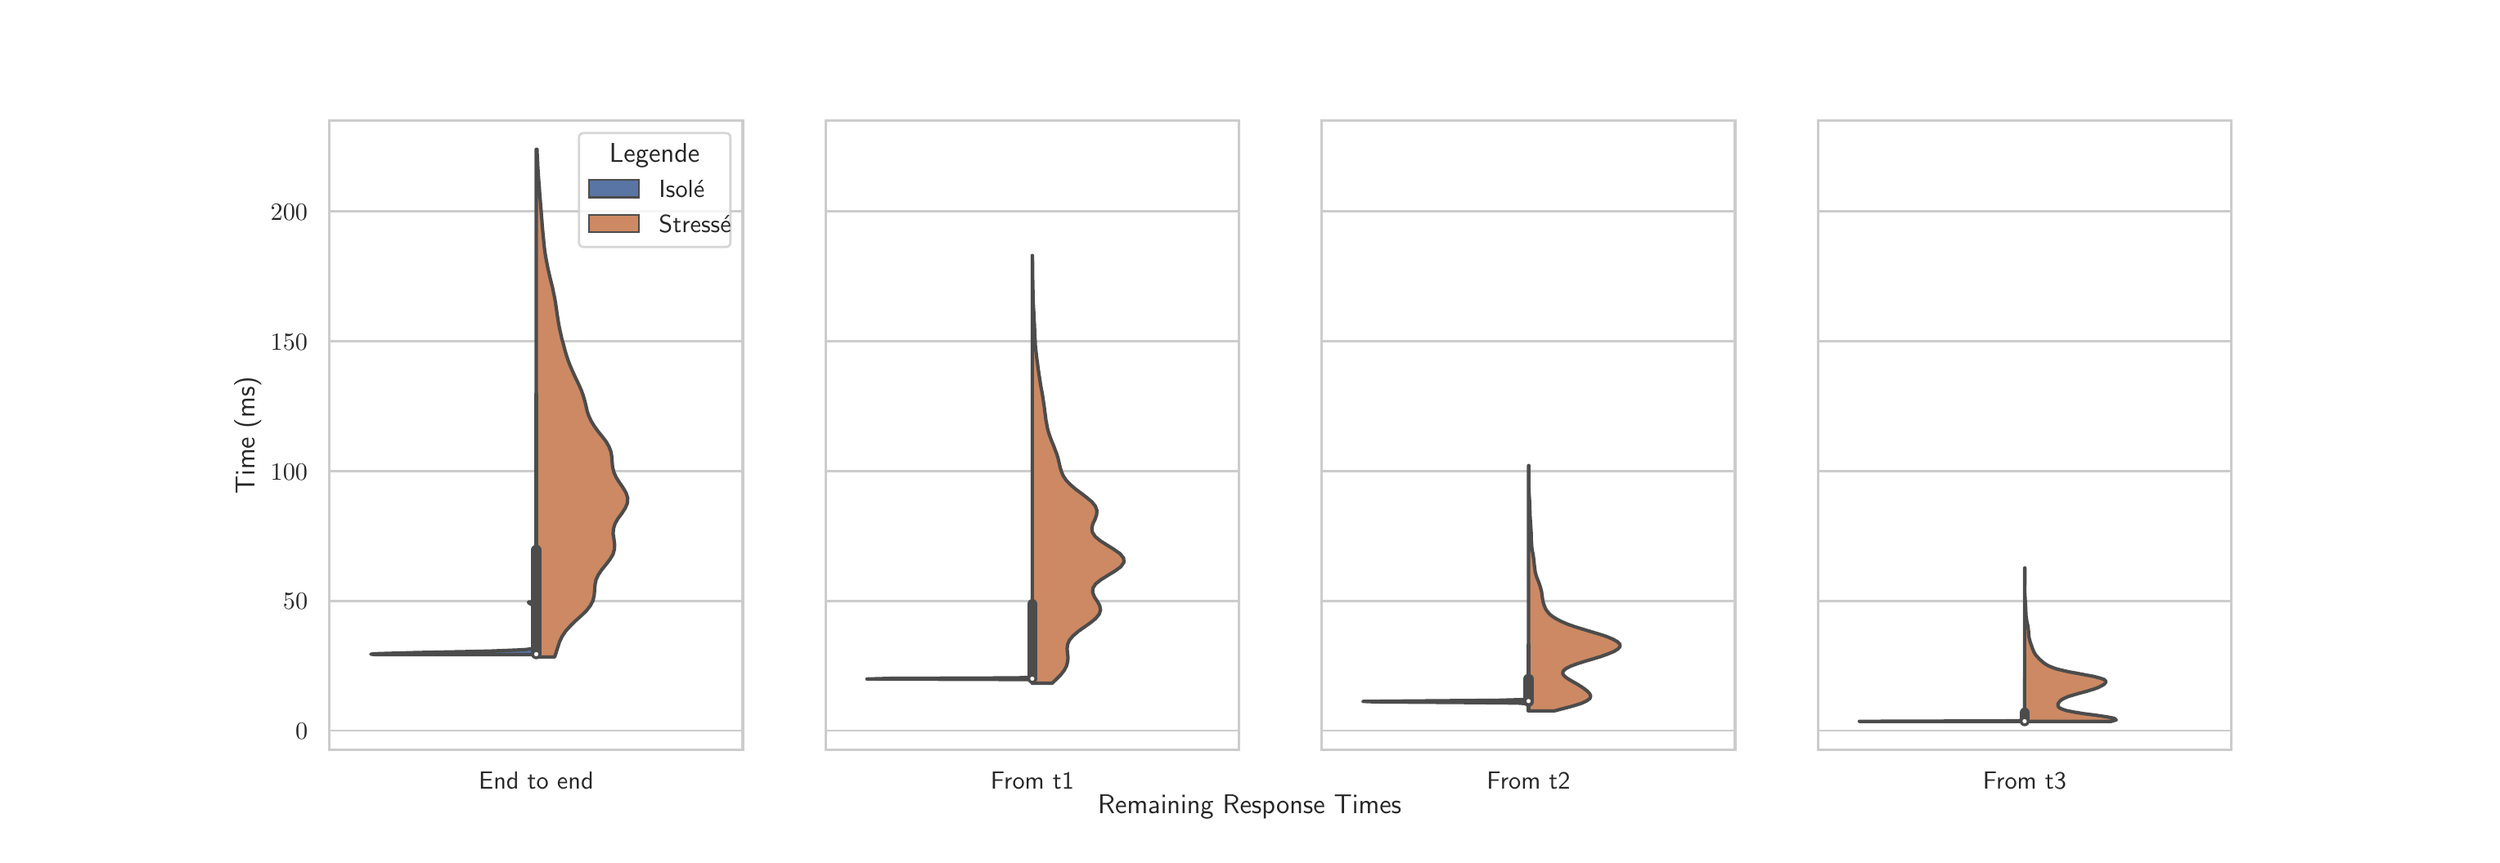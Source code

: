 \begingroup%
\makeatletter%
\begin{pgfpicture}%
\pgfpathrectangle{\pgfpointorigin}{\pgfqpoint{15.0in}{5.0in}}%
\pgfusepath{use as bounding box, clip}%
\begin{pgfscope}%
\pgfsetbuttcap%
\pgfsetmiterjoin%
\definecolor{currentfill}{rgb}{1.0,1.0,1.0}%
\pgfsetfillcolor{currentfill}%
\pgfsetlinewidth{0.0pt}%
\definecolor{currentstroke}{rgb}{1.0,1.0,1.0}%
\pgfsetstrokecolor{currentstroke}%
\pgfsetdash{}{0pt}%
\pgfpathmoveto{\pgfqpoint{0.0in}{0.0in}}%
\pgfpathlineto{\pgfqpoint{15.0in}{0.0in}}%
\pgfpathlineto{\pgfqpoint{15.0in}{5.0in}}%
\pgfpathlineto{\pgfqpoint{0.0in}{5.0in}}%
\pgfpathclose%
\pgfusepath{fill}%
\end{pgfscope}%
\begin{pgfscope}%
\pgfsetbuttcap%
\pgfsetmiterjoin%
\definecolor{currentfill}{rgb}{1.0,1.0,1.0}%
\pgfsetfillcolor{currentfill}%
\pgfsetlinewidth{0.0pt}%
\definecolor{currentstroke}{rgb}{0.0,0.0,0.0}%
\pgfsetstrokecolor{currentstroke}%
\pgfsetstrokeopacity{0.0}%
\pgfsetdash{}{0pt}%
\pgfpathmoveto{\pgfqpoint{1.875in}{0.55in}}%
\pgfpathlineto{\pgfqpoint{4.402in}{0.55in}}%
\pgfpathlineto{\pgfqpoint{4.402in}{4.4in}}%
\pgfpathlineto{\pgfqpoint{1.875in}{4.4in}}%
\pgfpathclose%
\pgfusepath{fill}%
\end{pgfscope}%
\begin{pgfscope}%
\definecolor{textcolor}{rgb}{0.15,0.15,0.15}%
\pgfsetstrokecolor{textcolor}%
\pgfsetfillcolor{textcolor}%
\pgftext[x=3.139in,y=0.418in,,top]{\color{textcolor}\sffamily\fontsize{11.0}{13.2}\selectfont End to end}%
\end{pgfscope}%
\begin{pgfscope}%
\pgfpathrectangle{\pgfqpoint{1.875in}{0.55in}}{\pgfqpoint{2.527in}{3.85in}}%
\pgfusepath{clip}%
\pgfsetroundcap%
\pgfsetroundjoin%
\pgfsetlinewidth{1.004pt}%
\definecolor{currentstroke}{rgb}{0.8,0.8,0.8}%
\pgfsetstrokecolor{currentstroke}%
\pgfsetdash{}{0pt}%
\pgfpathmoveto{\pgfqpoint{1.875in}{0.668in}}%
\pgfpathlineto{\pgfqpoint{4.402in}{0.668in}}%
\pgfusepath{stroke}%
\end{pgfscope}%
\begin{pgfscope}%
\definecolor{textcolor}{rgb}{0.15,0.15,0.15}%
\pgfsetstrokecolor{textcolor}%
\pgfsetfillcolor{textcolor}%
\pgftext[x=1.667in, y=0.615in, left, base]{\color{textcolor}\sffamily\fontsize{11.0}{13.2}\selectfont \(\displaystyle {0}\)}%
\end{pgfscope}%
\begin{pgfscope}%
\pgfpathrectangle{\pgfqpoint{1.875in}{0.55in}}{\pgfqpoint{2.527in}{3.85in}}%
\pgfusepath{clip}%
\pgfsetroundcap%
\pgfsetroundjoin%
\pgfsetlinewidth{1.004pt}%
\definecolor{currentstroke}{rgb}{0.8,0.8,0.8}%
\pgfsetstrokecolor{currentstroke}%
\pgfsetdash{}{0pt}%
\pgfpathmoveto{\pgfqpoint{1.875in}{1.462in}}%
\pgfpathlineto{\pgfqpoint{4.402in}{1.462in}}%
\pgfusepath{stroke}%
\end{pgfscope}%
\begin{pgfscope}%
\definecolor{textcolor}{rgb}{0.15,0.15,0.15}%
\pgfsetstrokecolor{textcolor}%
\pgfsetfillcolor{textcolor}%
\pgftext[x=1.591in, y=1.409in, left, base]{\color{textcolor}\sffamily\fontsize{11.0}{13.2}\selectfont \(\displaystyle {50}\)}%
\end{pgfscope}%
\begin{pgfscope}%
\pgfpathrectangle{\pgfqpoint{1.875in}{0.55in}}{\pgfqpoint{2.527in}{3.85in}}%
\pgfusepath{clip}%
\pgfsetroundcap%
\pgfsetroundjoin%
\pgfsetlinewidth{1.004pt}%
\definecolor{currentstroke}{rgb}{0.8,0.8,0.8}%
\pgfsetstrokecolor{currentstroke}%
\pgfsetdash{}{0pt}%
\pgfpathmoveto{\pgfqpoint{1.875in}{2.256in}}%
\pgfpathlineto{\pgfqpoint{4.402in}{2.256in}}%
\pgfusepath{stroke}%
\end{pgfscope}%
\begin{pgfscope}%
\definecolor{textcolor}{rgb}{0.15,0.15,0.15}%
\pgfsetstrokecolor{textcolor}%
\pgfsetfillcolor{textcolor}%
\pgftext[x=1.515in, y=2.203in, left, base]{\color{textcolor}\sffamily\fontsize{11.0}{13.2}\selectfont \(\displaystyle {100}\)}%
\end{pgfscope}%
\begin{pgfscope}%
\pgfpathrectangle{\pgfqpoint{1.875in}{0.55in}}{\pgfqpoint{2.527in}{3.85in}}%
\pgfusepath{clip}%
\pgfsetroundcap%
\pgfsetroundjoin%
\pgfsetlinewidth{1.004pt}%
\definecolor{currentstroke}{rgb}{0.8,0.8,0.8}%
\pgfsetstrokecolor{currentstroke}%
\pgfsetdash{}{0pt}%
\pgfpathmoveto{\pgfqpoint{1.875in}{3.05in}}%
\pgfpathlineto{\pgfqpoint{4.402in}{3.05in}}%
\pgfusepath{stroke}%
\end{pgfscope}%
\begin{pgfscope}%
\definecolor{textcolor}{rgb}{0.15,0.15,0.15}%
\pgfsetstrokecolor{textcolor}%
\pgfsetfillcolor{textcolor}%
\pgftext[x=1.515in, y=2.997in, left, base]{\color{textcolor}\sffamily\fontsize{11.0}{13.2}\selectfont \(\displaystyle {150}\)}%
\end{pgfscope}%
\begin{pgfscope}%
\pgfpathrectangle{\pgfqpoint{1.875in}{0.55in}}{\pgfqpoint{2.527in}{3.85in}}%
\pgfusepath{clip}%
\pgfsetroundcap%
\pgfsetroundjoin%
\pgfsetlinewidth{1.004pt}%
\definecolor{currentstroke}{rgb}{0.8,0.8,0.8}%
\pgfsetstrokecolor{currentstroke}%
\pgfsetdash{}{0pt}%
\pgfpathmoveto{\pgfqpoint{1.875in}{3.844in}}%
\pgfpathlineto{\pgfqpoint{4.402in}{3.844in}}%
\pgfusepath{stroke}%
\end{pgfscope}%
\begin{pgfscope}%
\definecolor{textcolor}{rgb}{0.15,0.15,0.15}%
\pgfsetstrokecolor{textcolor}%
\pgfsetfillcolor{textcolor}%
\pgftext[x=1.515in, y=3.792in, left, base]{\color{textcolor}\sffamily\fontsize{11.0}{13.2}\selectfont \(\displaystyle {200}\)}%
\end{pgfscope}%
\begin{pgfscope}%
\definecolor{textcolor}{rgb}{0.15,0.15,0.15}%
\pgfsetstrokecolor{textcolor}%
\pgfsetfillcolor{textcolor}%
\pgftext[x=1.459in,y=2.475in,,bottom,rotate=90.0]{\color{textcolor}\sffamily\fontsize{12.0}{14.4}\selectfont Time (ms)}%
\end{pgfscope}%
\begin{pgfscope}%
\pgfpathrectangle{\pgfqpoint{1.875in}{0.55in}}{\pgfqpoint{2.527in}{3.85in}}%
\pgfusepath{clip}%
\pgfsetbuttcap%
\pgfsetroundjoin%
\definecolor{currentfill}{rgb}{0.347,0.459,0.641}%
\pgfsetfillcolor{currentfill}%
\pgfsetlinewidth{1.506pt}%
\definecolor{currentstroke}{rgb}{0.298,0.298,0.298}%
\pgfsetstrokecolor{currentstroke}%
\pgfsetdash{}{0pt}%
\pgfsys@defobject{currentmarker}{\pgfqpoint{2.128in}{1.133in}}{\pgfqpoint{3.139in}{1.456in}}{%
\pgfpathmoveto{\pgfqpoint{3.139in}{1.133in}}%
\pgfpathlineto{\pgfqpoint{2.159in}{1.133in}}%
\pgfpathlineto{\pgfqpoint{2.128in}{1.136in}}%
\pgfpathlineto{\pgfqpoint{2.165in}{1.139in}}%
\pgfpathlineto{\pgfqpoint{2.265in}{1.142in}}%
\pgfpathlineto{\pgfqpoint{2.407in}{1.146in}}%
\pgfpathlineto{\pgfqpoint{2.567in}{1.149in}}%
\pgfpathlineto{\pgfqpoint{2.722in}{1.152in}}%
\pgfpathlineto{\pgfqpoint{2.856in}{1.155in}}%
\pgfpathlineto{\pgfqpoint{2.959in}{1.159in}}%
\pgfpathlineto{\pgfqpoint{3.033in}{1.162in}}%
\pgfpathlineto{\pgfqpoint{3.08in}{1.165in}}%
\pgfpathlineto{\pgfqpoint{3.109in}{1.169in}}%
\pgfpathlineto{\pgfqpoint{3.124in}{1.172in}}%
\pgfpathlineto{\pgfqpoint{3.132in}{1.175in}}%
\pgfpathlineto{\pgfqpoint{3.136in}{1.178in}}%
\pgfpathlineto{\pgfqpoint{3.138in}{1.182in}}%
\pgfpathlineto{\pgfqpoint{3.138in}{1.185in}}%
\pgfpathlineto{\pgfqpoint{3.138in}{1.188in}}%
\pgfpathlineto{\pgfqpoint{3.139in}{1.191in}}%
\pgfpathlineto{\pgfqpoint{3.139in}{1.195in}}%
\pgfpathlineto{\pgfqpoint{3.139in}{1.198in}}%
\pgfpathlineto{\pgfqpoint{3.139in}{1.201in}}%
\pgfpathlineto{\pgfqpoint{3.139in}{1.204in}}%
\pgfpathlineto{\pgfqpoint{3.139in}{1.208in}}%
\pgfpathlineto{\pgfqpoint{3.139in}{1.211in}}%
\pgfpathlineto{\pgfqpoint{3.139in}{1.214in}}%
\pgfpathlineto{\pgfqpoint{3.139in}{1.217in}}%
\pgfpathlineto{\pgfqpoint{3.139in}{1.221in}}%
\pgfpathlineto{\pgfqpoint{3.139in}{1.224in}}%
\pgfpathlineto{\pgfqpoint{3.139in}{1.227in}}%
\pgfpathlineto{\pgfqpoint{3.139in}{1.23in}}%
\pgfpathlineto{\pgfqpoint{3.139in}{1.234in}}%
\pgfpathlineto{\pgfqpoint{3.139in}{1.237in}}%
\pgfpathlineto{\pgfqpoint{3.139in}{1.24in}}%
\pgfpathlineto{\pgfqpoint{3.139in}{1.244in}}%
\pgfpathlineto{\pgfqpoint{3.139in}{1.247in}}%
\pgfpathlineto{\pgfqpoint{3.139in}{1.25in}}%
\pgfpathlineto{\pgfqpoint{3.139in}{1.253in}}%
\pgfpathlineto{\pgfqpoint{3.139in}{1.257in}}%
\pgfpathlineto{\pgfqpoint{3.139in}{1.26in}}%
\pgfpathlineto{\pgfqpoint{3.139in}{1.263in}}%
\pgfpathlineto{\pgfqpoint{3.139in}{1.266in}}%
\pgfpathlineto{\pgfqpoint{3.139in}{1.27in}}%
\pgfpathlineto{\pgfqpoint{3.139in}{1.273in}}%
\pgfpathlineto{\pgfqpoint{3.139in}{1.276in}}%
\pgfpathlineto{\pgfqpoint{3.139in}{1.279in}}%
\pgfpathlineto{\pgfqpoint{3.139in}{1.283in}}%
\pgfpathlineto{\pgfqpoint{3.139in}{1.286in}}%
\pgfpathlineto{\pgfqpoint{3.139in}{1.289in}}%
\pgfpathlineto{\pgfqpoint{3.139in}{1.292in}}%
\pgfpathlineto{\pgfqpoint{3.139in}{1.296in}}%
\pgfpathlineto{\pgfqpoint{3.139in}{1.299in}}%
\pgfpathlineto{\pgfqpoint{3.139in}{1.302in}}%
\pgfpathlineto{\pgfqpoint{3.139in}{1.305in}}%
\pgfpathlineto{\pgfqpoint{3.139in}{1.309in}}%
\pgfpathlineto{\pgfqpoint{3.139in}{1.312in}}%
\pgfpathlineto{\pgfqpoint{3.139in}{1.315in}}%
\pgfpathlineto{\pgfqpoint{3.139in}{1.319in}}%
\pgfpathlineto{\pgfqpoint{3.139in}{1.322in}}%
\pgfpathlineto{\pgfqpoint{3.139in}{1.325in}}%
\pgfpathlineto{\pgfqpoint{3.139in}{1.328in}}%
\pgfpathlineto{\pgfqpoint{3.139in}{1.332in}}%
\pgfpathlineto{\pgfqpoint{3.139in}{1.335in}}%
\pgfpathlineto{\pgfqpoint{3.139in}{1.338in}}%
\pgfpathlineto{\pgfqpoint{3.139in}{1.341in}}%
\pgfpathlineto{\pgfqpoint{3.139in}{1.345in}}%
\pgfpathlineto{\pgfqpoint{3.139in}{1.348in}}%
\pgfpathlineto{\pgfqpoint{3.139in}{1.351in}}%
\pgfpathlineto{\pgfqpoint{3.139in}{1.354in}}%
\pgfpathlineto{\pgfqpoint{3.139in}{1.358in}}%
\pgfpathlineto{\pgfqpoint{3.139in}{1.361in}}%
\pgfpathlineto{\pgfqpoint{3.139in}{1.364in}}%
\pgfpathlineto{\pgfqpoint{3.139in}{1.367in}}%
\pgfpathlineto{\pgfqpoint{3.139in}{1.371in}}%
\pgfpathlineto{\pgfqpoint{3.139in}{1.374in}}%
\pgfpathlineto{\pgfqpoint{3.139in}{1.377in}}%
\pgfpathlineto{\pgfqpoint{3.139in}{1.381in}}%
\pgfpathlineto{\pgfqpoint{3.139in}{1.384in}}%
\pgfpathlineto{\pgfqpoint{3.139in}{1.387in}}%
\pgfpathlineto{\pgfqpoint{3.139in}{1.39in}}%
\pgfpathlineto{\pgfqpoint{3.139in}{1.394in}}%
\pgfpathlineto{\pgfqpoint{3.139in}{1.397in}}%
\pgfpathlineto{\pgfqpoint{3.139in}{1.4in}}%
\pgfpathlineto{\pgfqpoint{3.139in}{1.403in}}%
\pgfpathlineto{\pgfqpoint{3.139in}{1.407in}}%
\pgfpathlineto{\pgfqpoint{3.138in}{1.41in}}%
\pgfpathlineto{\pgfqpoint{3.138in}{1.413in}}%
\pgfpathlineto{\pgfqpoint{3.138in}{1.416in}}%
\pgfpathlineto{\pgfqpoint{3.137in}{1.42in}}%
\pgfpathlineto{\pgfqpoint{3.136in}{1.423in}}%
\pgfpathlineto{\pgfqpoint{3.134in}{1.426in}}%
\pgfpathlineto{\pgfqpoint{3.131in}{1.429in}}%
\pgfpathlineto{\pgfqpoint{3.127in}{1.433in}}%
\pgfpathlineto{\pgfqpoint{3.121in}{1.436in}}%
\pgfpathlineto{\pgfqpoint{3.114in}{1.439in}}%
\pgfpathlineto{\pgfqpoint{3.107in}{1.442in}}%
\pgfpathlineto{\pgfqpoint{3.1in}{1.446in}}%
\pgfpathlineto{\pgfqpoint{3.095in}{1.449in}}%
\pgfpathlineto{\pgfqpoint{3.092in}{1.452in}}%
\pgfpathlineto{\pgfqpoint{3.093in}{1.456in}}%
\pgfpathlineto{\pgfqpoint{3.139in}{1.456in}}%
\pgfpathlineto{\pgfqpoint{3.139in}{1.456in}}%
\pgfpathlineto{\pgfqpoint{3.139in}{1.452in}}%
\pgfpathlineto{\pgfqpoint{3.139in}{1.449in}}%
\pgfpathlineto{\pgfqpoint{3.139in}{1.446in}}%
\pgfpathlineto{\pgfqpoint{3.139in}{1.442in}}%
\pgfpathlineto{\pgfqpoint{3.139in}{1.439in}}%
\pgfpathlineto{\pgfqpoint{3.139in}{1.436in}}%
\pgfpathlineto{\pgfqpoint{3.139in}{1.433in}}%
\pgfpathlineto{\pgfqpoint{3.139in}{1.429in}}%
\pgfpathlineto{\pgfqpoint{3.139in}{1.426in}}%
\pgfpathlineto{\pgfqpoint{3.139in}{1.423in}}%
\pgfpathlineto{\pgfqpoint{3.139in}{1.42in}}%
\pgfpathlineto{\pgfqpoint{3.139in}{1.416in}}%
\pgfpathlineto{\pgfqpoint{3.139in}{1.413in}}%
\pgfpathlineto{\pgfqpoint{3.139in}{1.41in}}%
\pgfpathlineto{\pgfqpoint{3.139in}{1.407in}}%
\pgfpathlineto{\pgfqpoint{3.139in}{1.403in}}%
\pgfpathlineto{\pgfqpoint{3.139in}{1.4in}}%
\pgfpathlineto{\pgfqpoint{3.139in}{1.397in}}%
\pgfpathlineto{\pgfqpoint{3.139in}{1.394in}}%
\pgfpathlineto{\pgfqpoint{3.139in}{1.39in}}%
\pgfpathlineto{\pgfqpoint{3.139in}{1.387in}}%
\pgfpathlineto{\pgfqpoint{3.139in}{1.384in}}%
\pgfpathlineto{\pgfqpoint{3.139in}{1.381in}}%
\pgfpathlineto{\pgfqpoint{3.139in}{1.377in}}%
\pgfpathlineto{\pgfqpoint{3.139in}{1.374in}}%
\pgfpathlineto{\pgfqpoint{3.139in}{1.371in}}%
\pgfpathlineto{\pgfqpoint{3.139in}{1.367in}}%
\pgfpathlineto{\pgfqpoint{3.139in}{1.364in}}%
\pgfpathlineto{\pgfqpoint{3.139in}{1.361in}}%
\pgfpathlineto{\pgfqpoint{3.139in}{1.358in}}%
\pgfpathlineto{\pgfqpoint{3.139in}{1.354in}}%
\pgfpathlineto{\pgfqpoint{3.139in}{1.351in}}%
\pgfpathlineto{\pgfqpoint{3.139in}{1.348in}}%
\pgfpathlineto{\pgfqpoint{3.139in}{1.345in}}%
\pgfpathlineto{\pgfqpoint{3.139in}{1.341in}}%
\pgfpathlineto{\pgfqpoint{3.139in}{1.338in}}%
\pgfpathlineto{\pgfqpoint{3.139in}{1.335in}}%
\pgfpathlineto{\pgfqpoint{3.139in}{1.332in}}%
\pgfpathlineto{\pgfqpoint{3.139in}{1.328in}}%
\pgfpathlineto{\pgfqpoint{3.139in}{1.325in}}%
\pgfpathlineto{\pgfqpoint{3.139in}{1.322in}}%
\pgfpathlineto{\pgfqpoint{3.139in}{1.319in}}%
\pgfpathlineto{\pgfqpoint{3.139in}{1.315in}}%
\pgfpathlineto{\pgfqpoint{3.139in}{1.312in}}%
\pgfpathlineto{\pgfqpoint{3.139in}{1.309in}}%
\pgfpathlineto{\pgfqpoint{3.139in}{1.305in}}%
\pgfpathlineto{\pgfqpoint{3.139in}{1.302in}}%
\pgfpathlineto{\pgfqpoint{3.139in}{1.299in}}%
\pgfpathlineto{\pgfqpoint{3.139in}{1.296in}}%
\pgfpathlineto{\pgfqpoint{3.139in}{1.292in}}%
\pgfpathlineto{\pgfqpoint{3.139in}{1.289in}}%
\pgfpathlineto{\pgfqpoint{3.139in}{1.286in}}%
\pgfpathlineto{\pgfqpoint{3.139in}{1.283in}}%
\pgfpathlineto{\pgfqpoint{3.139in}{1.279in}}%
\pgfpathlineto{\pgfqpoint{3.139in}{1.276in}}%
\pgfpathlineto{\pgfqpoint{3.139in}{1.273in}}%
\pgfpathlineto{\pgfqpoint{3.139in}{1.27in}}%
\pgfpathlineto{\pgfqpoint{3.139in}{1.266in}}%
\pgfpathlineto{\pgfqpoint{3.139in}{1.263in}}%
\pgfpathlineto{\pgfqpoint{3.139in}{1.26in}}%
\pgfpathlineto{\pgfqpoint{3.139in}{1.257in}}%
\pgfpathlineto{\pgfqpoint{3.139in}{1.253in}}%
\pgfpathlineto{\pgfqpoint{3.139in}{1.25in}}%
\pgfpathlineto{\pgfqpoint{3.139in}{1.247in}}%
\pgfpathlineto{\pgfqpoint{3.139in}{1.244in}}%
\pgfpathlineto{\pgfqpoint{3.139in}{1.24in}}%
\pgfpathlineto{\pgfqpoint{3.139in}{1.237in}}%
\pgfpathlineto{\pgfqpoint{3.139in}{1.234in}}%
\pgfpathlineto{\pgfqpoint{3.139in}{1.23in}}%
\pgfpathlineto{\pgfqpoint{3.139in}{1.227in}}%
\pgfpathlineto{\pgfqpoint{3.139in}{1.224in}}%
\pgfpathlineto{\pgfqpoint{3.139in}{1.221in}}%
\pgfpathlineto{\pgfqpoint{3.139in}{1.217in}}%
\pgfpathlineto{\pgfqpoint{3.139in}{1.214in}}%
\pgfpathlineto{\pgfqpoint{3.139in}{1.211in}}%
\pgfpathlineto{\pgfqpoint{3.139in}{1.208in}}%
\pgfpathlineto{\pgfqpoint{3.139in}{1.204in}}%
\pgfpathlineto{\pgfqpoint{3.139in}{1.201in}}%
\pgfpathlineto{\pgfqpoint{3.139in}{1.198in}}%
\pgfpathlineto{\pgfqpoint{3.139in}{1.195in}}%
\pgfpathlineto{\pgfqpoint{3.139in}{1.191in}}%
\pgfpathlineto{\pgfqpoint{3.139in}{1.188in}}%
\pgfpathlineto{\pgfqpoint{3.139in}{1.185in}}%
\pgfpathlineto{\pgfqpoint{3.139in}{1.182in}}%
\pgfpathlineto{\pgfqpoint{3.139in}{1.178in}}%
\pgfpathlineto{\pgfqpoint{3.139in}{1.175in}}%
\pgfpathlineto{\pgfqpoint{3.139in}{1.172in}}%
\pgfpathlineto{\pgfqpoint{3.139in}{1.169in}}%
\pgfpathlineto{\pgfqpoint{3.139in}{1.165in}}%
\pgfpathlineto{\pgfqpoint{3.139in}{1.162in}}%
\pgfpathlineto{\pgfqpoint{3.139in}{1.159in}}%
\pgfpathlineto{\pgfqpoint{3.139in}{1.155in}}%
\pgfpathlineto{\pgfqpoint{3.139in}{1.152in}}%
\pgfpathlineto{\pgfqpoint{3.139in}{1.149in}}%
\pgfpathlineto{\pgfqpoint{3.139in}{1.146in}}%
\pgfpathlineto{\pgfqpoint{3.139in}{1.142in}}%
\pgfpathlineto{\pgfqpoint{3.139in}{1.139in}}%
\pgfpathlineto{\pgfqpoint{3.139in}{1.136in}}%
\pgfpathlineto{\pgfqpoint{3.139in}{1.133in}}%
\pgfpathclose%
\pgfusepath{stroke,fill}%
}%
\begin{pgfscope}%
\pgfsys@transformshift{0.0in}{0.0in}%
\pgfsys@useobject{currentmarker}{}%
\end{pgfscope}%
\end{pgfscope}%
\begin{pgfscope}%
\pgfpathrectangle{\pgfqpoint{1.875in}{0.55in}}{\pgfqpoint{2.527in}{3.85in}}%
\pgfusepath{clip}%
\pgfsetbuttcap%
\pgfsetroundjoin%
\definecolor{currentfill}{rgb}{0.799,0.537,0.39}%
\pgfsetfillcolor{currentfill}%
\pgfsetlinewidth{1.506pt}%
\definecolor{currentstroke}{rgb}{0.298,0.298,0.298}%
\pgfsetstrokecolor{currentstroke}%
\pgfsetdash{}{0pt}%
\pgfsys@defobject{currentmarker}{\pgfqpoint{3.139in}{1.119in}}{\pgfqpoint{3.698in}{4.225in}}{%
\pgfpathmoveto{\pgfqpoint{3.252in}{1.119in}}%
\pgfpathlineto{\pgfqpoint{3.139in}{1.119in}}%
\pgfpathlineto{\pgfqpoint{3.139in}{1.15in}}%
\pgfpathlineto{\pgfqpoint{3.139in}{1.182in}}%
\pgfpathlineto{\pgfqpoint{3.139in}{1.213in}}%
\pgfpathlineto{\pgfqpoint{3.139in}{1.244in}}%
\pgfpathlineto{\pgfqpoint{3.139in}{1.276in}}%
\pgfpathlineto{\pgfqpoint{3.139in}{1.307in}}%
\pgfpathlineto{\pgfqpoint{3.139in}{1.339in}}%
\pgfpathlineto{\pgfqpoint{3.139in}{1.37in}}%
\pgfpathlineto{\pgfqpoint{3.139in}{1.401in}}%
\pgfpathlineto{\pgfqpoint{3.139in}{1.433in}}%
\pgfpathlineto{\pgfqpoint{3.139in}{1.464in}}%
\pgfpathlineto{\pgfqpoint{3.139in}{1.495in}}%
\pgfpathlineto{\pgfqpoint{3.139in}{1.527in}}%
\pgfpathlineto{\pgfqpoint{3.139in}{1.558in}}%
\pgfpathlineto{\pgfqpoint{3.139in}{1.59in}}%
\pgfpathlineto{\pgfqpoint{3.139in}{1.621in}}%
\pgfpathlineto{\pgfqpoint{3.139in}{1.652in}}%
\pgfpathlineto{\pgfqpoint{3.139in}{1.684in}}%
\pgfpathlineto{\pgfqpoint{3.139in}{1.715in}}%
\pgfpathlineto{\pgfqpoint{3.139in}{1.746in}}%
\pgfpathlineto{\pgfqpoint{3.139in}{1.778in}}%
\pgfpathlineto{\pgfqpoint{3.139in}{1.809in}}%
\pgfpathlineto{\pgfqpoint{3.139in}{1.841in}}%
\pgfpathlineto{\pgfqpoint{3.139in}{1.872in}}%
\pgfpathlineto{\pgfqpoint{3.139in}{1.903in}}%
\pgfpathlineto{\pgfqpoint{3.139in}{1.935in}}%
\pgfpathlineto{\pgfqpoint{3.139in}{1.966in}}%
\pgfpathlineto{\pgfqpoint{3.139in}{1.997in}}%
\pgfpathlineto{\pgfqpoint{3.139in}{2.029in}}%
\pgfpathlineto{\pgfqpoint{3.139in}{2.06in}}%
\pgfpathlineto{\pgfqpoint{3.139in}{2.092in}}%
\pgfpathlineto{\pgfqpoint{3.139in}{2.123in}}%
\pgfpathlineto{\pgfqpoint{3.139in}{2.154in}}%
\pgfpathlineto{\pgfqpoint{3.139in}{2.186in}}%
\pgfpathlineto{\pgfqpoint{3.139in}{2.217in}}%
\pgfpathlineto{\pgfqpoint{3.139in}{2.248in}}%
\pgfpathlineto{\pgfqpoint{3.139in}{2.28in}}%
\pgfpathlineto{\pgfqpoint{3.139in}{2.311in}}%
\pgfpathlineto{\pgfqpoint{3.139in}{2.343in}}%
\pgfpathlineto{\pgfqpoint{3.139in}{2.374in}}%
\pgfpathlineto{\pgfqpoint{3.139in}{2.405in}}%
\pgfpathlineto{\pgfqpoint{3.139in}{2.437in}}%
\pgfpathlineto{\pgfqpoint{3.139in}{2.468in}}%
\pgfpathlineto{\pgfqpoint{3.139in}{2.499in}}%
\pgfpathlineto{\pgfqpoint{3.139in}{2.531in}}%
\pgfpathlineto{\pgfqpoint{3.139in}{2.562in}}%
\pgfpathlineto{\pgfqpoint{3.139in}{2.594in}}%
\pgfpathlineto{\pgfqpoint{3.139in}{2.625in}}%
\pgfpathlineto{\pgfqpoint{3.139in}{2.656in}}%
\pgfpathlineto{\pgfqpoint{3.139in}{2.688in}}%
\pgfpathlineto{\pgfqpoint{3.139in}{2.719in}}%
\pgfpathlineto{\pgfqpoint{3.139in}{2.75in}}%
\pgfpathlineto{\pgfqpoint{3.139in}{2.782in}}%
\pgfpathlineto{\pgfqpoint{3.139in}{2.813in}}%
\pgfpathlineto{\pgfqpoint{3.139in}{2.845in}}%
\pgfpathlineto{\pgfqpoint{3.139in}{2.876in}}%
\pgfpathlineto{\pgfqpoint{3.139in}{2.907in}}%
\pgfpathlineto{\pgfqpoint{3.139in}{2.939in}}%
\pgfpathlineto{\pgfqpoint{3.139in}{2.97in}}%
\pgfpathlineto{\pgfqpoint{3.139in}{3.001in}}%
\pgfpathlineto{\pgfqpoint{3.139in}{3.033in}}%
\pgfpathlineto{\pgfqpoint{3.139in}{3.064in}}%
\pgfpathlineto{\pgfqpoint{3.139in}{3.096in}}%
\pgfpathlineto{\pgfqpoint{3.139in}{3.127in}}%
\pgfpathlineto{\pgfqpoint{3.139in}{3.158in}}%
\pgfpathlineto{\pgfqpoint{3.139in}{3.19in}}%
\pgfpathlineto{\pgfqpoint{3.139in}{3.221in}}%
\pgfpathlineto{\pgfqpoint{3.139in}{3.252in}}%
\pgfpathlineto{\pgfqpoint{3.139in}{3.284in}}%
\pgfpathlineto{\pgfqpoint{3.139in}{3.315in}}%
\pgfpathlineto{\pgfqpoint{3.139in}{3.347in}}%
\pgfpathlineto{\pgfqpoint{3.139in}{3.378in}}%
\pgfpathlineto{\pgfqpoint{3.139in}{3.409in}}%
\pgfpathlineto{\pgfqpoint{3.139in}{3.441in}}%
\pgfpathlineto{\pgfqpoint{3.139in}{3.472in}}%
\pgfpathlineto{\pgfqpoint{3.139in}{3.503in}}%
\pgfpathlineto{\pgfqpoint{3.139in}{3.535in}}%
\pgfpathlineto{\pgfqpoint{3.139in}{3.566in}}%
\pgfpathlineto{\pgfqpoint{3.139in}{3.598in}}%
\pgfpathlineto{\pgfqpoint{3.139in}{3.629in}}%
\pgfpathlineto{\pgfqpoint{3.139in}{3.66in}}%
\pgfpathlineto{\pgfqpoint{3.139in}{3.692in}}%
\pgfpathlineto{\pgfqpoint{3.139in}{3.723in}}%
\pgfpathlineto{\pgfqpoint{3.139in}{3.754in}}%
\pgfpathlineto{\pgfqpoint{3.139in}{3.786in}}%
\pgfpathlineto{\pgfqpoint{3.139in}{3.817in}}%
\pgfpathlineto{\pgfqpoint{3.139in}{3.849in}}%
\pgfpathlineto{\pgfqpoint{3.139in}{3.88in}}%
\pgfpathlineto{\pgfqpoint{3.139in}{3.911in}}%
\pgfpathlineto{\pgfqpoint{3.139in}{3.943in}}%
\pgfpathlineto{\pgfqpoint{3.139in}{3.974in}}%
\pgfpathlineto{\pgfqpoint{3.139in}{4.005in}}%
\pgfpathlineto{\pgfqpoint{3.139in}{4.037in}}%
\pgfpathlineto{\pgfqpoint{3.139in}{4.068in}}%
\pgfpathlineto{\pgfqpoint{3.139in}{4.1in}}%
\pgfpathlineto{\pgfqpoint{3.139in}{4.131in}}%
\pgfpathlineto{\pgfqpoint{3.139in}{4.162in}}%
\pgfpathlineto{\pgfqpoint{3.139in}{4.194in}}%
\pgfpathlineto{\pgfqpoint{3.139in}{4.225in}}%
\pgfpathlineto{\pgfqpoint{3.144in}{4.225in}}%
\pgfpathlineto{\pgfqpoint{3.144in}{4.225in}}%
\pgfpathlineto{\pgfqpoint{3.145in}{4.194in}}%
\pgfpathlineto{\pgfqpoint{3.147in}{4.162in}}%
\pgfpathlineto{\pgfqpoint{3.148in}{4.131in}}%
\pgfpathlineto{\pgfqpoint{3.15in}{4.1in}}%
\pgfpathlineto{\pgfqpoint{3.152in}{4.068in}}%
\pgfpathlineto{\pgfqpoint{3.154in}{4.037in}}%
\pgfpathlineto{\pgfqpoint{3.157in}{4.005in}}%
\pgfpathlineto{\pgfqpoint{3.159in}{3.974in}}%
\pgfpathlineto{\pgfqpoint{3.161in}{3.943in}}%
\pgfpathlineto{\pgfqpoint{3.164in}{3.911in}}%
\pgfpathlineto{\pgfqpoint{3.166in}{3.88in}}%
\pgfpathlineto{\pgfqpoint{3.169in}{3.849in}}%
\pgfpathlineto{\pgfqpoint{3.171in}{3.817in}}%
\pgfpathlineto{\pgfqpoint{3.174in}{3.786in}}%
\pgfpathlineto{\pgfqpoint{3.176in}{3.754in}}%
\pgfpathlineto{\pgfqpoint{3.179in}{3.723in}}%
\pgfpathlineto{\pgfqpoint{3.182in}{3.692in}}%
\pgfpathlineto{\pgfqpoint{3.185in}{3.66in}}%
\pgfpathlineto{\pgfqpoint{3.188in}{3.629in}}%
\pgfpathlineto{\pgfqpoint{3.192in}{3.598in}}%
\pgfpathlineto{\pgfqpoint{3.197in}{3.566in}}%
\pgfpathlineto{\pgfqpoint{3.203in}{3.535in}}%
\pgfpathlineto{\pgfqpoint{3.209in}{3.503in}}%
\pgfpathlineto{\pgfqpoint{3.216in}{3.472in}}%
\pgfpathlineto{\pgfqpoint{3.223in}{3.441in}}%
\pgfpathlineto{\pgfqpoint{3.231in}{3.409in}}%
\pgfpathlineto{\pgfqpoint{3.239in}{3.378in}}%
\pgfpathlineto{\pgfqpoint{3.245in}{3.347in}}%
\pgfpathlineto{\pgfqpoint{3.252in}{3.315in}}%
\pgfpathlineto{\pgfqpoint{3.257in}{3.284in}}%
\pgfpathlineto{\pgfqpoint{3.262in}{3.252in}}%
\pgfpathlineto{\pgfqpoint{3.266in}{3.221in}}%
\pgfpathlineto{\pgfqpoint{3.271in}{3.19in}}%
\pgfpathlineto{\pgfqpoint{3.276in}{3.158in}}%
\pgfpathlineto{\pgfqpoint{3.282in}{3.127in}}%
\pgfpathlineto{\pgfqpoint{3.289in}{3.096in}}%
\pgfpathlineto{\pgfqpoint{3.296in}{3.064in}}%
\pgfpathlineto{\pgfqpoint{3.305in}{3.033in}}%
\pgfpathlineto{\pgfqpoint{3.313in}{3.001in}}%
\pgfpathlineto{\pgfqpoint{3.322in}{2.97in}}%
\pgfpathlineto{\pgfqpoint{3.332in}{2.939in}}%
\pgfpathlineto{\pgfqpoint{3.344in}{2.907in}}%
\pgfpathlineto{\pgfqpoint{3.357in}{2.876in}}%
\pgfpathlineto{\pgfqpoint{3.371in}{2.845in}}%
\pgfpathlineto{\pgfqpoint{3.386in}{2.813in}}%
\pgfpathlineto{\pgfqpoint{3.401in}{2.782in}}%
\pgfpathlineto{\pgfqpoint{3.415in}{2.75in}}%
\pgfpathlineto{\pgfqpoint{3.426in}{2.719in}}%
\pgfpathlineto{\pgfqpoint{3.435in}{2.688in}}%
\pgfpathlineto{\pgfqpoint{3.443in}{2.656in}}%
\pgfpathlineto{\pgfqpoint{3.45in}{2.625in}}%
\pgfpathlineto{\pgfqpoint{3.46in}{2.594in}}%
\pgfpathlineto{\pgfqpoint{3.475in}{2.562in}}%
\pgfpathlineto{\pgfqpoint{3.494in}{2.531in}}%
\pgfpathlineto{\pgfqpoint{3.517in}{2.499in}}%
\pgfpathlineto{\pgfqpoint{3.542in}{2.468in}}%
\pgfpathlineto{\pgfqpoint{3.566in}{2.437in}}%
\pgfpathlineto{\pgfqpoint{3.584in}{2.405in}}%
\pgfpathlineto{\pgfqpoint{3.596in}{2.374in}}%
\pgfpathlineto{\pgfqpoint{3.601in}{2.343in}}%
\pgfpathlineto{\pgfqpoint{3.603in}{2.311in}}%
\pgfpathlineto{\pgfqpoint{3.606in}{2.28in}}%
\pgfpathlineto{\pgfqpoint{3.614in}{2.248in}}%
\pgfpathlineto{\pgfqpoint{3.628in}{2.217in}}%
\pgfpathlineto{\pgfqpoint{3.648in}{2.186in}}%
\pgfpathlineto{\pgfqpoint{3.67in}{2.154in}}%
\pgfpathlineto{\pgfqpoint{3.688in}{2.123in}}%
\pgfpathlineto{\pgfqpoint{3.698in}{2.092in}}%
\pgfpathlineto{\pgfqpoint{3.696in}{2.06in}}%
\pgfpathlineto{\pgfqpoint{3.683in}{2.029in}}%
\pgfpathlineto{\pgfqpoint{3.662in}{1.997in}}%
\pgfpathlineto{\pgfqpoint{3.639in}{1.966in}}%
\pgfpathlineto{\pgfqpoint{3.621in}{1.935in}}%
\pgfpathlineto{\pgfqpoint{3.611in}{1.903in}}%
\pgfpathlineto{\pgfqpoint{3.609in}{1.872in}}%
\pgfpathlineto{\pgfqpoint{3.614in}{1.841in}}%
\pgfpathlineto{\pgfqpoint{3.618in}{1.809in}}%
\pgfpathlineto{\pgfqpoint{3.617in}{1.778in}}%
\pgfpathlineto{\pgfqpoint{3.608in}{1.746in}}%
\pgfpathlineto{\pgfqpoint{3.589in}{1.715in}}%
\pgfpathlineto{\pgfqpoint{3.565in}{1.684in}}%
\pgfpathlineto{\pgfqpoint{3.539in}{1.652in}}%
\pgfpathlineto{\pgfqpoint{3.518in}{1.621in}}%
\pgfpathlineto{\pgfqpoint{3.504in}{1.59in}}%
\pgfpathlineto{\pgfqpoint{3.498in}{1.558in}}%
\pgfpathlineto{\pgfqpoint{3.496in}{1.527in}}%
\pgfpathlineto{\pgfqpoint{3.493in}{1.495in}}%
\pgfpathlineto{\pgfqpoint{3.486in}{1.464in}}%
\pgfpathlineto{\pgfqpoint{3.47in}{1.433in}}%
\pgfpathlineto{\pgfqpoint{3.445in}{1.401in}}%
\pgfpathlineto{\pgfqpoint{3.413in}{1.37in}}%
\pgfpathlineto{\pgfqpoint{3.378in}{1.339in}}%
\pgfpathlineto{\pgfqpoint{3.346in}{1.307in}}%
\pgfpathlineto{\pgfqpoint{3.318in}{1.276in}}%
\pgfpathlineto{\pgfqpoint{3.297in}{1.244in}}%
\pgfpathlineto{\pgfqpoint{3.282in}{1.213in}}%
\pgfpathlineto{\pgfqpoint{3.272in}{1.182in}}%
\pgfpathlineto{\pgfqpoint{3.262in}{1.15in}}%
\pgfpathlineto{\pgfqpoint{3.252in}{1.119in}}%
\pgfpathclose%
\pgfusepath{stroke,fill}%
}%
\begin{pgfscope}%
\pgfsys@transformshift{0.0in}{0.0in}%
\pgfsys@useobject{currentmarker}{}%
\end{pgfscope}%
\end{pgfscope}%
\begin{pgfscope}%
\pgfpathrectangle{\pgfqpoint{1.875in}{0.55in}}{\pgfqpoint{2.527in}{3.85in}}%
\pgfusepath{clip}%
\pgfsetbuttcap%
\pgfsetmiterjoin%
\definecolor{currentfill}{rgb}{0.347,0.459,0.641}%
\pgfsetfillcolor{currentfill}%
\pgfsetlinewidth{0.753pt}%
\definecolor{currentstroke}{rgb}{0.298,0.298,0.298}%
\pgfsetstrokecolor{currentstroke}%
\pgfsetdash{}{0pt}%
\pgfpathmoveto{\pgfqpoint{3.139in}{0.668in}}%
\pgfpathlineto{\pgfqpoint{3.139in}{0.668in}}%
\pgfpathlineto{\pgfqpoint{3.139in}{0.668in}}%
\pgfpathlineto{\pgfqpoint{3.139in}{0.668in}}%
\pgfpathclose%
\pgfusepath{stroke,fill}%
\end{pgfscope}%
\begin{pgfscope}%
\pgfpathrectangle{\pgfqpoint{1.875in}{0.55in}}{\pgfqpoint{2.527in}{3.85in}}%
\pgfusepath{clip}%
\pgfsetbuttcap%
\pgfsetmiterjoin%
\definecolor{currentfill}{rgb}{0.799,0.537,0.39}%
\pgfsetfillcolor{currentfill}%
\pgfsetlinewidth{0.753pt}%
\definecolor{currentstroke}{rgb}{0.298,0.298,0.298}%
\pgfsetstrokecolor{currentstroke}%
\pgfsetdash{}{0pt}%
\pgfpathmoveto{\pgfqpoint{3.139in}{0.668in}}%
\pgfpathlineto{\pgfqpoint{3.139in}{0.668in}}%
\pgfpathlineto{\pgfqpoint{3.139in}{0.668in}}%
\pgfpathlineto{\pgfqpoint{3.139in}{0.668in}}%
\pgfpathclose%
\pgfusepath{stroke,fill}%
\end{pgfscope}%
\begin{pgfscope}%
\pgfpathrectangle{\pgfqpoint{1.875in}{0.55in}}{\pgfqpoint{2.527in}{3.85in}}%
\pgfusepath{clip}%
\pgfsetroundcap%
\pgfsetroundjoin%
\pgfsetlinewidth{1.506pt}%
\definecolor{currentstroke}{rgb}{0.298,0.298,0.298}%
\pgfsetstrokecolor{currentstroke}%
\pgfsetdash{}{0pt}%
\pgfpathmoveto{\pgfqpoint{3.139in}{1.119in}}%
\pgfpathlineto{\pgfqpoint{3.139in}{2.729in}}%
\pgfusepath{stroke}%
\end{pgfscope}%
\begin{pgfscope}%
\pgfpathrectangle{\pgfqpoint{1.875in}{0.55in}}{\pgfqpoint{2.527in}{3.85in}}%
\pgfusepath{clip}%
\pgfsetroundcap%
\pgfsetroundjoin%
\pgfsetlinewidth{4.517pt}%
\definecolor{currentstroke}{rgb}{0.298,0.298,0.298}%
\pgfsetstrokecolor{currentstroke}%
\pgfsetdash{}{0pt}%
\pgfpathmoveto{\pgfqpoint{3.139in}{1.136in}}%
\pgfpathlineto{\pgfqpoint{3.139in}{1.774in}}%
\pgfusepath{stroke}%
\end{pgfscope}%
\begin{pgfscope}%
\pgfsetrectcap%
\pgfsetmiterjoin%
\pgfsetlinewidth{1.255pt}%
\definecolor{currentstroke}{rgb}{0.8,0.8,0.8}%
\pgfsetstrokecolor{currentstroke}%
\pgfsetdash{}{0pt}%
\pgfpathmoveto{\pgfqpoint{1.875in}{0.55in}}%
\pgfpathlineto{\pgfqpoint{1.875in}{4.4in}}%
\pgfusepath{stroke}%
\end{pgfscope}%
\begin{pgfscope}%
\pgfsetrectcap%
\pgfsetmiterjoin%
\pgfsetlinewidth{1.255pt}%
\definecolor{currentstroke}{rgb}{0.8,0.8,0.8}%
\pgfsetstrokecolor{currentstroke}%
\pgfsetdash{}{0pt}%
\pgfpathmoveto{\pgfqpoint{4.402in}{0.55in}}%
\pgfpathlineto{\pgfqpoint{4.402in}{4.4in}}%
\pgfusepath{stroke}%
\end{pgfscope}%
\begin{pgfscope}%
\pgfsetrectcap%
\pgfsetmiterjoin%
\pgfsetlinewidth{1.255pt}%
\definecolor{currentstroke}{rgb}{0.8,0.8,0.8}%
\pgfsetstrokecolor{currentstroke}%
\pgfsetdash{}{0pt}%
\pgfpathmoveto{\pgfqpoint{1.875in}{0.55in}}%
\pgfpathlineto{\pgfqpoint{4.402in}{0.55in}}%
\pgfusepath{stroke}%
\end{pgfscope}%
\begin{pgfscope}%
\pgfsetrectcap%
\pgfsetmiterjoin%
\pgfsetlinewidth{1.255pt}%
\definecolor{currentstroke}{rgb}{0.8,0.8,0.8}%
\pgfsetstrokecolor{currentstroke}%
\pgfsetdash{}{0pt}%
\pgfpathmoveto{\pgfqpoint{1.875in}{4.4in}}%
\pgfpathlineto{\pgfqpoint{4.402in}{4.4in}}%
\pgfusepath{stroke}%
\end{pgfscope}%
\begin{pgfscope}%
\pgfpathrectangle{\pgfqpoint{1.875in}{0.55in}}{\pgfqpoint{2.527in}{3.85in}}%
\pgfusepath{clip}%
\pgfsetbuttcap%
\pgfsetroundjoin%
\definecolor{currentfill}{rgb}{1.0,1.0,1.0}%
\pgfsetfillcolor{currentfill}%
\pgfsetlinewidth{1.004pt}%
\definecolor{currentstroke}{rgb}{0.298,0.298,0.298}%
\pgfsetstrokecolor{currentstroke}%
\pgfsetdash{}{0pt}%
\pgfsys@defobject{currentmarker}{\pgfqpoint{-0.021in}{-0.021in}}{\pgfqpoint{0.021in}{0.021in}}{%
\pgfpathmoveto{\pgfqpoint{0.0in}{-0.021in}}%
\pgfpathcurveto{\pgfqpoint{0.006in}{-0.021in}}{\pgfqpoint{0.011in}{-0.019in}}{\pgfqpoint{0.015in}{-0.015in}}%
\pgfpathcurveto{\pgfqpoint{0.019in}{-0.011in}}{\pgfqpoint{0.021in}{-0.006in}}{\pgfqpoint{0.021in}{0.0in}}%
\pgfpathcurveto{\pgfqpoint{0.021in}{0.006in}}{\pgfqpoint{0.019in}{0.011in}}{\pgfqpoint{0.015in}{0.015in}}%
\pgfpathcurveto{\pgfqpoint{0.011in}{0.019in}}{\pgfqpoint{0.006in}{0.021in}}{\pgfqpoint{0.0in}{0.021in}}%
\pgfpathcurveto{\pgfqpoint{-0.006in}{0.021in}}{\pgfqpoint{-0.011in}{0.019in}}{\pgfqpoint{-0.015in}{0.015in}}%
\pgfpathcurveto{\pgfqpoint{-0.019in}{0.011in}}{\pgfqpoint{-0.021in}{0.006in}}{\pgfqpoint{-0.021in}{0.0in}}%
\pgfpathcurveto{\pgfqpoint{-0.021in}{-0.006in}}{\pgfqpoint{-0.019in}{-0.011in}}{\pgfqpoint{-0.015in}{-0.015in}}%
\pgfpathcurveto{\pgfqpoint{-0.011in}{-0.019in}}{\pgfqpoint{-0.006in}{-0.021in}}{\pgfqpoint{0.0in}{-0.021in}}%
\pgfpathclose%
\pgfusepath{stroke,fill}%
}%
\begin{pgfscope}%
\pgfsys@transformshift{3.139in}{1.136in}%
\pgfsys@useobject{currentmarker}{}%
\end{pgfscope}%
\end{pgfscope}%
\begin{pgfscope}%
\pgfsetbuttcap%
\pgfsetmiterjoin%
\definecolor{currentfill}{rgb}{1.0,1.0,1.0}%
\pgfsetfillcolor{currentfill}%
\pgfsetfillopacity{0.8}%
\pgfsetlinewidth{1.004pt}%
\definecolor{currentstroke}{rgb}{0.8,0.8,0.8}%
\pgfsetstrokecolor{currentstroke}%
\pgfsetstrokeopacity{0.8}%
\pgfsetdash{}{0pt}%
\pgfpathmoveto{\pgfqpoint{3.431in}{3.627in}}%
\pgfpathlineto{\pgfqpoint{4.295in}{3.627in}}%
\pgfpathquadraticcurveto{\pgfqpoint{4.326in}{3.627in}}{\pgfqpoint{4.326in}{3.658in}}%
\pgfpathlineto{\pgfqpoint{4.326in}{4.293in}}%
\pgfpathquadraticcurveto{\pgfqpoint{4.326in}{4.324in}}{\pgfqpoint{4.295in}{4.324in}}%
\pgfpathlineto{\pgfqpoint{3.431in}{4.324in}}%
\pgfpathquadraticcurveto{\pgfqpoint{3.4in}{4.324in}}{\pgfqpoint{3.4in}{4.293in}}%
\pgfpathlineto{\pgfqpoint{3.4in}{3.658in}}%
\pgfpathquadraticcurveto{\pgfqpoint{3.4in}{3.627in}}{\pgfqpoint{3.431in}{3.627in}}%
\pgfpathclose%
\pgfusepath{stroke,fill}%
\end{pgfscope}%
\begin{pgfscope}%
\definecolor{textcolor}{rgb}{0.15,0.15,0.15}%
\pgfsetstrokecolor{textcolor}%
\pgfsetfillcolor{textcolor}%
\pgftext[x=3.586in,y=4.147in,left,base]{\color{textcolor}\sffamily\fontsize{12.0}{14.4}\selectfont Legende}%
\end{pgfscope}%
\begin{pgfscope}%
\pgfsetbuttcap%
\pgfsetmiterjoin%
\definecolor{currentfill}{rgb}{0.347,0.459,0.641}%
\pgfsetfillcolor{currentfill}%
\pgfsetlinewidth{0.753pt}%
\definecolor{currentstroke}{rgb}{0.298,0.298,0.298}%
\pgfsetstrokecolor{currentstroke}%
\pgfsetdash{}{0pt}%
\pgfpathmoveto{\pgfqpoint{3.461in}{3.931in}}%
\pgfpathlineto{\pgfqpoint{3.767in}{3.931in}}%
\pgfpathlineto{\pgfqpoint{3.767in}{4.038in}}%
\pgfpathlineto{\pgfqpoint{3.461in}{4.038in}}%
\pgfpathclose%
\pgfusepath{stroke,fill}%
\end{pgfscope}%
\begin{pgfscope}%
\definecolor{textcolor}{rgb}{0.15,0.15,0.15}%
\pgfsetstrokecolor{textcolor}%
\pgfsetfillcolor{textcolor}%
\pgftext[x=3.889in,y=3.931in,left,base]{\color{textcolor}\sffamily\fontsize{11.0}{13.2}\selectfont Isolé}%
\end{pgfscope}%
\begin{pgfscope}%
\pgfsetbuttcap%
\pgfsetmiterjoin%
\definecolor{currentfill}{rgb}{0.799,0.537,0.39}%
\pgfsetfillcolor{currentfill}%
\pgfsetlinewidth{0.753pt}%
\definecolor{currentstroke}{rgb}{0.298,0.298,0.298}%
\pgfsetstrokecolor{currentstroke}%
\pgfsetdash{}{0pt}%
\pgfpathmoveto{\pgfqpoint{3.461in}{3.718in}}%
\pgfpathlineto{\pgfqpoint{3.767in}{3.718in}}%
\pgfpathlineto{\pgfqpoint{3.767in}{3.825in}}%
\pgfpathlineto{\pgfqpoint{3.461in}{3.825in}}%
\pgfpathclose%
\pgfusepath{stroke,fill}%
\end{pgfscope}%
\begin{pgfscope}%
\definecolor{textcolor}{rgb}{0.15,0.15,0.15}%
\pgfsetstrokecolor{textcolor}%
\pgfsetfillcolor{textcolor}%
\pgftext[x=3.889in,y=3.718in,left,base]{\color{textcolor}\sffamily\fontsize{11.0}{13.2}\selectfont Stressé}%
\end{pgfscope}%
\begin{pgfscope}%
\pgfsetbuttcap%
\pgfsetmiterjoin%
\definecolor{currentfill}{rgb}{1.0,1.0,1.0}%
\pgfsetfillcolor{currentfill}%
\pgfsetlinewidth{0.0pt}%
\definecolor{currentstroke}{rgb}{0.0,0.0,0.0}%
\pgfsetstrokecolor{currentstroke}%
\pgfsetstrokeopacity{0.0}%
\pgfsetdash{}{0pt}%
\pgfpathmoveto{\pgfqpoint{4.908in}{0.55in}}%
\pgfpathlineto{\pgfqpoint{7.435in}{0.55in}}%
\pgfpathlineto{\pgfqpoint{7.435in}{4.4in}}%
\pgfpathlineto{\pgfqpoint{4.908in}{4.4in}}%
\pgfpathclose%
\pgfusepath{fill}%
\end{pgfscope}%
\begin{pgfscope}%
\definecolor{textcolor}{rgb}{0.15,0.15,0.15}%
\pgfsetstrokecolor{textcolor}%
\pgfsetfillcolor{textcolor}%
\pgftext[x=6.171in,y=0.418in,,top]{\color{textcolor}\sffamily\fontsize{11.0}{13.2}\selectfont From t1}%
\end{pgfscope}%
\begin{pgfscope}%
\pgfpathrectangle{\pgfqpoint{4.908in}{0.55in}}{\pgfqpoint{2.527in}{3.85in}}%
\pgfusepath{clip}%
\pgfsetroundcap%
\pgfsetroundjoin%
\pgfsetlinewidth{1.004pt}%
\definecolor{currentstroke}{rgb}{0.8,0.8,0.8}%
\pgfsetstrokecolor{currentstroke}%
\pgfsetdash{}{0pt}%
\pgfpathmoveto{\pgfqpoint{4.908in}{0.668in}}%
\pgfpathlineto{\pgfqpoint{7.435in}{0.668in}}%
\pgfusepath{stroke}%
\end{pgfscope}%
\begin{pgfscope}%
\pgfpathrectangle{\pgfqpoint{4.908in}{0.55in}}{\pgfqpoint{2.527in}{3.85in}}%
\pgfusepath{clip}%
\pgfsetroundcap%
\pgfsetroundjoin%
\pgfsetlinewidth{1.004pt}%
\definecolor{currentstroke}{rgb}{0.8,0.8,0.8}%
\pgfsetstrokecolor{currentstroke}%
\pgfsetdash{}{0pt}%
\pgfpathmoveto{\pgfqpoint{4.908in}{1.462in}}%
\pgfpathlineto{\pgfqpoint{7.435in}{1.462in}}%
\pgfusepath{stroke}%
\end{pgfscope}%
\begin{pgfscope}%
\pgfpathrectangle{\pgfqpoint{4.908in}{0.55in}}{\pgfqpoint{2.527in}{3.85in}}%
\pgfusepath{clip}%
\pgfsetroundcap%
\pgfsetroundjoin%
\pgfsetlinewidth{1.004pt}%
\definecolor{currentstroke}{rgb}{0.8,0.8,0.8}%
\pgfsetstrokecolor{currentstroke}%
\pgfsetdash{}{0pt}%
\pgfpathmoveto{\pgfqpoint{4.908in}{2.256in}}%
\pgfpathlineto{\pgfqpoint{7.435in}{2.256in}}%
\pgfusepath{stroke}%
\end{pgfscope}%
\begin{pgfscope}%
\pgfpathrectangle{\pgfqpoint{4.908in}{0.55in}}{\pgfqpoint{2.527in}{3.85in}}%
\pgfusepath{clip}%
\pgfsetroundcap%
\pgfsetroundjoin%
\pgfsetlinewidth{1.004pt}%
\definecolor{currentstroke}{rgb}{0.8,0.8,0.8}%
\pgfsetstrokecolor{currentstroke}%
\pgfsetdash{}{0pt}%
\pgfpathmoveto{\pgfqpoint{4.908in}{3.05in}}%
\pgfpathlineto{\pgfqpoint{7.435in}{3.05in}}%
\pgfusepath{stroke}%
\end{pgfscope}%
\begin{pgfscope}%
\pgfpathrectangle{\pgfqpoint{4.908in}{0.55in}}{\pgfqpoint{2.527in}{3.85in}}%
\pgfusepath{clip}%
\pgfsetroundcap%
\pgfsetroundjoin%
\pgfsetlinewidth{1.004pt}%
\definecolor{currentstroke}{rgb}{0.8,0.8,0.8}%
\pgfsetstrokecolor{currentstroke}%
\pgfsetdash{}{0pt}%
\pgfpathmoveto{\pgfqpoint{4.908in}{3.844in}}%
\pgfpathlineto{\pgfqpoint{7.435in}{3.844in}}%
\pgfusepath{stroke}%
\end{pgfscope}%
\begin{pgfscope}%
\definecolor{textcolor}{rgb}{0.15,0.15,0.15}%
\pgfsetstrokecolor{textcolor}%
\pgfsetfillcolor{textcolor}%
\pgftext[x=4.852in,y=2.475in,,bottom,rotate=90.0]{\color{textcolor}\sffamily\fontsize{12.0}{14.4}\selectfont \ }%
\end{pgfscope}%
\begin{pgfscope}%
\pgfpathrectangle{\pgfqpoint{4.908in}{0.55in}}{\pgfqpoint{2.527in}{3.85in}}%
\pgfusepath{clip}%
\pgfsetbuttcap%
\pgfsetroundjoin%
\definecolor{currentfill}{rgb}{0.347,0.459,0.641}%
\pgfsetfillcolor{currentfill}%
\pgfsetlinewidth{1.506pt}%
\definecolor{currentstroke}{rgb}{0.298,0.298,0.298}%
\pgfsetstrokecolor{currentstroke}%
\pgfsetdash{}{0pt}%
\pgfsys@defobject{currentmarker}{\pgfqpoint{5.16in}{0.981in}}{\pgfqpoint{6.171in}{1.328in}}{%
\pgfpathmoveto{\pgfqpoint{6.171in}{0.981in}}%
\pgfpathlineto{\pgfqpoint{6.043in}{0.981in}}%
\pgfpathlineto{\pgfqpoint{5.16in}{0.984in}}%
\pgfpathlineto{\pgfqpoint{5.301in}{0.988in}}%
\pgfpathlineto{\pgfqpoint{6.082in}{0.991in}}%
\pgfpathlineto{\pgfqpoint{6.16in}{0.995in}}%
\pgfpathlineto{\pgfqpoint{6.16in}{0.998in}}%
\pgfpathlineto{\pgfqpoint{6.16in}{1.002in}}%
\pgfpathlineto{\pgfqpoint{6.16in}{1.005in}}%
\pgfpathlineto{\pgfqpoint{6.161in}{1.009in}}%
\pgfpathlineto{\pgfqpoint{6.163in}{1.012in}}%
\pgfpathlineto{\pgfqpoint{6.166in}{1.016in}}%
\pgfpathlineto{\pgfqpoint{6.169in}{1.019in}}%
\pgfpathlineto{\pgfqpoint{6.171in}{1.023in}}%
\pgfpathlineto{\pgfqpoint{6.171in}{1.026in}}%
\pgfpathlineto{\pgfqpoint{6.171in}{1.03in}}%
\pgfpathlineto{\pgfqpoint{6.171in}{1.033in}}%
\pgfpathlineto{\pgfqpoint{6.171in}{1.037in}}%
\pgfpathlineto{\pgfqpoint{6.171in}{1.04in}}%
\pgfpathlineto{\pgfqpoint{6.171in}{1.044in}}%
\pgfpathlineto{\pgfqpoint{6.171in}{1.047in}}%
\pgfpathlineto{\pgfqpoint{6.171in}{1.051in}}%
\pgfpathlineto{\pgfqpoint{6.171in}{1.054in}}%
\pgfpathlineto{\pgfqpoint{6.171in}{1.058in}}%
\pgfpathlineto{\pgfqpoint{6.171in}{1.061in}}%
\pgfpathlineto{\pgfqpoint{6.171in}{1.065in}}%
\pgfpathlineto{\pgfqpoint{6.171in}{1.068in}}%
\pgfpathlineto{\pgfqpoint{6.171in}{1.072in}}%
\pgfpathlineto{\pgfqpoint{6.171in}{1.075in}}%
\pgfpathlineto{\pgfqpoint{6.171in}{1.079in}}%
\pgfpathlineto{\pgfqpoint{6.171in}{1.082in}}%
\pgfpathlineto{\pgfqpoint{6.171in}{1.086in}}%
\pgfpathlineto{\pgfqpoint{6.171in}{1.089in}}%
\pgfpathlineto{\pgfqpoint{6.171in}{1.093in}}%
\pgfpathlineto{\pgfqpoint{6.171in}{1.096in}}%
\pgfpathlineto{\pgfqpoint{6.171in}{1.1in}}%
\pgfpathlineto{\pgfqpoint{6.171in}{1.103in}}%
\pgfpathlineto{\pgfqpoint{6.171in}{1.107in}}%
\pgfpathlineto{\pgfqpoint{6.171in}{1.11in}}%
\pgfpathlineto{\pgfqpoint{6.171in}{1.114in}}%
\pgfpathlineto{\pgfqpoint{6.171in}{1.117in}}%
\pgfpathlineto{\pgfqpoint{6.171in}{1.121in}}%
\pgfpathlineto{\pgfqpoint{6.171in}{1.124in}}%
\pgfpathlineto{\pgfqpoint{6.171in}{1.128in}}%
\pgfpathlineto{\pgfqpoint{6.171in}{1.131in}}%
\pgfpathlineto{\pgfqpoint{6.171in}{1.135in}}%
\pgfpathlineto{\pgfqpoint{6.171in}{1.138in}}%
\pgfpathlineto{\pgfqpoint{6.171in}{1.142in}}%
\pgfpathlineto{\pgfqpoint{6.171in}{1.145in}}%
\pgfpathlineto{\pgfqpoint{6.171in}{1.149in}}%
\pgfpathlineto{\pgfqpoint{6.171in}{1.152in}}%
\pgfpathlineto{\pgfqpoint{6.171in}{1.156in}}%
\pgfpathlineto{\pgfqpoint{6.171in}{1.159in}}%
\pgfpathlineto{\pgfqpoint{6.171in}{1.163in}}%
\pgfpathlineto{\pgfqpoint{6.171in}{1.166in}}%
\pgfpathlineto{\pgfqpoint{6.171in}{1.17in}}%
\pgfpathlineto{\pgfqpoint{6.171in}{1.173in}}%
\pgfpathlineto{\pgfqpoint{6.171in}{1.177in}}%
\pgfpathlineto{\pgfqpoint{6.171in}{1.18in}}%
\pgfpathlineto{\pgfqpoint{6.171in}{1.184in}}%
\pgfpathlineto{\pgfqpoint{6.171in}{1.187in}}%
\pgfpathlineto{\pgfqpoint{6.171in}{1.191in}}%
\pgfpathlineto{\pgfqpoint{6.171in}{1.194in}}%
\pgfpathlineto{\pgfqpoint{6.171in}{1.198in}}%
\pgfpathlineto{\pgfqpoint{6.171in}{1.201in}}%
\pgfpathlineto{\pgfqpoint{6.171in}{1.205in}}%
\pgfpathlineto{\pgfqpoint{6.171in}{1.208in}}%
\pgfpathlineto{\pgfqpoint{6.171in}{1.212in}}%
\pgfpathlineto{\pgfqpoint{6.171in}{1.215in}}%
\pgfpathlineto{\pgfqpoint{6.171in}{1.219in}}%
\pgfpathlineto{\pgfqpoint{6.171in}{1.222in}}%
\pgfpathlineto{\pgfqpoint{6.171in}{1.226in}}%
\pgfpathlineto{\pgfqpoint{6.171in}{1.229in}}%
\pgfpathlineto{\pgfqpoint{6.171in}{1.233in}}%
\pgfpathlineto{\pgfqpoint{6.171in}{1.236in}}%
\pgfpathlineto{\pgfqpoint{6.171in}{1.24in}}%
\pgfpathlineto{\pgfqpoint{6.171in}{1.243in}}%
\pgfpathlineto{\pgfqpoint{6.171in}{1.247in}}%
\pgfpathlineto{\pgfqpoint{6.171in}{1.25in}}%
\pgfpathlineto{\pgfqpoint{6.171in}{1.254in}}%
\pgfpathlineto{\pgfqpoint{6.171in}{1.257in}}%
\pgfpathlineto{\pgfqpoint{6.171in}{1.261in}}%
\pgfpathlineto{\pgfqpoint{6.171in}{1.264in}}%
\pgfpathlineto{\pgfqpoint{6.171in}{1.268in}}%
\pgfpathlineto{\pgfqpoint{6.171in}{1.272in}}%
\pgfpathlineto{\pgfqpoint{6.171in}{1.275in}}%
\pgfpathlineto{\pgfqpoint{6.171in}{1.279in}}%
\pgfpathlineto{\pgfqpoint{6.171in}{1.282in}}%
\pgfpathlineto{\pgfqpoint{6.171in}{1.286in}}%
\pgfpathlineto{\pgfqpoint{6.171in}{1.289in}}%
\pgfpathlineto{\pgfqpoint{6.171in}{1.293in}}%
\pgfpathlineto{\pgfqpoint{6.171in}{1.296in}}%
\pgfpathlineto{\pgfqpoint{6.171in}{1.3in}}%
\pgfpathlineto{\pgfqpoint{6.17in}{1.303in}}%
\pgfpathlineto{\pgfqpoint{6.171in}{1.307in}}%
\pgfpathlineto{\pgfqpoint{6.171in}{1.31in}}%
\pgfpathlineto{\pgfqpoint{6.171in}{1.314in}}%
\pgfpathlineto{\pgfqpoint{6.171in}{1.317in}}%
\pgfpathlineto{\pgfqpoint{6.171in}{1.321in}}%
\pgfpathlineto{\pgfqpoint{6.171in}{1.324in}}%
\pgfpathlineto{\pgfqpoint{6.171in}{1.328in}}%
\pgfpathlineto{\pgfqpoint{6.171in}{1.328in}}%
\pgfpathlineto{\pgfqpoint{6.171in}{1.328in}}%
\pgfpathlineto{\pgfqpoint{6.171in}{1.324in}}%
\pgfpathlineto{\pgfqpoint{6.171in}{1.321in}}%
\pgfpathlineto{\pgfqpoint{6.171in}{1.317in}}%
\pgfpathlineto{\pgfqpoint{6.171in}{1.314in}}%
\pgfpathlineto{\pgfqpoint{6.171in}{1.31in}}%
\pgfpathlineto{\pgfqpoint{6.171in}{1.307in}}%
\pgfpathlineto{\pgfqpoint{6.171in}{1.303in}}%
\pgfpathlineto{\pgfqpoint{6.171in}{1.3in}}%
\pgfpathlineto{\pgfqpoint{6.171in}{1.296in}}%
\pgfpathlineto{\pgfqpoint{6.171in}{1.293in}}%
\pgfpathlineto{\pgfqpoint{6.171in}{1.289in}}%
\pgfpathlineto{\pgfqpoint{6.171in}{1.286in}}%
\pgfpathlineto{\pgfqpoint{6.171in}{1.282in}}%
\pgfpathlineto{\pgfqpoint{6.171in}{1.279in}}%
\pgfpathlineto{\pgfqpoint{6.171in}{1.275in}}%
\pgfpathlineto{\pgfqpoint{6.171in}{1.272in}}%
\pgfpathlineto{\pgfqpoint{6.171in}{1.268in}}%
\pgfpathlineto{\pgfqpoint{6.171in}{1.264in}}%
\pgfpathlineto{\pgfqpoint{6.171in}{1.261in}}%
\pgfpathlineto{\pgfqpoint{6.171in}{1.257in}}%
\pgfpathlineto{\pgfqpoint{6.171in}{1.254in}}%
\pgfpathlineto{\pgfqpoint{6.171in}{1.25in}}%
\pgfpathlineto{\pgfqpoint{6.171in}{1.247in}}%
\pgfpathlineto{\pgfqpoint{6.171in}{1.243in}}%
\pgfpathlineto{\pgfqpoint{6.171in}{1.24in}}%
\pgfpathlineto{\pgfqpoint{6.171in}{1.236in}}%
\pgfpathlineto{\pgfqpoint{6.171in}{1.233in}}%
\pgfpathlineto{\pgfqpoint{6.171in}{1.229in}}%
\pgfpathlineto{\pgfqpoint{6.171in}{1.226in}}%
\pgfpathlineto{\pgfqpoint{6.171in}{1.222in}}%
\pgfpathlineto{\pgfqpoint{6.171in}{1.219in}}%
\pgfpathlineto{\pgfqpoint{6.171in}{1.215in}}%
\pgfpathlineto{\pgfqpoint{6.171in}{1.212in}}%
\pgfpathlineto{\pgfqpoint{6.171in}{1.208in}}%
\pgfpathlineto{\pgfqpoint{6.171in}{1.205in}}%
\pgfpathlineto{\pgfqpoint{6.171in}{1.201in}}%
\pgfpathlineto{\pgfqpoint{6.171in}{1.198in}}%
\pgfpathlineto{\pgfqpoint{6.171in}{1.194in}}%
\pgfpathlineto{\pgfqpoint{6.171in}{1.191in}}%
\pgfpathlineto{\pgfqpoint{6.171in}{1.187in}}%
\pgfpathlineto{\pgfqpoint{6.171in}{1.184in}}%
\pgfpathlineto{\pgfqpoint{6.171in}{1.18in}}%
\pgfpathlineto{\pgfqpoint{6.171in}{1.177in}}%
\pgfpathlineto{\pgfqpoint{6.171in}{1.173in}}%
\pgfpathlineto{\pgfqpoint{6.171in}{1.17in}}%
\pgfpathlineto{\pgfqpoint{6.171in}{1.166in}}%
\pgfpathlineto{\pgfqpoint{6.171in}{1.163in}}%
\pgfpathlineto{\pgfqpoint{6.171in}{1.159in}}%
\pgfpathlineto{\pgfqpoint{6.171in}{1.156in}}%
\pgfpathlineto{\pgfqpoint{6.171in}{1.152in}}%
\pgfpathlineto{\pgfqpoint{6.171in}{1.149in}}%
\pgfpathlineto{\pgfqpoint{6.171in}{1.145in}}%
\pgfpathlineto{\pgfqpoint{6.171in}{1.142in}}%
\pgfpathlineto{\pgfqpoint{6.171in}{1.138in}}%
\pgfpathlineto{\pgfqpoint{6.171in}{1.135in}}%
\pgfpathlineto{\pgfqpoint{6.171in}{1.131in}}%
\pgfpathlineto{\pgfqpoint{6.171in}{1.128in}}%
\pgfpathlineto{\pgfqpoint{6.171in}{1.124in}}%
\pgfpathlineto{\pgfqpoint{6.171in}{1.121in}}%
\pgfpathlineto{\pgfqpoint{6.171in}{1.117in}}%
\pgfpathlineto{\pgfqpoint{6.171in}{1.114in}}%
\pgfpathlineto{\pgfqpoint{6.171in}{1.11in}}%
\pgfpathlineto{\pgfqpoint{6.171in}{1.107in}}%
\pgfpathlineto{\pgfqpoint{6.171in}{1.103in}}%
\pgfpathlineto{\pgfqpoint{6.171in}{1.1in}}%
\pgfpathlineto{\pgfqpoint{6.171in}{1.096in}}%
\pgfpathlineto{\pgfqpoint{6.171in}{1.093in}}%
\pgfpathlineto{\pgfqpoint{6.171in}{1.089in}}%
\pgfpathlineto{\pgfqpoint{6.171in}{1.086in}}%
\pgfpathlineto{\pgfqpoint{6.171in}{1.082in}}%
\pgfpathlineto{\pgfqpoint{6.171in}{1.079in}}%
\pgfpathlineto{\pgfqpoint{6.171in}{1.075in}}%
\pgfpathlineto{\pgfqpoint{6.171in}{1.072in}}%
\pgfpathlineto{\pgfqpoint{6.171in}{1.068in}}%
\pgfpathlineto{\pgfqpoint{6.171in}{1.065in}}%
\pgfpathlineto{\pgfqpoint{6.171in}{1.061in}}%
\pgfpathlineto{\pgfqpoint{6.171in}{1.058in}}%
\pgfpathlineto{\pgfqpoint{6.171in}{1.054in}}%
\pgfpathlineto{\pgfqpoint{6.171in}{1.051in}}%
\pgfpathlineto{\pgfqpoint{6.171in}{1.047in}}%
\pgfpathlineto{\pgfqpoint{6.171in}{1.044in}}%
\pgfpathlineto{\pgfqpoint{6.171in}{1.04in}}%
\pgfpathlineto{\pgfqpoint{6.171in}{1.037in}}%
\pgfpathlineto{\pgfqpoint{6.171in}{1.033in}}%
\pgfpathlineto{\pgfqpoint{6.171in}{1.03in}}%
\pgfpathlineto{\pgfqpoint{6.171in}{1.026in}}%
\pgfpathlineto{\pgfqpoint{6.171in}{1.023in}}%
\pgfpathlineto{\pgfqpoint{6.171in}{1.019in}}%
\pgfpathlineto{\pgfqpoint{6.171in}{1.016in}}%
\pgfpathlineto{\pgfqpoint{6.171in}{1.012in}}%
\pgfpathlineto{\pgfqpoint{6.171in}{1.009in}}%
\pgfpathlineto{\pgfqpoint{6.171in}{1.005in}}%
\pgfpathlineto{\pgfqpoint{6.171in}{1.002in}}%
\pgfpathlineto{\pgfqpoint{6.171in}{0.998in}}%
\pgfpathlineto{\pgfqpoint{6.171in}{0.995in}}%
\pgfpathlineto{\pgfqpoint{6.171in}{0.991in}}%
\pgfpathlineto{\pgfqpoint{6.171in}{0.988in}}%
\pgfpathlineto{\pgfqpoint{6.171in}{0.984in}}%
\pgfpathlineto{\pgfqpoint{6.171in}{0.981in}}%
\pgfpathclose%
\pgfusepath{stroke,fill}%
}%
\begin{pgfscope}%
\pgfsys@transformshift{0.0in}{0.0in}%
\pgfsys@useobject{currentmarker}{}%
\end{pgfscope}%
\end{pgfscope}%
\begin{pgfscope}%
\pgfpathrectangle{\pgfqpoint{4.908in}{0.55in}}{\pgfqpoint{2.527in}{3.85in}}%
\pgfusepath{clip}%
\pgfsetbuttcap%
\pgfsetroundjoin%
\definecolor{currentfill}{rgb}{0.799,0.537,0.39}%
\pgfsetfillcolor{currentfill}%
\pgfsetlinewidth{1.506pt}%
\definecolor{currentstroke}{rgb}{0.298,0.298,0.298}%
\pgfsetstrokecolor{currentstroke}%
\pgfsetdash{}{0pt}%
\pgfsys@defobject{currentmarker}{\pgfqpoint{6.171in}{0.958in}}{\pgfqpoint{6.731in}{3.575in}}{%
\pgfpathmoveto{\pgfqpoint{6.292in}{0.958in}}%
\pgfpathlineto{\pgfqpoint{6.171in}{0.958in}}%
\pgfpathlineto{\pgfqpoint{6.171in}{0.984in}}%
\pgfpathlineto{\pgfqpoint{6.171in}{1.01in}}%
\pgfpathlineto{\pgfqpoint{6.171in}{1.037in}}%
\pgfpathlineto{\pgfqpoint{6.171in}{1.063in}}%
\pgfpathlineto{\pgfqpoint{6.171in}{1.09in}}%
\pgfpathlineto{\pgfqpoint{6.171in}{1.116in}}%
\pgfpathlineto{\pgfqpoint{6.171in}{1.143in}}%
\pgfpathlineto{\pgfqpoint{6.171in}{1.169in}}%
\pgfpathlineto{\pgfqpoint{6.171in}{1.196in}}%
\pgfpathlineto{\pgfqpoint{6.171in}{1.222in}}%
\pgfpathlineto{\pgfqpoint{6.171in}{1.248in}}%
\pgfpathlineto{\pgfqpoint{6.171in}{1.275in}}%
\pgfpathlineto{\pgfqpoint{6.171in}{1.301in}}%
\pgfpathlineto{\pgfqpoint{6.171in}{1.328in}}%
\pgfpathlineto{\pgfqpoint{6.171in}{1.354in}}%
\pgfpathlineto{\pgfqpoint{6.171in}{1.381in}}%
\pgfpathlineto{\pgfqpoint{6.171in}{1.407in}}%
\pgfpathlineto{\pgfqpoint{6.171in}{1.433in}}%
\pgfpathlineto{\pgfqpoint{6.171in}{1.46in}}%
\pgfpathlineto{\pgfqpoint{6.171in}{1.486in}}%
\pgfpathlineto{\pgfqpoint{6.171in}{1.513in}}%
\pgfpathlineto{\pgfqpoint{6.171in}{1.539in}}%
\pgfpathlineto{\pgfqpoint{6.171in}{1.566in}}%
\pgfpathlineto{\pgfqpoint{6.171in}{1.592in}}%
\pgfpathlineto{\pgfqpoint{6.171in}{1.619in}}%
\pgfpathlineto{\pgfqpoint{6.171in}{1.645in}}%
\pgfpathlineto{\pgfqpoint{6.171in}{1.671in}}%
\pgfpathlineto{\pgfqpoint{6.171in}{1.698in}}%
\pgfpathlineto{\pgfqpoint{6.171in}{1.724in}}%
\pgfpathlineto{\pgfqpoint{6.171in}{1.751in}}%
\pgfpathlineto{\pgfqpoint{6.171in}{1.777in}}%
\pgfpathlineto{\pgfqpoint{6.171in}{1.804in}}%
\pgfpathlineto{\pgfqpoint{6.171in}{1.83in}}%
\pgfpathlineto{\pgfqpoint{6.171in}{1.856in}}%
\pgfpathlineto{\pgfqpoint{6.171in}{1.883in}}%
\pgfpathlineto{\pgfqpoint{6.171in}{1.909in}}%
\pgfpathlineto{\pgfqpoint{6.171in}{1.936in}}%
\pgfpathlineto{\pgfqpoint{6.171in}{1.962in}}%
\pgfpathlineto{\pgfqpoint{6.171in}{1.989in}}%
\pgfpathlineto{\pgfqpoint{6.171in}{2.015in}}%
\pgfpathlineto{\pgfqpoint{6.171in}{2.042in}}%
\pgfpathlineto{\pgfqpoint{6.171in}{2.068in}}%
\pgfpathlineto{\pgfqpoint{6.171in}{2.094in}}%
\pgfpathlineto{\pgfqpoint{6.171in}{2.121in}}%
\pgfpathlineto{\pgfqpoint{6.171in}{2.147in}}%
\pgfpathlineto{\pgfqpoint{6.171in}{2.174in}}%
\pgfpathlineto{\pgfqpoint{6.171in}{2.2in}}%
\pgfpathlineto{\pgfqpoint{6.171in}{2.227in}}%
\pgfpathlineto{\pgfqpoint{6.171in}{2.253in}}%
\pgfpathlineto{\pgfqpoint{6.171in}{2.28in}}%
\pgfpathlineto{\pgfqpoint{6.171in}{2.306in}}%
\pgfpathlineto{\pgfqpoint{6.171in}{2.332in}}%
\pgfpathlineto{\pgfqpoint{6.171in}{2.359in}}%
\pgfpathlineto{\pgfqpoint{6.171in}{2.385in}}%
\pgfpathlineto{\pgfqpoint{6.171in}{2.412in}}%
\pgfpathlineto{\pgfqpoint{6.171in}{2.438in}}%
\pgfpathlineto{\pgfqpoint{6.171in}{2.465in}}%
\pgfpathlineto{\pgfqpoint{6.171in}{2.491in}}%
\pgfpathlineto{\pgfqpoint{6.171in}{2.517in}}%
\pgfpathlineto{\pgfqpoint{6.171in}{2.544in}}%
\pgfpathlineto{\pgfqpoint{6.171in}{2.57in}}%
\pgfpathlineto{\pgfqpoint{6.171in}{2.597in}}%
\pgfpathlineto{\pgfqpoint{6.171in}{2.623in}}%
\pgfpathlineto{\pgfqpoint{6.171in}{2.65in}}%
\pgfpathlineto{\pgfqpoint{6.171in}{2.676in}}%
\pgfpathlineto{\pgfqpoint{6.171in}{2.703in}}%
\pgfpathlineto{\pgfqpoint{6.171in}{2.729in}}%
\pgfpathlineto{\pgfqpoint{6.171in}{2.755in}}%
\pgfpathlineto{\pgfqpoint{6.171in}{2.782in}}%
\pgfpathlineto{\pgfqpoint{6.171in}{2.808in}}%
\pgfpathlineto{\pgfqpoint{6.171in}{2.835in}}%
\pgfpathlineto{\pgfqpoint{6.171in}{2.861in}}%
\pgfpathlineto{\pgfqpoint{6.171in}{2.888in}}%
\pgfpathlineto{\pgfqpoint{6.171in}{2.914in}}%
\pgfpathlineto{\pgfqpoint{6.171in}{2.94in}}%
\pgfpathlineto{\pgfqpoint{6.171in}{2.967in}}%
\pgfpathlineto{\pgfqpoint{6.171in}{2.993in}}%
\pgfpathlineto{\pgfqpoint{6.171in}{3.02in}}%
\pgfpathlineto{\pgfqpoint{6.171in}{3.046in}}%
\pgfpathlineto{\pgfqpoint{6.171in}{3.073in}}%
\pgfpathlineto{\pgfqpoint{6.171in}{3.099in}}%
\pgfpathlineto{\pgfqpoint{6.171in}{3.126in}}%
\pgfpathlineto{\pgfqpoint{6.171in}{3.152in}}%
\pgfpathlineto{\pgfqpoint{6.171in}{3.178in}}%
\pgfpathlineto{\pgfqpoint{6.171in}{3.205in}}%
\pgfpathlineto{\pgfqpoint{6.171in}{3.231in}}%
\pgfpathlineto{\pgfqpoint{6.171in}{3.258in}}%
\pgfpathlineto{\pgfqpoint{6.171in}{3.284in}}%
\pgfpathlineto{\pgfqpoint{6.171in}{3.311in}}%
\pgfpathlineto{\pgfqpoint{6.171in}{3.337in}}%
\pgfpathlineto{\pgfqpoint{6.171in}{3.363in}}%
\pgfpathlineto{\pgfqpoint{6.171in}{3.39in}}%
\pgfpathlineto{\pgfqpoint{6.171in}{3.416in}}%
\pgfpathlineto{\pgfqpoint{6.171in}{3.443in}}%
\pgfpathlineto{\pgfqpoint{6.171in}{3.469in}}%
\pgfpathlineto{\pgfqpoint{6.171in}{3.496in}}%
\pgfpathlineto{\pgfqpoint{6.171in}{3.522in}}%
\pgfpathlineto{\pgfqpoint{6.171in}{3.549in}}%
\pgfpathlineto{\pgfqpoint{6.171in}{3.575in}}%
\pgfpathlineto{\pgfqpoint{6.172in}{3.575in}}%
\pgfpathlineto{\pgfqpoint{6.172in}{3.575in}}%
\pgfpathlineto{\pgfqpoint{6.172in}{3.549in}}%
\pgfpathlineto{\pgfqpoint{6.173in}{3.522in}}%
\pgfpathlineto{\pgfqpoint{6.173in}{3.496in}}%
\pgfpathlineto{\pgfqpoint{6.173in}{3.469in}}%
\pgfpathlineto{\pgfqpoint{6.173in}{3.443in}}%
\pgfpathlineto{\pgfqpoint{6.174in}{3.416in}}%
\pgfpathlineto{\pgfqpoint{6.174in}{3.39in}}%
\pgfpathlineto{\pgfqpoint{6.175in}{3.363in}}%
\pgfpathlineto{\pgfqpoint{6.175in}{3.337in}}%
\pgfpathlineto{\pgfqpoint{6.176in}{3.311in}}%
\pgfpathlineto{\pgfqpoint{6.177in}{3.284in}}%
\pgfpathlineto{\pgfqpoint{6.178in}{3.258in}}%
\pgfpathlineto{\pgfqpoint{6.18in}{3.231in}}%
\pgfpathlineto{\pgfqpoint{6.181in}{3.205in}}%
\pgfpathlineto{\pgfqpoint{6.182in}{3.178in}}%
\pgfpathlineto{\pgfqpoint{6.184in}{3.152in}}%
\pgfpathlineto{\pgfqpoint{6.185in}{3.126in}}%
\pgfpathlineto{\pgfqpoint{6.186in}{3.099in}}%
\pgfpathlineto{\pgfqpoint{6.187in}{3.073in}}%
\pgfpathlineto{\pgfqpoint{6.189in}{3.046in}}%
\pgfpathlineto{\pgfqpoint{6.19in}{3.02in}}%
\pgfpathlineto{\pgfqpoint{6.193in}{2.993in}}%
\pgfpathlineto{\pgfqpoint{6.196in}{2.967in}}%
\pgfpathlineto{\pgfqpoint{6.199in}{2.94in}}%
\pgfpathlineto{\pgfqpoint{6.203in}{2.914in}}%
\pgfpathlineto{\pgfqpoint{6.206in}{2.888in}}%
\pgfpathlineto{\pgfqpoint{6.21in}{2.861in}}%
\pgfpathlineto{\pgfqpoint{6.214in}{2.835in}}%
\pgfpathlineto{\pgfqpoint{6.218in}{2.808in}}%
\pgfpathlineto{\pgfqpoint{6.222in}{2.782in}}%
\pgfpathlineto{\pgfqpoint{6.227in}{2.755in}}%
\pgfpathlineto{\pgfqpoint{6.232in}{2.729in}}%
\pgfpathlineto{\pgfqpoint{6.236in}{2.703in}}%
\pgfpathlineto{\pgfqpoint{6.24in}{2.676in}}%
\pgfpathlineto{\pgfqpoint{6.244in}{2.65in}}%
\pgfpathlineto{\pgfqpoint{6.247in}{2.623in}}%
\pgfpathlineto{\pgfqpoint{6.251in}{2.597in}}%
\pgfpathlineto{\pgfqpoint{6.254in}{2.57in}}%
\pgfpathlineto{\pgfqpoint{6.259in}{2.544in}}%
\pgfpathlineto{\pgfqpoint{6.264in}{2.517in}}%
\pgfpathlineto{\pgfqpoint{6.271in}{2.491in}}%
\pgfpathlineto{\pgfqpoint{6.28in}{2.465in}}%
\pgfpathlineto{\pgfqpoint{6.29in}{2.438in}}%
\pgfpathlineto{\pgfqpoint{6.301in}{2.412in}}%
\pgfpathlineto{\pgfqpoint{6.311in}{2.385in}}%
\pgfpathlineto{\pgfqpoint{6.321in}{2.359in}}%
\pgfpathlineto{\pgfqpoint{6.329in}{2.332in}}%
\pgfpathlineto{\pgfqpoint{6.335in}{2.306in}}%
\pgfpathlineto{\pgfqpoint{6.341in}{2.28in}}%
\pgfpathlineto{\pgfqpoint{6.349in}{2.253in}}%
\pgfpathlineto{\pgfqpoint{6.36in}{2.227in}}%
\pgfpathlineto{\pgfqpoint{6.378in}{2.2in}}%
\pgfpathlineto{\pgfqpoint{6.403in}{2.174in}}%
\pgfpathlineto{\pgfqpoint{6.434in}{2.147in}}%
\pgfpathlineto{\pgfqpoint{6.469in}{2.121in}}%
\pgfpathlineto{\pgfqpoint{6.504in}{2.094in}}%
\pgfpathlineto{\pgfqpoint{6.535in}{2.068in}}%
\pgfpathlineto{\pgfqpoint{6.556in}{2.042in}}%
\pgfpathlineto{\pgfqpoint{6.566in}{2.015in}}%
\pgfpathlineto{\pgfqpoint{6.564in}{1.989in}}%
\pgfpathlineto{\pgfqpoint{6.555in}{1.962in}}%
\pgfpathlineto{\pgfqpoint{6.542in}{1.936in}}%
\pgfpathlineto{\pgfqpoint{6.535in}{1.909in}}%
\pgfpathlineto{\pgfqpoint{6.538in}{1.883in}}%
\pgfpathlineto{\pgfqpoint{6.555in}{1.856in}}%
\pgfpathlineto{\pgfqpoint{6.586in}{1.83in}}%
\pgfpathlineto{\pgfqpoint{6.627in}{1.804in}}%
\pgfpathlineto{\pgfqpoint{6.67in}{1.777in}}%
\pgfpathlineto{\pgfqpoint{6.707in}{1.751in}}%
\pgfpathlineto{\pgfqpoint{6.729in}{1.724in}}%
\pgfpathlineto{\pgfqpoint{6.731in}{1.698in}}%
\pgfpathlineto{\pgfqpoint{6.712in}{1.671in}}%
\pgfpathlineto{\pgfqpoint{6.677in}{1.645in}}%
\pgfpathlineto{\pgfqpoint{6.634in}{1.619in}}%
\pgfpathlineto{\pgfqpoint{6.591in}{1.592in}}%
\pgfpathlineto{\pgfqpoint{6.558in}{1.566in}}%
\pgfpathlineto{\pgfqpoint{6.541in}{1.539in}}%
\pgfpathlineto{\pgfqpoint{6.54in}{1.513in}}%
\pgfpathlineto{\pgfqpoint{6.551in}{1.486in}}%
\pgfpathlineto{\pgfqpoint{6.568in}{1.46in}}%
\pgfpathlineto{\pgfqpoint{6.583in}{1.433in}}%
\pgfpathlineto{\pgfqpoint{6.588in}{1.407in}}%
\pgfpathlineto{\pgfqpoint{6.58in}{1.381in}}%
\pgfpathlineto{\pgfqpoint{6.558in}{1.354in}}%
\pgfpathlineto{\pgfqpoint{6.526in}{1.328in}}%
\pgfpathlineto{\pgfqpoint{6.488in}{1.301in}}%
\pgfpathlineto{\pgfqpoint{6.451in}{1.275in}}%
\pgfpathlineto{\pgfqpoint{6.42in}{1.248in}}%
\pgfpathlineto{\pgfqpoint{6.398in}{1.222in}}%
\pgfpathlineto{\pgfqpoint{6.387in}{1.196in}}%
\pgfpathlineto{\pgfqpoint{6.384in}{1.169in}}%
\pgfpathlineto{\pgfqpoint{6.386in}{1.143in}}%
\pgfpathlineto{\pgfqpoint{6.389in}{1.116in}}%
\pgfpathlineto{\pgfqpoint{6.387in}{1.09in}}%
\pgfpathlineto{\pgfqpoint{6.38in}{1.063in}}%
\pgfpathlineto{\pgfqpoint{6.366in}{1.037in}}%
\pgfpathlineto{\pgfqpoint{6.345in}{1.01in}}%
\pgfpathlineto{\pgfqpoint{6.319in}{0.984in}}%
\pgfpathlineto{\pgfqpoint{6.292in}{0.958in}}%
\pgfpathclose%
\pgfusepath{stroke,fill}%
}%
\begin{pgfscope}%
\pgfsys@transformshift{0.0in}{0.0in}%
\pgfsys@useobject{currentmarker}{}%
\end{pgfscope}%
\end{pgfscope}%
\begin{pgfscope}%
\pgfpathrectangle{\pgfqpoint{4.908in}{0.55in}}{\pgfqpoint{2.527in}{3.85in}}%
\pgfusepath{clip}%
\pgfsetbuttcap%
\pgfsetmiterjoin%
\definecolor{currentfill}{rgb}{0.347,0.459,0.641}%
\pgfsetfillcolor{currentfill}%
\pgfsetlinewidth{0.753pt}%
\definecolor{currentstroke}{rgb}{0.298,0.298,0.298}%
\pgfsetstrokecolor{currentstroke}%
\pgfsetdash{}{0pt}%
\pgfpathmoveto{\pgfqpoint{6.171in}{0.668in}}%
\pgfpathlineto{\pgfqpoint{6.171in}{0.668in}}%
\pgfpathlineto{\pgfqpoint{6.171in}{0.668in}}%
\pgfpathlineto{\pgfqpoint{6.171in}{0.668in}}%
\pgfpathclose%
\pgfusepath{stroke,fill}%
\end{pgfscope}%
\begin{pgfscope}%
\pgfpathrectangle{\pgfqpoint{4.908in}{0.55in}}{\pgfqpoint{2.527in}{3.85in}}%
\pgfusepath{clip}%
\pgfsetbuttcap%
\pgfsetmiterjoin%
\definecolor{currentfill}{rgb}{0.799,0.537,0.39}%
\pgfsetfillcolor{currentfill}%
\pgfsetlinewidth{0.753pt}%
\definecolor{currentstroke}{rgb}{0.298,0.298,0.298}%
\pgfsetstrokecolor{currentstroke}%
\pgfsetdash{}{0pt}%
\pgfpathmoveto{\pgfqpoint{6.171in}{0.668in}}%
\pgfpathlineto{\pgfqpoint{6.171in}{0.668in}}%
\pgfpathlineto{\pgfqpoint{6.171in}{0.668in}}%
\pgfpathlineto{\pgfqpoint{6.171in}{0.668in}}%
\pgfpathclose%
\pgfusepath{stroke,fill}%
\end{pgfscope}%
\begin{pgfscope}%
\pgfpathrectangle{\pgfqpoint{4.908in}{0.55in}}{\pgfqpoint{2.527in}{3.85in}}%
\pgfusepath{clip}%
\pgfsetroundcap%
\pgfsetroundjoin%
\pgfsetlinewidth{1.506pt}%
\definecolor{currentstroke}{rgb}{0.298,0.298,0.298}%
\pgfsetstrokecolor{currentstroke}%
\pgfsetdash{}{0pt}%
\pgfpathmoveto{\pgfqpoint{6.171in}{0.958in}}%
\pgfpathlineto{\pgfqpoint{6.171in}{2.125in}}%
\pgfusepath{stroke}%
\end{pgfscope}%
\begin{pgfscope}%
\pgfpathrectangle{\pgfqpoint{4.908in}{0.55in}}{\pgfqpoint{2.527in}{3.85in}}%
\pgfusepath{clip}%
\pgfsetroundcap%
\pgfsetroundjoin%
\pgfsetlinewidth{4.517pt}%
\definecolor{currentstroke}{rgb}{0.298,0.298,0.298}%
\pgfsetstrokecolor{currentstroke}%
\pgfsetdash{}{0pt}%
\pgfpathmoveto{\pgfqpoint{6.171in}{0.986in}}%
\pgfpathlineto{\pgfqpoint{6.171in}{1.442in}}%
\pgfusepath{stroke}%
\end{pgfscope}%
\begin{pgfscope}%
\pgfsetrectcap%
\pgfsetmiterjoin%
\pgfsetlinewidth{1.255pt}%
\definecolor{currentstroke}{rgb}{0.8,0.8,0.8}%
\pgfsetstrokecolor{currentstroke}%
\pgfsetdash{}{0pt}%
\pgfpathmoveto{\pgfqpoint{4.908in}{0.55in}}%
\pgfpathlineto{\pgfqpoint{4.908in}{4.4in}}%
\pgfusepath{stroke}%
\end{pgfscope}%
\begin{pgfscope}%
\pgfsetrectcap%
\pgfsetmiterjoin%
\pgfsetlinewidth{1.255pt}%
\definecolor{currentstroke}{rgb}{0.8,0.8,0.8}%
\pgfsetstrokecolor{currentstroke}%
\pgfsetdash{}{0pt}%
\pgfpathmoveto{\pgfqpoint{7.435in}{0.55in}}%
\pgfpathlineto{\pgfqpoint{7.435in}{4.4in}}%
\pgfusepath{stroke}%
\end{pgfscope}%
\begin{pgfscope}%
\pgfsetrectcap%
\pgfsetmiterjoin%
\pgfsetlinewidth{1.255pt}%
\definecolor{currentstroke}{rgb}{0.8,0.8,0.8}%
\pgfsetstrokecolor{currentstroke}%
\pgfsetdash{}{0pt}%
\pgfpathmoveto{\pgfqpoint{4.908in}{0.55in}}%
\pgfpathlineto{\pgfqpoint{7.435in}{0.55in}}%
\pgfusepath{stroke}%
\end{pgfscope}%
\begin{pgfscope}%
\pgfsetrectcap%
\pgfsetmiterjoin%
\pgfsetlinewidth{1.255pt}%
\definecolor{currentstroke}{rgb}{0.8,0.8,0.8}%
\pgfsetstrokecolor{currentstroke}%
\pgfsetdash{}{0pt}%
\pgfpathmoveto{\pgfqpoint{4.908in}{4.4in}}%
\pgfpathlineto{\pgfqpoint{7.435in}{4.4in}}%
\pgfusepath{stroke}%
\end{pgfscope}%
\begin{pgfscope}%
\pgfpathrectangle{\pgfqpoint{4.908in}{0.55in}}{\pgfqpoint{2.527in}{3.85in}}%
\pgfusepath{clip}%
\pgfsetbuttcap%
\pgfsetroundjoin%
\definecolor{currentfill}{rgb}{1.0,1.0,1.0}%
\pgfsetfillcolor{currentfill}%
\pgfsetlinewidth{1.004pt}%
\definecolor{currentstroke}{rgb}{0.298,0.298,0.298}%
\pgfsetstrokecolor{currentstroke}%
\pgfsetdash{}{0pt}%
\pgfsys@defobject{currentmarker}{\pgfqpoint{-0.021in}{-0.021in}}{\pgfqpoint{0.021in}{0.021in}}{%
\pgfpathmoveto{\pgfqpoint{0.0in}{-0.021in}}%
\pgfpathcurveto{\pgfqpoint{0.006in}{-0.021in}}{\pgfqpoint{0.011in}{-0.019in}}{\pgfqpoint{0.015in}{-0.015in}}%
\pgfpathcurveto{\pgfqpoint{0.019in}{-0.011in}}{\pgfqpoint{0.021in}{-0.006in}}{\pgfqpoint{0.021in}{0.0in}}%
\pgfpathcurveto{\pgfqpoint{0.021in}{0.006in}}{\pgfqpoint{0.019in}{0.011in}}{\pgfqpoint{0.015in}{0.015in}}%
\pgfpathcurveto{\pgfqpoint{0.011in}{0.019in}}{\pgfqpoint{0.006in}{0.021in}}{\pgfqpoint{0.0in}{0.021in}}%
\pgfpathcurveto{\pgfqpoint{-0.006in}{0.021in}}{\pgfqpoint{-0.011in}{0.019in}}{\pgfqpoint{-0.015in}{0.015in}}%
\pgfpathcurveto{\pgfqpoint{-0.019in}{0.011in}}{\pgfqpoint{-0.021in}{0.006in}}{\pgfqpoint{-0.021in}{0.0in}}%
\pgfpathcurveto{\pgfqpoint{-0.021in}{-0.006in}}{\pgfqpoint{-0.019in}{-0.011in}}{\pgfqpoint{-0.015in}{-0.015in}}%
\pgfpathcurveto{\pgfqpoint{-0.011in}{-0.019in}}{\pgfqpoint{-0.006in}{-0.021in}}{\pgfqpoint{0.0in}{-0.021in}}%
\pgfpathclose%
\pgfusepath{stroke,fill}%
}%
\begin{pgfscope}%
\pgfsys@transformshift{6.171in}{0.986in}%
\pgfsys@useobject{currentmarker}{}%
\end{pgfscope}%
\end{pgfscope}%
\begin{pgfscope}%
\pgfsetbuttcap%
\pgfsetmiterjoin%
\definecolor{currentfill}{rgb}{1.0,1.0,1.0}%
\pgfsetfillcolor{currentfill}%
\pgfsetlinewidth{0.0pt}%
\definecolor{currentstroke}{rgb}{0.0,0.0,0.0}%
\pgfsetstrokecolor{currentstroke}%
\pgfsetstrokeopacity{0.0}%
\pgfsetdash{}{0pt}%
\pgfpathmoveto{\pgfqpoint{7.94in}{0.55in}}%
\pgfpathlineto{\pgfqpoint{10.467in}{0.55in}}%
\pgfpathlineto{\pgfqpoint{10.467in}{4.4in}}%
\pgfpathlineto{\pgfqpoint{7.94in}{4.4in}}%
\pgfpathclose%
\pgfusepath{fill}%
\end{pgfscope}%
\begin{pgfscope}%
\definecolor{textcolor}{rgb}{0.15,0.15,0.15}%
\pgfsetstrokecolor{textcolor}%
\pgfsetfillcolor{textcolor}%
\pgftext[x=9.204in,y=0.418in,,top]{\color{textcolor}\sffamily\fontsize{11.0}{13.2}\selectfont From t2}%
\end{pgfscope}%
\begin{pgfscope}%
\pgfpathrectangle{\pgfqpoint{7.94in}{0.55in}}{\pgfqpoint{2.527in}{3.85in}}%
\pgfusepath{clip}%
\pgfsetroundcap%
\pgfsetroundjoin%
\pgfsetlinewidth{1.004pt}%
\definecolor{currentstroke}{rgb}{0.8,0.8,0.8}%
\pgfsetstrokecolor{currentstroke}%
\pgfsetdash{}{0pt}%
\pgfpathmoveto{\pgfqpoint{7.94in}{0.668in}}%
\pgfpathlineto{\pgfqpoint{10.467in}{0.668in}}%
\pgfusepath{stroke}%
\end{pgfscope}%
\begin{pgfscope}%
\pgfpathrectangle{\pgfqpoint{7.94in}{0.55in}}{\pgfqpoint{2.527in}{3.85in}}%
\pgfusepath{clip}%
\pgfsetroundcap%
\pgfsetroundjoin%
\pgfsetlinewidth{1.004pt}%
\definecolor{currentstroke}{rgb}{0.8,0.8,0.8}%
\pgfsetstrokecolor{currentstroke}%
\pgfsetdash{}{0pt}%
\pgfpathmoveto{\pgfqpoint{7.94in}{1.462in}}%
\pgfpathlineto{\pgfqpoint{10.467in}{1.462in}}%
\pgfusepath{stroke}%
\end{pgfscope}%
\begin{pgfscope}%
\pgfpathrectangle{\pgfqpoint{7.94in}{0.55in}}{\pgfqpoint{2.527in}{3.85in}}%
\pgfusepath{clip}%
\pgfsetroundcap%
\pgfsetroundjoin%
\pgfsetlinewidth{1.004pt}%
\definecolor{currentstroke}{rgb}{0.8,0.8,0.8}%
\pgfsetstrokecolor{currentstroke}%
\pgfsetdash{}{0pt}%
\pgfpathmoveto{\pgfqpoint{7.94in}{2.256in}}%
\pgfpathlineto{\pgfqpoint{10.467in}{2.256in}}%
\pgfusepath{stroke}%
\end{pgfscope}%
\begin{pgfscope}%
\pgfpathrectangle{\pgfqpoint{7.94in}{0.55in}}{\pgfqpoint{2.527in}{3.85in}}%
\pgfusepath{clip}%
\pgfsetroundcap%
\pgfsetroundjoin%
\pgfsetlinewidth{1.004pt}%
\definecolor{currentstroke}{rgb}{0.8,0.8,0.8}%
\pgfsetstrokecolor{currentstroke}%
\pgfsetdash{}{0pt}%
\pgfpathmoveto{\pgfqpoint{7.94in}{3.05in}}%
\pgfpathlineto{\pgfqpoint{10.467in}{3.05in}}%
\pgfusepath{stroke}%
\end{pgfscope}%
\begin{pgfscope}%
\pgfpathrectangle{\pgfqpoint{7.94in}{0.55in}}{\pgfqpoint{2.527in}{3.85in}}%
\pgfusepath{clip}%
\pgfsetroundcap%
\pgfsetroundjoin%
\pgfsetlinewidth{1.004pt}%
\definecolor{currentstroke}{rgb}{0.8,0.8,0.8}%
\pgfsetstrokecolor{currentstroke}%
\pgfsetdash{}{0pt}%
\pgfpathmoveto{\pgfqpoint{7.94in}{3.844in}}%
\pgfpathlineto{\pgfqpoint{10.467in}{3.844in}}%
\pgfusepath{stroke}%
\end{pgfscope}%
\begin{pgfscope}%
\definecolor{textcolor}{rgb}{0.15,0.15,0.15}%
\pgfsetstrokecolor{textcolor}%
\pgfsetfillcolor{textcolor}%
\pgftext[x=7.885in,y=2.475in,,bottom,rotate=90.0]{\color{textcolor}\sffamily\fontsize{12.0}{14.4}\selectfont \ }%
\end{pgfscope}%
\begin{pgfscope}%
\pgfpathrectangle{\pgfqpoint{7.94in}{0.55in}}{\pgfqpoint{2.527in}{3.85in}}%
\pgfusepath{clip}%
\pgfsetbuttcap%
\pgfsetroundjoin%
\definecolor{currentfill}{rgb}{0.347,0.459,0.641}%
\pgfsetfillcolor{currentfill}%
\pgfsetlinewidth{1.506pt}%
\definecolor{currentstroke}{rgb}{0.298,0.298,0.298}%
\pgfsetstrokecolor{currentstroke}%
\pgfsetdash{}{0pt}%
\pgfsys@defobject{currentmarker}{\pgfqpoint{8.193in}{0.819in}}{\pgfqpoint{9.204in}{1.166in}}{%
\pgfpathmoveto{\pgfqpoint{9.204in}{0.819in}}%
\pgfpathlineto{\pgfqpoint{9.203in}{0.819in}}%
\pgfpathlineto{\pgfqpoint{9.201in}{0.823in}}%
\pgfpathlineto{\pgfqpoint{9.199in}{0.826in}}%
\pgfpathlineto{\pgfqpoint{9.2in}{0.83in}}%
\pgfpathlineto{\pgfqpoint{9.197in}{0.833in}}%
\pgfpathlineto{\pgfqpoint{9.132in}{0.837in}}%
\pgfpathlineto{\pgfqpoint{8.814in}{0.84in}}%
\pgfpathlineto{\pgfqpoint{8.266in}{0.844in}}%
\pgfpathlineto{\pgfqpoint{8.193in}{0.847in}}%
\pgfpathlineto{\pgfqpoint{8.637in}{0.851in}}%
\pgfpathlineto{\pgfqpoint{9.018in}{0.854in}}%
\pgfpathlineto{\pgfqpoint{9.161in}{0.858in}}%
\pgfpathlineto{\pgfqpoint{9.19in}{0.861in}}%
\pgfpathlineto{\pgfqpoint{9.201in}{0.865in}}%
\pgfpathlineto{\pgfqpoint{9.204in}{0.868in}}%
\pgfpathlineto{\pgfqpoint{9.204in}{0.872in}}%
\pgfpathlineto{\pgfqpoint{9.204in}{0.875in}}%
\pgfpathlineto{\pgfqpoint{9.204in}{0.879in}}%
\pgfpathlineto{\pgfqpoint{9.204in}{0.882in}}%
\pgfpathlineto{\pgfqpoint{9.204in}{0.886in}}%
\pgfpathlineto{\pgfqpoint{9.204in}{0.889in}}%
\pgfpathlineto{\pgfqpoint{9.204in}{0.893in}}%
\pgfpathlineto{\pgfqpoint{9.204in}{0.896in}}%
\pgfpathlineto{\pgfqpoint{9.204in}{0.9in}}%
\pgfpathlineto{\pgfqpoint{9.204in}{0.903in}}%
\pgfpathlineto{\pgfqpoint{9.204in}{0.907in}}%
\pgfpathlineto{\pgfqpoint{9.204in}{0.91in}}%
\pgfpathlineto{\pgfqpoint{9.204in}{0.914in}}%
\pgfpathlineto{\pgfqpoint{9.204in}{0.917in}}%
\pgfpathlineto{\pgfqpoint{9.203in}{0.921in}}%
\pgfpathlineto{\pgfqpoint{9.204in}{0.924in}}%
\pgfpathlineto{\pgfqpoint{9.204in}{0.928in}}%
\pgfpathlineto{\pgfqpoint{9.204in}{0.931in}}%
\pgfpathlineto{\pgfqpoint{9.204in}{0.935in}}%
\pgfpathlineto{\pgfqpoint{9.204in}{0.938in}}%
\pgfpathlineto{\pgfqpoint{9.204in}{0.942in}}%
\pgfpathlineto{\pgfqpoint{9.204in}{0.945in}}%
\pgfpathlineto{\pgfqpoint{9.204in}{0.949in}}%
\pgfpathlineto{\pgfqpoint{9.203in}{0.952in}}%
\pgfpathlineto{\pgfqpoint{9.204in}{0.956in}}%
\pgfpathlineto{\pgfqpoint{9.203in}{0.959in}}%
\pgfpathlineto{\pgfqpoint{9.204in}{0.963in}}%
\pgfpathlineto{\pgfqpoint{9.204in}{0.966in}}%
\pgfpathlineto{\pgfqpoint{9.204in}{0.97in}}%
\pgfpathlineto{\pgfqpoint{9.204in}{0.973in}}%
\pgfpathlineto{\pgfqpoint{9.204in}{0.977in}}%
\pgfpathlineto{\pgfqpoint{9.204in}{0.98in}}%
\pgfpathlineto{\pgfqpoint{9.204in}{0.984in}}%
\pgfpathlineto{\pgfqpoint{9.204in}{0.987in}}%
\pgfpathlineto{\pgfqpoint{9.204in}{0.991in}}%
\pgfpathlineto{\pgfqpoint{9.204in}{0.994in}}%
\pgfpathlineto{\pgfqpoint{9.204in}{0.998in}}%
\pgfpathlineto{\pgfqpoint{9.204in}{1.001in}}%
\pgfpathlineto{\pgfqpoint{9.204in}{1.005in}}%
\pgfpathlineto{\pgfqpoint{9.204in}{1.008in}}%
\pgfpathlineto{\pgfqpoint{9.204in}{1.012in}}%
\pgfpathlineto{\pgfqpoint{9.204in}{1.015in}}%
\pgfpathlineto{\pgfqpoint{9.204in}{1.019in}}%
\pgfpathlineto{\pgfqpoint{9.204in}{1.022in}}%
\pgfpathlineto{\pgfqpoint{9.204in}{1.026in}}%
\pgfpathlineto{\pgfqpoint{9.204in}{1.029in}}%
\pgfpathlineto{\pgfqpoint{9.204in}{1.033in}}%
\pgfpathlineto{\pgfqpoint{9.204in}{1.036in}}%
\pgfpathlineto{\pgfqpoint{9.204in}{1.04in}}%
\pgfpathlineto{\pgfqpoint{9.204in}{1.043in}}%
\pgfpathlineto{\pgfqpoint{9.204in}{1.047in}}%
\pgfpathlineto{\pgfqpoint{9.204in}{1.05in}}%
\pgfpathlineto{\pgfqpoint{9.204in}{1.054in}}%
\pgfpathlineto{\pgfqpoint{9.204in}{1.057in}}%
\pgfpathlineto{\pgfqpoint{9.204in}{1.061in}}%
\pgfpathlineto{\pgfqpoint{9.204in}{1.064in}}%
\pgfpathlineto{\pgfqpoint{9.204in}{1.068in}}%
\pgfpathlineto{\pgfqpoint{9.204in}{1.071in}}%
\pgfpathlineto{\pgfqpoint{9.204in}{1.075in}}%
\pgfpathlineto{\pgfqpoint{9.204in}{1.078in}}%
\pgfpathlineto{\pgfqpoint{9.204in}{1.082in}}%
\pgfpathlineto{\pgfqpoint{9.204in}{1.085in}}%
\pgfpathlineto{\pgfqpoint{9.204in}{1.089in}}%
\pgfpathlineto{\pgfqpoint{9.204in}{1.092in}}%
\pgfpathlineto{\pgfqpoint{9.204in}{1.096in}}%
\pgfpathlineto{\pgfqpoint{9.204in}{1.099in}}%
\pgfpathlineto{\pgfqpoint{9.204in}{1.103in}}%
\pgfpathlineto{\pgfqpoint{9.204in}{1.106in}}%
\pgfpathlineto{\pgfqpoint{9.204in}{1.11in}}%
\pgfpathlineto{\pgfqpoint{9.204in}{1.113in}}%
\pgfpathlineto{\pgfqpoint{9.204in}{1.117in}}%
\pgfpathlineto{\pgfqpoint{9.204in}{1.12in}}%
\pgfpathlineto{\pgfqpoint{9.204in}{1.124in}}%
\pgfpathlineto{\pgfqpoint{9.204in}{1.127in}}%
\pgfpathlineto{\pgfqpoint{9.204in}{1.131in}}%
\pgfpathlineto{\pgfqpoint{9.204in}{1.134in}}%
\pgfpathlineto{\pgfqpoint{9.204in}{1.138in}}%
\pgfpathlineto{\pgfqpoint{9.204in}{1.141in}}%
\pgfpathlineto{\pgfqpoint{9.204in}{1.145in}}%
\pgfpathlineto{\pgfqpoint{9.204in}{1.148in}}%
\pgfpathlineto{\pgfqpoint{9.204in}{1.152in}}%
\pgfpathlineto{\pgfqpoint{9.204in}{1.155in}}%
\pgfpathlineto{\pgfqpoint{9.203in}{1.159in}}%
\pgfpathlineto{\pgfqpoint{9.204in}{1.162in}}%
\pgfpathlineto{\pgfqpoint{9.203in}{1.166in}}%
\pgfpathlineto{\pgfqpoint{9.204in}{1.166in}}%
\pgfpathlineto{\pgfqpoint{9.204in}{1.166in}}%
\pgfpathlineto{\pgfqpoint{9.204in}{1.162in}}%
\pgfpathlineto{\pgfqpoint{9.204in}{1.159in}}%
\pgfpathlineto{\pgfqpoint{9.204in}{1.155in}}%
\pgfpathlineto{\pgfqpoint{9.204in}{1.152in}}%
\pgfpathlineto{\pgfqpoint{9.204in}{1.148in}}%
\pgfpathlineto{\pgfqpoint{9.204in}{1.145in}}%
\pgfpathlineto{\pgfqpoint{9.204in}{1.141in}}%
\pgfpathlineto{\pgfqpoint{9.204in}{1.138in}}%
\pgfpathlineto{\pgfqpoint{9.204in}{1.134in}}%
\pgfpathlineto{\pgfqpoint{9.204in}{1.131in}}%
\pgfpathlineto{\pgfqpoint{9.204in}{1.127in}}%
\pgfpathlineto{\pgfqpoint{9.204in}{1.124in}}%
\pgfpathlineto{\pgfqpoint{9.204in}{1.12in}}%
\pgfpathlineto{\pgfqpoint{9.204in}{1.117in}}%
\pgfpathlineto{\pgfqpoint{9.204in}{1.113in}}%
\pgfpathlineto{\pgfqpoint{9.204in}{1.11in}}%
\pgfpathlineto{\pgfqpoint{9.204in}{1.106in}}%
\pgfpathlineto{\pgfqpoint{9.204in}{1.103in}}%
\pgfpathlineto{\pgfqpoint{9.204in}{1.099in}}%
\pgfpathlineto{\pgfqpoint{9.204in}{1.096in}}%
\pgfpathlineto{\pgfqpoint{9.204in}{1.092in}}%
\pgfpathlineto{\pgfqpoint{9.204in}{1.089in}}%
\pgfpathlineto{\pgfqpoint{9.204in}{1.085in}}%
\pgfpathlineto{\pgfqpoint{9.204in}{1.082in}}%
\pgfpathlineto{\pgfqpoint{9.204in}{1.078in}}%
\pgfpathlineto{\pgfqpoint{9.204in}{1.075in}}%
\pgfpathlineto{\pgfqpoint{9.204in}{1.071in}}%
\pgfpathlineto{\pgfqpoint{9.204in}{1.068in}}%
\pgfpathlineto{\pgfqpoint{9.204in}{1.064in}}%
\pgfpathlineto{\pgfqpoint{9.204in}{1.061in}}%
\pgfpathlineto{\pgfqpoint{9.204in}{1.057in}}%
\pgfpathlineto{\pgfqpoint{9.204in}{1.054in}}%
\pgfpathlineto{\pgfqpoint{9.204in}{1.05in}}%
\pgfpathlineto{\pgfqpoint{9.204in}{1.047in}}%
\pgfpathlineto{\pgfqpoint{9.204in}{1.043in}}%
\pgfpathlineto{\pgfqpoint{9.204in}{1.04in}}%
\pgfpathlineto{\pgfqpoint{9.204in}{1.036in}}%
\pgfpathlineto{\pgfqpoint{9.204in}{1.033in}}%
\pgfpathlineto{\pgfqpoint{9.204in}{1.029in}}%
\pgfpathlineto{\pgfqpoint{9.204in}{1.026in}}%
\pgfpathlineto{\pgfqpoint{9.204in}{1.022in}}%
\pgfpathlineto{\pgfqpoint{9.204in}{1.019in}}%
\pgfpathlineto{\pgfqpoint{9.204in}{1.015in}}%
\pgfpathlineto{\pgfqpoint{9.204in}{1.012in}}%
\pgfpathlineto{\pgfqpoint{9.204in}{1.008in}}%
\pgfpathlineto{\pgfqpoint{9.204in}{1.005in}}%
\pgfpathlineto{\pgfqpoint{9.204in}{1.001in}}%
\pgfpathlineto{\pgfqpoint{9.204in}{0.998in}}%
\pgfpathlineto{\pgfqpoint{9.204in}{0.994in}}%
\pgfpathlineto{\pgfqpoint{9.204in}{0.991in}}%
\pgfpathlineto{\pgfqpoint{9.204in}{0.987in}}%
\pgfpathlineto{\pgfqpoint{9.204in}{0.984in}}%
\pgfpathlineto{\pgfqpoint{9.204in}{0.98in}}%
\pgfpathlineto{\pgfqpoint{9.204in}{0.977in}}%
\pgfpathlineto{\pgfqpoint{9.204in}{0.973in}}%
\pgfpathlineto{\pgfqpoint{9.204in}{0.97in}}%
\pgfpathlineto{\pgfqpoint{9.204in}{0.966in}}%
\pgfpathlineto{\pgfqpoint{9.204in}{0.963in}}%
\pgfpathlineto{\pgfqpoint{9.204in}{0.959in}}%
\pgfpathlineto{\pgfqpoint{9.204in}{0.956in}}%
\pgfpathlineto{\pgfqpoint{9.204in}{0.952in}}%
\pgfpathlineto{\pgfqpoint{9.204in}{0.949in}}%
\pgfpathlineto{\pgfqpoint{9.204in}{0.945in}}%
\pgfpathlineto{\pgfqpoint{9.204in}{0.942in}}%
\pgfpathlineto{\pgfqpoint{9.204in}{0.938in}}%
\pgfpathlineto{\pgfqpoint{9.204in}{0.935in}}%
\pgfpathlineto{\pgfqpoint{9.204in}{0.931in}}%
\pgfpathlineto{\pgfqpoint{9.204in}{0.928in}}%
\pgfpathlineto{\pgfqpoint{9.204in}{0.924in}}%
\pgfpathlineto{\pgfqpoint{9.204in}{0.921in}}%
\pgfpathlineto{\pgfqpoint{9.204in}{0.917in}}%
\pgfpathlineto{\pgfqpoint{9.204in}{0.914in}}%
\pgfpathlineto{\pgfqpoint{9.204in}{0.91in}}%
\pgfpathlineto{\pgfqpoint{9.204in}{0.907in}}%
\pgfpathlineto{\pgfqpoint{9.204in}{0.903in}}%
\pgfpathlineto{\pgfqpoint{9.204in}{0.9in}}%
\pgfpathlineto{\pgfqpoint{9.204in}{0.896in}}%
\pgfpathlineto{\pgfqpoint{9.204in}{0.893in}}%
\pgfpathlineto{\pgfqpoint{9.204in}{0.889in}}%
\pgfpathlineto{\pgfqpoint{9.204in}{0.886in}}%
\pgfpathlineto{\pgfqpoint{9.204in}{0.882in}}%
\pgfpathlineto{\pgfqpoint{9.204in}{0.879in}}%
\pgfpathlineto{\pgfqpoint{9.204in}{0.875in}}%
\pgfpathlineto{\pgfqpoint{9.204in}{0.872in}}%
\pgfpathlineto{\pgfqpoint{9.204in}{0.868in}}%
\pgfpathlineto{\pgfqpoint{9.204in}{0.865in}}%
\pgfpathlineto{\pgfqpoint{9.204in}{0.861in}}%
\pgfpathlineto{\pgfqpoint{9.204in}{0.858in}}%
\pgfpathlineto{\pgfqpoint{9.204in}{0.854in}}%
\pgfpathlineto{\pgfqpoint{9.204in}{0.851in}}%
\pgfpathlineto{\pgfqpoint{9.204in}{0.847in}}%
\pgfpathlineto{\pgfqpoint{9.204in}{0.844in}}%
\pgfpathlineto{\pgfqpoint{9.204in}{0.84in}}%
\pgfpathlineto{\pgfqpoint{9.204in}{0.837in}}%
\pgfpathlineto{\pgfqpoint{9.204in}{0.833in}}%
\pgfpathlineto{\pgfqpoint{9.204in}{0.83in}}%
\pgfpathlineto{\pgfqpoint{9.204in}{0.826in}}%
\pgfpathlineto{\pgfqpoint{9.204in}{0.823in}}%
\pgfpathlineto{\pgfqpoint{9.204in}{0.819in}}%
\pgfpathclose%
\pgfusepath{stroke,fill}%
}%
\begin{pgfscope}%
\pgfsys@transformshift{0.0in}{0.0in}%
\pgfsys@useobject{currentmarker}{}%
\end{pgfscope}%
\end{pgfscope}%
\begin{pgfscope}%
\pgfpathrectangle{\pgfqpoint{7.94in}{0.55in}}{\pgfqpoint{2.527in}{3.85in}}%
\pgfusepath{clip}%
\pgfsetbuttcap%
\pgfsetroundjoin%
\definecolor{currentfill}{rgb}{0.799,0.537,0.39}%
\pgfsetfillcolor{currentfill}%
\pgfsetlinewidth{1.506pt}%
\definecolor{currentstroke}{rgb}{0.298,0.298,0.298}%
\pgfsetstrokecolor{currentstroke}%
\pgfsetdash{}{0pt}%
\pgfsys@defobject{currentmarker}{\pgfqpoint{9.204in}{0.789in}}{\pgfqpoint{9.763in}{2.29in}}{%
\pgfpathmoveto{\pgfqpoint{9.362in}{0.789in}}%
\pgfpathlineto{\pgfqpoint{9.204in}{0.789in}}%
\pgfpathlineto{\pgfqpoint{9.204in}{0.804in}}%
\pgfpathlineto{\pgfqpoint{9.204in}{0.819in}}%
\pgfpathlineto{\pgfqpoint{9.204in}{0.834in}}%
\pgfpathlineto{\pgfqpoint{9.204in}{0.85in}}%
\pgfpathlineto{\pgfqpoint{9.204in}{0.865in}}%
\pgfpathlineto{\pgfqpoint{9.204in}{0.88in}}%
\pgfpathlineto{\pgfqpoint{9.204in}{0.895in}}%
\pgfpathlineto{\pgfqpoint{9.204in}{0.91in}}%
\pgfpathlineto{\pgfqpoint{9.204in}{0.925in}}%
\pgfpathlineto{\pgfqpoint{9.204in}{0.94in}}%
\pgfpathlineto{\pgfqpoint{9.204in}{0.956in}}%
\pgfpathlineto{\pgfqpoint{9.204in}{0.971in}}%
\pgfpathlineto{\pgfqpoint{9.204in}{0.986in}}%
\pgfpathlineto{\pgfqpoint{9.204in}{1.001in}}%
\pgfpathlineto{\pgfqpoint{9.204in}{1.016in}}%
\pgfpathlineto{\pgfqpoint{9.204in}{1.031in}}%
\pgfpathlineto{\pgfqpoint{9.204in}{1.047in}}%
\pgfpathlineto{\pgfqpoint{9.204in}{1.062in}}%
\pgfpathlineto{\pgfqpoint{9.204in}{1.077in}}%
\pgfpathlineto{\pgfqpoint{9.204in}{1.092in}}%
\pgfpathlineto{\pgfqpoint{9.204in}{1.107in}}%
\pgfpathlineto{\pgfqpoint{9.204in}{1.122in}}%
\pgfpathlineto{\pgfqpoint{9.204in}{1.138in}}%
\pgfpathlineto{\pgfqpoint{9.204in}{1.153in}}%
\pgfpathlineto{\pgfqpoint{9.204in}{1.168in}}%
\pgfpathlineto{\pgfqpoint{9.204in}{1.183in}}%
\pgfpathlineto{\pgfqpoint{9.204in}{1.198in}}%
\pgfpathlineto{\pgfqpoint{9.204in}{1.213in}}%
\pgfpathlineto{\pgfqpoint{9.204in}{1.228in}}%
\pgfpathlineto{\pgfqpoint{9.204in}{1.244in}}%
\pgfpathlineto{\pgfqpoint{9.204in}{1.259in}}%
\pgfpathlineto{\pgfqpoint{9.204in}{1.274in}}%
\pgfpathlineto{\pgfqpoint{9.204in}{1.289in}}%
\pgfpathlineto{\pgfqpoint{9.204in}{1.304in}}%
\pgfpathlineto{\pgfqpoint{9.204in}{1.319in}}%
\pgfpathlineto{\pgfqpoint{9.204in}{1.335in}}%
\pgfpathlineto{\pgfqpoint{9.204in}{1.35in}}%
\pgfpathlineto{\pgfqpoint{9.204in}{1.365in}}%
\pgfpathlineto{\pgfqpoint{9.204in}{1.38in}}%
\pgfpathlineto{\pgfqpoint{9.204in}{1.395in}}%
\pgfpathlineto{\pgfqpoint{9.204in}{1.41in}}%
\pgfpathlineto{\pgfqpoint{9.204in}{1.426in}}%
\pgfpathlineto{\pgfqpoint{9.204in}{1.441in}}%
\pgfpathlineto{\pgfqpoint{9.204in}{1.456in}}%
\pgfpathlineto{\pgfqpoint{9.204in}{1.471in}}%
\pgfpathlineto{\pgfqpoint{9.204in}{1.486in}}%
\pgfpathlineto{\pgfqpoint{9.204in}{1.501in}}%
\pgfpathlineto{\pgfqpoint{9.204in}{1.516in}}%
\pgfpathlineto{\pgfqpoint{9.204in}{1.532in}}%
\pgfpathlineto{\pgfqpoint{9.204in}{1.547in}}%
\pgfpathlineto{\pgfqpoint{9.204in}{1.562in}}%
\pgfpathlineto{\pgfqpoint{9.204in}{1.577in}}%
\pgfpathlineto{\pgfqpoint{9.204in}{1.592in}}%
\pgfpathlineto{\pgfqpoint{9.204in}{1.607in}}%
\pgfpathlineto{\pgfqpoint{9.204in}{1.623in}}%
\pgfpathlineto{\pgfqpoint{9.204in}{1.638in}}%
\pgfpathlineto{\pgfqpoint{9.204in}{1.653in}}%
\pgfpathlineto{\pgfqpoint{9.204in}{1.668in}}%
\pgfpathlineto{\pgfqpoint{9.204in}{1.683in}}%
\pgfpathlineto{\pgfqpoint{9.204in}{1.698in}}%
\pgfpathlineto{\pgfqpoint{9.204in}{1.714in}}%
\pgfpathlineto{\pgfqpoint{9.204in}{1.729in}}%
\pgfpathlineto{\pgfqpoint{9.204in}{1.744in}}%
\pgfpathlineto{\pgfqpoint{9.204in}{1.759in}}%
\pgfpathlineto{\pgfqpoint{9.204in}{1.774in}}%
\pgfpathlineto{\pgfqpoint{9.204in}{1.789in}}%
\pgfpathlineto{\pgfqpoint{9.204in}{1.804in}}%
\pgfpathlineto{\pgfqpoint{9.204in}{1.82in}}%
\pgfpathlineto{\pgfqpoint{9.204in}{1.835in}}%
\pgfpathlineto{\pgfqpoint{9.204in}{1.85in}}%
\pgfpathlineto{\pgfqpoint{9.204in}{1.865in}}%
\pgfpathlineto{\pgfqpoint{9.204in}{1.88in}}%
\pgfpathlineto{\pgfqpoint{9.204in}{1.895in}}%
\pgfpathlineto{\pgfqpoint{9.204in}{1.911in}}%
\pgfpathlineto{\pgfqpoint{9.204in}{1.926in}}%
\pgfpathlineto{\pgfqpoint{9.204in}{1.941in}}%
\pgfpathlineto{\pgfqpoint{9.204in}{1.956in}}%
\pgfpathlineto{\pgfqpoint{9.204in}{1.971in}}%
\pgfpathlineto{\pgfqpoint{9.204in}{1.986in}}%
\pgfpathlineto{\pgfqpoint{9.204in}{2.002in}}%
\pgfpathlineto{\pgfqpoint{9.204in}{2.017in}}%
\pgfpathlineto{\pgfqpoint{9.204in}{2.032in}}%
\pgfpathlineto{\pgfqpoint{9.204in}{2.047in}}%
\pgfpathlineto{\pgfqpoint{9.204in}{2.062in}}%
\pgfpathlineto{\pgfqpoint{9.204in}{2.077in}}%
\pgfpathlineto{\pgfqpoint{9.204in}{2.092in}}%
\pgfpathlineto{\pgfqpoint{9.204in}{2.108in}}%
\pgfpathlineto{\pgfqpoint{9.204in}{2.123in}}%
\pgfpathlineto{\pgfqpoint{9.204in}{2.138in}}%
\pgfpathlineto{\pgfqpoint{9.204in}{2.153in}}%
\pgfpathlineto{\pgfqpoint{9.204in}{2.168in}}%
\pgfpathlineto{\pgfqpoint{9.204in}{2.183in}}%
\pgfpathlineto{\pgfqpoint{9.204in}{2.199in}}%
\pgfpathlineto{\pgfqpoint{9.204in}{2.214in}}%
\pgfpathlineto{\pgfqpoint{9.204in}{2.229in}}%
\pgfpathlineto{\pgfqpoint{9.204in}{2.244in}}%
\pgfpathlineto{\pgfqpoint{9.204in}{2.259in}}%
\pgfpathlineto{\pgfqpoint{9.204in}{2.274in}}%
\pgfpathlineto{\pgfqpoint{9.204in}{2.29in}}%
\pgfpathlineto{\pgfqpoint{9.206in}{2.29in}}%
\pgfpathlineto{\pgfqpoint{9.206in}{2.29in}}%
\pgfpathlineto{\pgfqpoint{9.206in}{2.274in}}%
\pgfpathlineto{\pgfqpoint{9.206in}{2.259in}}%
\pgfpathlineto{\pgfqpoint{9.206in}{2.244in}}%
\pgfpathlineto{\pgfqpoint{9.206in}{2.229in}}%
\pgfpathlineto{\pgfqpoint{9.206in}{2.214in}}%
\pgfpathlineto{\pgfqpoint{9.206in}{2.199in}}%
\pgfpathlineto{\pgfqpoint{9.206in}{2.183in}}%
\pgfpathlineto{\pgfqpoint{9.206in}{2.168in}}%
\pgfpathlineto{\pgfqpoint{9.206in}{2.153in}}%
\pgfpathlineto{\pgfqpoint{9.207in}{2.138in}}%
\pgfpathlineto{\pgfqpoint{9.207in}{2.123in}}%
\pgfpathlineto{\pgfqpoint{9.208in}{2.108in}}%
\pgfpathlineto{\pgfqpoint{9.209in}{2.092in}}%
\pgfpathlineto{\pgfqpoint{9.21in}{2.077in}}%
\pgfpathlineto{\pgfqpoint{9.21in}{2.062in}}%
\pgfpathlineto{\pgfqpoint{9.211in}{2.047in}}%
\pgfpathlineto{\pgfqpoint{9.212in}{2.032in}}%
\pgfpathlineto{\pgfqpoint{9.212in}{2.017in}}%
\pgfpathlineto{\pgfqpoint{9.213in}{2.002in}}%
\pgfpathlineto{\pgfqpoint{9.213in}{1.986in}}%
\pgfpathlineto{\pgfqpoint{9.214in}{1.971in}}%
\pgfpathlineto{\pgfqpoint{9.215in}{1.956in}}%
\pgfpathlineto{\pgfqpoint{9.216in}{1.941in}}%
\pgfpathlineto{\pgfqpoint{9.217in}{1.926in}}%
\pgfpathlineto{\pgfqpoint{9.218in}{1.911in}}%
\pgfpathlineto{\pgfqpoint{9.219in}{1.895in}}%
\pgfpathlineto{\pgfqpoint{9.22in}{1.88in}}%
\pgfpathlineto{\pgfqpoint{9.22in}{1.865in}}%
\pgfpathlineto{\pgfqpoint{9.221in}{1.85in}}%
\pgfpathlineto{\pgfqpoint{9.221in}{1.835in}}%
\pgfpathlineto{\pgfqpoint{9.222in}{1.82in}}%
\pgfpathlineto{\pgfqpoint{9.223in}{1.804in}}%
\pgfpathlineto{\pgfqpoint{9.224in}{1.789in}}%
\pgfpathlineto{\pgfqpoint{9.226in}{1.774in}}%
\pgfpathlineto{\pgfqpoint{9.229in}{1.759in}}%
\pgfpathlineto{\pgfqpoint{9.232in}{1.744in}}%
\pgfpathlineto{\pgfqpoint{9.234in}{1.729in}}%
\pgfpathlineto{\pgfqpoint{9.236in}{1.714in}}%
\pgfpathlineto{\pgfqpoint{9.238in}{1.698in}}%
\pgfpathlineto{\pgfqpoint{9.239in}{1.683in}}%
\pgfpathlineto{\pgfqpoint{9.241in}{1.668in}}%
\pgfpathlineto{\pgfqpoint{9.243in}{1.653in}}%
\pgfpathlineto{\pgfqpoint{9.245in}{1.638in}}%
\pgfpathlineto{\pgfqpoint{9.249in}{1.623in}}%
\pgfpathlineto{\pgfqpoint{9.254in}{1.607in}}%
\pgfpathlineto{\pgfqpoint{9.26in}{1.592in}}%
\pgfpathlineto{\pgfqpoint{9.266in}{1.577in}}%
\pgfpathlineto{\pgfqpoint{9.271in}{1.562in}}%
\pgfpathlineto{\pgfqpoint{9.276in}{1.547in}}%
\pgfpathlineto{\pgfqpoint{9.28in}{1.532in}}%
\pgfpathlineto{\pgfqpoint{9.284in}{1.516in}}%
\pgfpathlineto{\pgfqpoint{9.286in}{1.501in}}%
\pgfpathlineto{\pgfqpoint{9.288in}{1.486in}}%
\pgfpathlineto{\pgfqpoint{9.29in}{1.471in}}%
\pgfpathlineto{\pgfqpoint{9.293in}{1.456in}}%
\pgfpathlineto{\pgfqpoint{9.297in}{1.441in}}%
\pgfpathlineto{\pgfqpoint{9.303in}{1.426in}}%
\pgfpathlineto{\pgfqpoint{9.31in}{1.41in}}%
\pgfpathlineto{\pgfqpoint{9.321in}{1.395in}}%
\pgfpathlineto{\pgfqpoint{9.334in}{1.38in}}%
\pgfpathlineto{\pgfqpoint{9.353in}{1.365in}}%
\pgfpathlineto{\pgfqpoint{9.377in}{1.35in}}%
\pgfpathlineto{\pgfqpoint{9.407in}{1.335in}}%
\pgfpathlineto{\pgfqpoint{9.444in}{1.319in}}%
\pgfpathlineto{\pgfqpoint{9.487in}{1.304in}}%
\pgfpathlineto{\pgfqpoint{9.535in}{1.289in}}%
\pgfpathlineto{\pgfqpoint{9.585in}{1.274in}}%
\pgfpathlineto{\pgfqpoint{9.635in}{1.259in}}%
\pgfpathlineto{\pgfqpoint{9.681in}{1.244in}}%
\pgfpathlineto{\pgfqpoint{9.719in}{1.228in}}%
\pgfpathlineto{\pgfqpoint{9.746in}{1.213in}}%
\pgfpathlineto{\pgfqpoint{9.762in}{1.198in}}%
\pgfpathlineto{\pgfqpoint{9.763in}{1.183in}}%
\pgfpathlineto{\pgfqpoint{9.751in}{1.168in}}%
\pgfpathlineto{\pgfqpoint{9.727in}{1.153in}}%
\pgfpathlineto{\pgfqpoint{9.691in}{1.138in}}%
\pgfpathlineto{\pgfqpoint{9.647in}{1.122in}}%
\pgfpathlineto{\pgfqpoint{9.598in}{1.107in}}%
\pgfpathlineto{\pgfqpoint{9.547in}{1.092in}}%
\pgfpathlineto{\pgfqpoint{9.5in}{1.077in}}%
\pgfpathlineto{\pgfqpoint{9.46in}{1.062in}}%
\pgfpathlineto{\pgfqpoint{9.431in}{1.047in}}%
\pgfpathlineto{\pgfqpoint{9.415in}{1.031in}}%
\pgfpathlineto{\pgfqpoint{9.413in}{1.016in}}%
\pgfpathlineto{\pgfqpoint{9.424in}{1.001in}}%
\pgfpathlineto{\pgfqpoint{9.444in}{0.986in}}%
\pgfpathlineto{\pgfqpoint{9.469in}{0.971in}}%
\pgfpathlineto{\pgfqpoint{9.496in}{0.956in}}%
\pgfpathlineto{\pgfqpoint{9.522in}{0.94in}}%
\pgfpathlineto{\pgfqpoint{9.544in}{0.925in}}%
\pgfpathlineto{\pgfqpoint{9.563in}{0.91in}}%
\pgfpathlineto{\pgfqpoint{9.577in}{0.895in}}%
\pgfpathlineto{\pgfqpoint{9.584in}{0.88in}}%
\pgfpathlineto{\pgfqpoint{9.579in}{0.865in}}%
\pgfpathlineto{\pgfqpoint{9.559in}{0.85in}}%
\pgfpathlineto{\pgfqpoint{9.524in}{0.834in}}%
\pgfpathlineto{\pgfqpoint{9.475in}{0.819in}}%
\pgfpathlineto{\pgfqpoint{9.419in}{0.804in}}%
\pgfpathlineto{\pgfqpoint{9.362in}{0.789in}}%
\pgfpathclose%
\pgfusepath{stroke,fill}%
}%
\begin{pgfscope}%
\pgfsys@transformshift{0.0in}{0.0in}%
\pgfsys@useobject{currentmarker}{}%
\end{pgfscope}%
\end{pgfscope}%
\begin{pgfscope}%
\pgfpathrectangle{\pgfqpoint{7.94in}{0.55in}}{\pgfqpoint{2.527in}{3.85in}}%
\pgfusepath{clip}%
\pgfsetbuttcap%
\pgfsetmiterjoin%
\definecolor{currentfill}{rgb}{0.347,0.459,0.641}%
\pgfsetfillcolor{currentfill}%
\pgfsetlinewidth{0.753pt}%
\definecolor{currentstroke}{rgb}{0.298,0.298,0.298}%
\pgfsetstrokecolor{currentstroke}%
\pgfsetdash{}{0pt}%
\pgfpathmoveto{\pgfqpoint{9.204in}{0.668in}}%
\pgfpathlineto{\pgfqpoint{9.204in}{0.668in}}%
\pgfpathlineto{\pgfqpoint{9.204in}{0.668in}}%
\pgfpathlineto{\pgfqpoint{9.204in}{0.668in}}%
\pgfpathclose%
\pgfusepath{stroke,fill}%
\end{pgfscope}%
\begin{pgfscope}%
\pgfpathrectangle{\pgfqpoint{7.94in}{0.55in}}{\pgfqpoint{2.527in}{3.85in}}%
\pgfusepath{clip}%
\pgfsetbuttcap%
\pgfsetmiterjoin%
\definecolor{currentfill}{rgb}{0.799,0.537,0.39}%
\pgfsetfillcolor{currentfill}%
\pgfsetlinewidth{0.753pt}%
\definecolor{currentstroke}{rgb}{0.298,0.298,0.298}%
\pgfsetstrokecolor{currentstroke}%
\pgfsetdash{}{0pt}%
\pgfpathmoveto{\pgfqpoint{9.204in}{0.668in}}%
\pgfpathlineto{\pgfqpoint{9.204in}{0.668in}}%
\pgfpathlineto{\pgfqpoint{9.204in}{0.668in}}%
\pgfpathlineto{\pgfqpoint{9.204in}{0.668in}}%
\pgfpathclose%
\pgfusepath{stroke,fill}%
\end{pgfscope}%
\begin{pgfscope}%
\pgfpathrectangle{\pgfqpoint{7.94in}{0.55in}}{\pgfqpoint{2.527in}{3.85in}}%
\pgfusepath{clip}%
\pgfsetroundcap%
\pgfsetroundjoin%
\pgfsetlinewidth{1.506pt}%
\definecolor{currentstroke}{rgb}{0.298,0.298,0.298}%
\pgfsetstrokecolor{currentstroke}%
\pgfsetdash{}{0pt}%
\pgfpathmoveto{\pgfqpoint{9.204in}{0.789in}}%
\pgfpathlineto{\pgfqpoint{9.204in}{1.194in}}%
\pgfusepath{stroke}%
\end{pgfscope}%
\begin{pgfscope}%
\pgfpathrectangle{\pgfqpoint{7.94in}{0.55in}}{\pgfqpoint{2.527in}{3.85in}}%
\pgfusepath{clip}%
\pgfsetroundcap%
\pgfsetroundjoin%
\pgfsetlinewidth{4.517pt}%
\definecolor{currentstroke}{rgb}{0.298,0.298,0.298}%
\pgfsetstrokecolor{currentstroke}%
\pgfsetdash{}{0pt}%
\pgfpathmoveto{\pgfqpoint{9.204in}{0.845in}}%
\pgfpathlineto{\pgfqpoint{9.204in}{0.985in}}%
\pgfusepath{stroke}%
\end{pgfscope}%
\begin{pgfscope}%
\pgfsetrectcap%
\pgfsetmiterjoin%
\pgfsetlinewidth{1.255pt}%
\definecolor{currentstroke}{rgb}{0.8,0.8,0.8}%
\pgfsetstrokecolor{currentstroke}%
\pgfsetdash{}{0pt}%
\pgfpathmoveto{\pgfqpoint{7.94in}{0.55in}}%
\pgfpathlineto{\pgfqpoint{7.94in}{4.4in}}%
\pgfusepath{stroke}%
\end{pgfscope}%
\begin{pgfscope}%
\pgfsetrectcap%
\pgfsetmiterjoin%
\pgfsetlinewidth{1.255pt}%
\definecolor{currentstroke}{rgb}{0.8,0.8,0.8}%
\pgfsetstrokecolor{currentstroke}%
\pgfsetdash{}{0pt}%
\pgfpathmoveto{\pgfqpoint{10.467in}{0.55in}}%
\pgfpathlineto{\pgfqpoint{10.467in}{4.4in}}%
\pgfusepath{stroke}%
\end{pgfscope}%
\begin{pgfscope}%
\pgfsetrectcap%
\pgfsetmiterjoin%
\pgfsetlinewidth{1.255pt}%
\definecolor{currentstroke}{rgb}{0.8,0.8,0.8}%
\pgfsetstrokecolor{currentstroke}%
\pgfsetdash{}{0pt}%
\pgfpathmoveto{\pgfqpoint{7.94in}{0.55in}}%
\pgfpathlineto{\pgfqpoint{10.467in}{0.55in}}%
\pgfusepath{stroke}%
\end{pgfscope}%
\begin{pgfscope}%
\pgfsetrectcap%
\pgfsetmiterjoin%
\pgfsetlinewidth{1.255pt}%
\definecolor{currentstroke}{rgb}{0.8,0.8,0.8}%
\pgfsetstrokecolor{currentstroke}%
\pgfsetdash{}{0pt}%
\pgfpathmoveto{\pgfqpoint{7.94in}{4.4in}}%
\pgfpathlineto{\pgfqpoint{10.467in}{4.4in}}%
\pgfusepath{stroke}%
\end{pgfscope}%
\begin{pgfscope}%
\pgfpathrectangle{\pgfqpoint{7.94in}{0.55in}}{\pgfqpoint{2.527in}{3.85in}}%
\pgfusepath{clip}%
\pgfsetbuttcap%
\pgfsetroundjoin%
\definecolor{currentfill}{rgb}{1.0,1.0,1.0}%
\pgfsetfillcolor{currentfill}%
\pgfsetlinewidth{1.004pt}%
\definecolor{currentstroke}{rgb}{0.298,0.298,0.298}%
\pgfsetstrokecolor{currentstroke}%
\pgfsetdash{}{0pt}%
\pgfsys@defobject{currentmarker}{\pgfqpoint{-0.021in}{-0.021in}}{\pgfqpoint{0.021in}{0.021in}}{%
\pgfpathmoveto{\pgfqpoint{0.0in}{-0.021in}}%
\pgfpathcurveto{\pgfqpoint{0.006in}{-0.021in}}{\pgfqpoint{0.011in}{-0.019in}}{\pgfqpoint{0.015in}{-0.015in}}%
\pgfpathcurveto{\pgfqpoint{0.019in}{-0.011in}}{\pgfqpoint{0.021in}{-0.006in}}{\pgfqpoint{0.021in}{0.0in}}%
\pgfpathcurveto{\pgfqpoint{0.021in}{0.006in}}{\pgfqpoint{0.019in}{0.011in}}{\pgfqpoint{0.015in}{0.015in}}%
\pgfpathcurveto{\pgfqpoint{0.011in}{0.019in}}{\pgfqpoint{0.006in}{0.021in}}{\pgfqpoint{0.0in}{0.021in}}%
\pgfpathcurveto{\pgfqpoint{-0.006in}{0.021in}}{\pgfqpoint{-0.011in}{0.019in}}{\pgfqpoint{-0.015in}{0.015in}}%
\pgfpathcurveto{\pgfqpoint{-0.019in}{0.011in}}{\pgfqpoint{-0.021in}{0.006in}}{\pgfqpoint{-0.021in}{0.0in}}%
\pgfpathcurveto{\pgfqpoint{-0.021in}{-0.006in}}{\pgfqpoint{-0.019in}{-0.011in}}{\pgfqpoint{-0.015in}{-0.015in}}%
\pgfpathcurveto{\pgfqpoint{-0.011in}{-0.019in}}{\pgfqpoint{-0.006in}{-0.021in}}{\pgfqpoint{0.0in}{-0.021in}}%
\pgfpathclose%
\pgfusepath{stroke,fill}%
}%
\begin{pgfscope}%
\pgfsys@transformshift{9.204in}{0.849in}%
\pgfsys@useobject{currentmarker}{}%
\end{pgfscope}%
\end{pgfscope}%
\begin{pgfscope}%
\pgfsetbuttcap%
\pgfsetmiterjoin%
\definecolor{currentfill}{rgb}{1.0,1.0,1.0}%
\pgfsetfillcolor{currentfill}%
\pgfsetlinewidth{0.0pt}%
\definecolor{currentstroke}{rgb}{0.0,0.0,0.0}%
\pgfsetstrokecolor{currentstroke}%
\pgfsetstrokeopacity{0.0}%
\pgfsetdash{}{0pt}%
\pgfpathmoveto{\pgfqpoint{10.973in}{0.55in}}%
\pgfpathlineto{\pgfqpoint{13.5in}{0.55in}}%
\pgfpathlineto{\pgfqpoint{13.5in}{4.4in}}%
\pgfpathlineto{\pgfqpoint{10.973in}{4.4in}}%
\pgfpathclose%
\pgfusepath{fill}%
\end{pgfscope}%
\begin{pgfscope}%
\definecolor{textcolor}{rgb}{0.15,0.15,0.15}%
\pgfsetstrokecolor{textcolor}%
\pgfsetfillcolor{textcolor}%
\pgftext[x=12.236in,y=0.418in,,top]{\color{textcolor}\sffamily\fontsize{11.0}{13.2}\selectfont From t3}%
\end{pgfscope}%
\begin{pgfscope}%
\pgfpathrectangle{\pgfqpoint{10.973in}{0.55in}}{\pgfqpoint{2.527in}{3.85in}}%
\pgfusepath{clip}%
\pgfsetroundcap%
\pgfsetroundjoin%
\pgfsetlinewidth{1.004pt}%
\definecolor{currentstroke}{rgb}{0.8,0.8,0.8}%
\pgfsetstrokecolor{currentstroke}%
\pgfsetdash{}{0pt}%
\pgfpathmoveto{\pgfqpoint{10.973in}{0.668in}}%
\pgfpathlineto{\pgfqpoint{13.5in}{0.668in}}%
\pgfusepath{stroke}%
\end{pgfscope}%
\begin{pgfscope}%
\pgfpathrectangle{\pgfqpoint{10.973in}{0.55in}}{\pgfqpoint{2.527in}{3.85in}}%
\pgfusepath{clip}%
\pgfsetroundcap%
\pgfsetroundjoin%
\pgfsetlinewidth{1.004pt}%
\definecolor{currentstroke}{rgb}{0.8,0.8,0.8}%
\pgfsetstrokecolor{currentstroke}%
\pgfsetdash{}{0pt}%
\pgfpathmoveto{\pgfqpoint{10.973in}{1.462in}}%
\pgfpathlineto{\pgfqpoint{13.5in}{1.462in}}%
\pgfusepath{stroke}%
\end{pgfscope}%
\begin{pgfscope}%
\pgfpathrectangle{\pgfqpoint{10.973in}{0.55in}}{\pgfqpoint{2.527in}{3.85in}}%
\pgfusepath{clip}%
\pgfsetroundcap%
\pgfsetroundjoin%
\pgfsetlinewidth{1.004pt}%
\definecolor{currentstroke}{rgb}{0.8,0.8,0.8}%
\pgfsetstrokecolor{currentstroke}%
\pgfsetdash{}{0pt}%
\pgfpathmoveto{\pgfqpoint{10.973in}{2.256in}}%
\pgfpathlineto{\pgfqpoint{13.5in}{2.256in}}%
\pgfusepath{stroke}%
\end{pgfscope}%
\begin{pgfscope}%
\pgfpathrectangle{\pgfqpoint{10.973in}{0.55in}}{\pgfqpoint{2.527in}{3.85in}}%
\pgfusepath{clip}%
\pgfsetroundcap%
\pgfsetroundjoin%
\pgfsetlinewidth{1.004pt}%
\definecolor{currentstroke}{rgb}{0.8,0.8,0.8}%
\pgfsetstrokecolor{currentstroke}%
\pgfsetdash{}{0pt}%
\pgfpathmoveto{\pgfqpoint{10.973in}{3.05in}}%
\pgfpathlineto{\pgfqpoint{13.5in}{3.05in}}%
\pgfusepath{stroke}%
\end{pgfscope}%
\begin{pgfscope}%
\pgfpathrectangle{\pgfqpoint{10.973in}{0.55in}}{\pgfqpoint{2.527in}{3.85in}}%
\pgfusepath{clip}%
\pgfsetroundcap%
\pgfsetroundjoin%
\pgfsetlinewidth{1.004pt}%
\definecolor{currentstroke}{rgb}{0.8,0.8,0.8}%
\pgfsetstrokecolor{currentstroke}%
\pgfsetdash{}{0pt}%
\pgfpathmoveto{\pgfqpoint{10.973in}{3.844in}}%
\pgfpathlineto{\pgfqpoint{13.5in}{3.844in}}%
\pgfusepath{stroke}%
\end{pgfscope}%
\begin{pgfscope}%
\definecolor{textcolor}{rgb}{0.15,0.15,0.15}%
\pgfsetstrokecolor{textcolor}%
\pgfsetfillcolor{textcolor}%
\pgftext[x=10.917in,y=2.475in,,bottom,rotate=90.0]{\color{textcolor}\sffamily\fontsize{12.0}{14.4}\selectfont \ }%
\end{pgfscope}%
\begin{pgfscope}%
\pgfpathrectangle{\pgfqpoint{10.973in}{0.55in}}{\pgfqpoint{2.527in}{3.85in}}%
\pgfusepath{clip}%
\pgfsetbuttcap%
\pgfsetroundjoin%
\definecolor{currentfill}{rgb}{0.347,0.459,0.641}%
\pgfsetfillcolor{currentfill}%
\pgfsetlinewidth{1.506pt}%
\definecolor{currentstroke}{rgb}{0.298,0.298,0.298}%
\pgfsetstrokecolor{currentstroke}%
\pgfsetdash{}{0pt}%
\pgfsys@defobject{currentmarker}{\pgfqpoint{11.226in}{0.725in}}{\pgfqpoint{12.236in}{0.989in}}{%
\pgfpathmoveto{\pgfqpoint{12.236in}{0.725in}}%
\pgfpathlineto{\pgfqpoint{11.226in}{0.725in}}%
\pgfpathlineto{\pgfqpoint{12.147in}{0.728in}}%
\pgfpathlineto{\pgfqpoint{12.235in}{0.73in}}%
\pgfpathlineto{\pgfqpoint{12.235in}{0.733in}}%
\pgfpathlineto{\pgfqpoint{12.235in}{0.736in}}%
\pgfpathlineto{\pgfqpoint{12.235in}{0.738in}}%
\pgfpathlineto{\pgfqpoint{12.235in}{0.741in}}%
\pgfpathlineto{\pgfqpoint{12.234in}{0.744in}}%
\pgfpathlineto{\pgfqpoint{12.233in}{0.746in}}%
\pgfpathlineto{\pgfqpoint{12.233in}{0.749in}}%
\pgfpathlineto{\pgfqpoint{12.234in}{0.752in}}%
\pgfpathlineto{\pgfqpoint{12.236in}{0.754in}}%
\pgfpathlineto{\pgfqpoint{12.236in}{0.757in}}%
\pgfpathlineto{\pgfqpoint{12.236in}{0.76in}}%
\pgfpathlineto{\pgfqpoint{12.236in}{0.762in}}%
\pgfpathlineto{\pgfqpoint{12.236in}{0.765in}}%
\pgfpathlineto{\pgfqpoint{12.236in}{0.768in}}%
\pgfpathlineto{\pgfqpoint{12.236in}{0.77in}}%
\pgfpathlineto{\pgfqpoint{12.236in}{0.773in}}%
\pgfpathlineto{\pgfqpoint{12.236in}{0.776in}}%
\pgfpathlineto{\pgfqpoint{12.236in}{0.778in}}%
\pgfpathlineto{\pgfqpoint{12.236in}{0.781in}}%
\pgfpathlineto{\pgfqpoint{12.236in}{0.784in}}%
\pgfpathlineto{\pgfqpoint{12.236in}{0.786in}}%
\pgfpathlineto{\pgfqpoint{12.236in}{0.789in}}%
\pgfpathlineto{\pgfqpoint{12.236in}{0.792in}}%
\pgfpathlineto{\pgfqpoint{12.236in}{0.794in}}%
\pgfpathlineto{\pgfqpoint{12.236in}{0.797in}}%
\pgfpathlineto{\pgfqpoint{12.236in}{0.8in}}%
\pgfpathlineto{\pgfqpoint{12.236in}{0.802in}}%
\pgfpathlineto{\pgfqpoint{12.236in}{0.805in}}%
\pgfpathlineto{\pgfqpoint{12.236in}{0.808in}}%
\pgfpathlineto{\pgfqpoint{12.236in}{0.81in}}%
\pgfpathlineto{\pgfqpoint{12.236in}{0.813in}}%
\pgfpathlineto{\pgfqpoint{12.236in}{0.816in}}%
\pgfpathlineto{\pgfqpoint{12.236in}{0.818in}}%
\pgfpathlineto{\pgfqpoint{12.236in}{0.821in}}%
\pgfpathlineto{\pgfqpoint{12.236in}{0.824in}}%
\pgfpathlineto{\pgfqpoint{12.236in}{0.826in}}%
\pgfpathlineto{\pgfqpoint{12.236in}{0.829in}}%
\pgfpathlineto{\pgfqpoint{12.236in}{0.832in}}%
\pgfpathlineto{\pgfqpoint{12.236in}{0.834in}}%
\pgfpathlineto{\pgfqpoint{12.236in}{0.837in}}%
\pgfpathlineto{\pgfqpoint{12.236in}{0.84in}}%
\pgfpathlineto{\pgfqpoint{12.236in}{0.842in}}%
\pgfpathlineto{\pgfqpoint{12.236in}{0.845in}}%
\pgfpathlineto{\pgfqpoint{12.236in}{0.848in}}%
\pgfpathlineto{\pgfqpoint{12.236in}{0.85in}}%
\pgfpathlineto{\pgfqpoint{12.236in}{0.853in}}%
\pgfpathlineto{\pgfqpoint{12.236in}{0.856in}}%
\pgfpathlineto{\pgfqpoint{12.236in}{0.858in}}%
\pgfpathlineto{\pgfqpoint{12.236in}{0.861in}}%
\pgfpathlineto{\pgfqpoint{12.236in}{0.864in}}%
\pgfpathlineto{\pgfqpoint{12.236in}{0.866in}}%
\pgfpathlineto{\pgfqpoint{12.236in}{0.869in}}%
\pgfpathlineto{\pgfqpoint{12.236in}{0.872in}}%
\pgfpathlineto{\pgfqpoint{12.236in}{0.874in}}%
\pgfpathlineto{\pgfqpoint{12.236in}{0.877in}}%
\pgfpathlineto{\pgfqpoint{12.236in}{0.88in}}%
\pgfpathlineto{\pgfqpoint{12.236in}{0.882in}}%
\pgfpathlineto{\pgfqpoint{12.236in}{0.885in}}%
\pgfpathlineto{\pgfqpoint{12.236in}{0.888in}}%
\pgfpathlineto{\pgfqpoint{12.236in}{0.89in}}%
\pgfpathlineto{\pgfqpoint{12.236in}{0.893in}}%
\pgfpathlineto{\pgfqpoint{12.236in}{0.896in}}%
\pgfpathlineto{\pgfqpoint{12.236in}{0.898in}}%
\pgfpathlineto{\pgfqpoint{12.236in}{0.901in}}%
\pgfpathlineto{\pgfqpoint{12.236in}{0.904in}}%
\pgfpathlineto{\pgfqpoint{12.236in}{0.906in}}%
\pgfpathlineto{\pgfqpoint{12.236in}{0.909in}}%
\pgfpathlineto{\pgfqpoint{12.236in}{0.912in}}%
\pgfpathlineto{\pgfqpoint{12.236in}{0.914in}}%
\pgfpathlineto{\pgfqpoint{12.236in}{0.917in}}%
\pgfpathlineto{\pgfqpoint{12.236in}{0.92in}}%
\pgfpathlineto{\pgfqpoint{12.236in}{0.922in}}%
\pgfpathlineto{\pgfqpoint{12.236in}{0.925in}}%
\pgfpathlineto{\pgfqpoint{12.236in}{0.928in}}%
\pgfpathlineto{\pgfqpoint{12.236in}{0.93in}}%
\pgfpathlineto{\pgfqpoint{12.236in}{0.933in}}%
\pgfpathlineto{\pgfqpoint{12.236in}{0.936in}}%
\pgfpathlineto{\pgfqpoint{12.236in}{0.938in}}%
\pgfpathlineto{\pgfqpoint{12.236in}{0.941in}}%
\pgfpathlineto{\pgfqpoint{12.236in}{0.944in}}%
\pgfpathlineto{\pgfqpoint{12.236in}{0.946in}}%
\pgfpathlineto{\pgfqpoint{12.236in}{0.949in}}%
\pgfpathlineto{\pgfqpoint{12.236in}{0.951in}}%
\pgfpathlineto{\pgfqpoint{12.236in}{0.954in}}%
\pgfpathlineto{\pgfqpoint{12.236in}{0.957in}}%
\pgfpathlineto{\pgfqpoint{12.236in}{0.959in}}%
\pgfpathlineto{\pgfqpoint{12.236in}{0.962in}}%
\pgfpathlineto{\pgfqpoint{12.236in}{0.965in}}%
\pgfpathlineto{\pgfqpoint{12.236in}{0.967in}}%
\pgfpathlineto{\pgfqpoint{12.236in}{0.97in}}%
\pgfpathlineto{\pgfqpoint{12.236in}{0.973in}}%
\pgfpathlineto{\pgfqpoint{12.236in}{0.975in}}%
\pgfpathlineto{\pgfqpoint{12.236in}{0.978in}}%
\pgfpathlineto{\pgfqpoint{12.236in}{0.981in}}%
\pgfpathlineto{\pgfqpoint{12.236in}{0.983in}}%
\pgfpathlineto{\pgfqpoint{12.236in}{0.986in}}%
\pgfpathlineto{\pgfqpoint{12.236in}{0.989in}}%
\pgfpathlineto{\pgfqpoint{12.236in}{0.989in}}%
\pgfpathlineto{\pgfqpoint{12.236in}{0.989in}}%
\pgfpathlineto{\pgfqpoint{12.236in}{0.986in}}%
\pgfpathlineto{\pgfqpoint{12.236in}{0.983in}}%
\pgfpathlineto{\pgfqpoint{12.236in}{0.981in}}%
\pgfpathlineto{\pgfqpoint{12.236in}{0.978in}}%
\pgfpathlineto{\pgfqpoint{12.236in}{0.975in}}%
\pgfpathlineto{\pgfqpoint{12.236in}{0.973in}}%
\pgfpathlineto{\pgfqpoint{12.236in}{0.97in}}%
\pgfpathlineto{\pgfqpoint{12.236in}{0.967in}}%
\pgfpathlineto{\pgfqpoint{12.236in}{0.965in}}%
\pgfpathlineto{\pgfqpoint{12.236in}{0.962in}}%
\pgfpathlineto{\pgfqpoint{12.236in}{0.959in}}%
\pgfpathlineto{\pgfqpoint{12.236in}{0.957in}}%
\pgfpathlineto{\pgfqpoint{12.236in}{0.954in}}%
\pgfpathlineto{\pgfqpoint{12.236in}{0.951in}}%
\pgfpathlineto{\pgfqpoint{12.236in}{0.949in}}%
\pgfpathlineto{\pgfqpoint{12.236in}{0.946in}}%
\pgfpathlineto{\pgfqpoint{12.236in}{0.944in}}%
\pgfpathlineto{\pgfqpoint{12.236in}{0.941in}}%
\pgfpathlineto{\pgfqpoint{12.236in}{0.938in}}%
\pgfpathlineto{\pgfqpoint{12.236in}{0.936in}}%
\pgfpathlineto{\pgfqpoint{12.236in}{0.933in}}%
\pgfpathlineto{\pgfqpoint{12.236in}{0.93in}}%
\pgfpathlineto{\pgfqpoint{12.236in}{0.928in}}%
\pgfpathlineto{\pgfqpoint{12.236in}{0.925in}}%
\pgfpathlineto{\pgfqpoint{12.236in}{0.922in}}%
\pgfpathlineto{\pgfqpoint{12.236in}{0.92in}}%
\pgfpathlineto{\pgfqpoint{12.236in}{0.917in}}%
\pgfpathlineto{\pgfqpoint{12.236in}{0.914in}}%
\pgfpathlineto{\pgfqpoint{12.236in}{0.912in}}%
\pgfpathlineto{\pgfqpoint{12.236in}{0.909in}}%
\pgfpathlineto{\pgfqpoint{12.236in}{0.906in}}%
\pgfpathlineto{\pgfqpoint{12.236in}{0.904in}}%
\pgfpathlineto{\pgfqpoint{12.236in}{0.901in}}%
\pgfpathlineto{\pgfqpoint{12.236in}{0.898in}}%
\pgfpathlineto{\pgfqpoint{12.236in}{0.896in}}%
\pgfpathlineto{\pgfqpoint{12.236in}{0.893in}}%
\pgfpathlineto{\pgfqpoint{12.236in}{0.89in}}%
\pgfpathlineto{\pgfqpoint{12.236in}{0.888in}}%
\pgfpathlineto{\pgfqpoint{12.236in}{0.885in}}%
\pgfpathlineto{\pgfqpoint{12.236in}{0.882in}}%
\pgfpathlineto{\pgfqpoint{12.236in}{0.88in}}%
\pgfpathlineto{\pgfqpoint{12.236in}{0.877in}}%
\pgfpathlineto{\pgfqpoint{12.236in}{0.874in}}%
\pgfpathlineto{\pgfqpoint{12.236in}{0.872in}}%
\pgfpathlineto{\pgfqpoint{12.236in}{0.869in}}%
\pgfpathlineto{\pgfqpoint{12.236in}{0.866in}}%
\pgfpathlineto{\pgfqpoint{12.236in}{0.864in}}%
\pgfpathlineto{\pgfqpoint{12.236in}{0.861in}}%
\pgfpathlineto{\pgfqpoint{12.236in}{0.858in}}%
\pgfpathlineto{\pgfqpoint{12.236in}{0.856in}}%
\pgfpathlineto{\pgfqpoint{12.236in}{0.853in}}%
\pgfpathlineto{\pgfqpoint{12.236in}{0.85in}}%
\pgfpathlineto{\pgfqpoint{12.236in}{0.848in}}%
\pgfpathlineto{\pgfqpoint{12.236in}{0.845in}}%
\pgfpathlineto{\pgfqpoint{12.236in}{0.842in}}%
\pgfpathlineto{\pgfqpoint{12.236in}{0.84in}}%
\pgfpathlineto{\pgfqpoint{12.236in}{0.837in}}%
\pgfpathlineto{\pgfqpoint{12.236in}{0.834in}}%
\pgfpathlineto{\pgfqpoint{12.236in}{0.832in}}%
\pgfpathlineto{\pgfqpoint{12.236in}{0.829in}}%
\pgfpathlineto{\pgfqpoint{12.236in}{0.826in}}%
\pgfpathlineto{\pgfqpoint{12.236in}{0.824in}}%
\pgfpathlineto{\pgfqpoint{12.236in}{0.821in}}%
\pgfpathlineto{\pgfqpoint{12.236in}{0.818in}}%
\pgfpathlineto{\pgfqpoint{12.236in}{0.816in}}%
\pgfpathlineto{\pgfqpoint{12.236in}{0.813in}}%
\pgfpathlineto{\pgfqpoint{12.236in}{0.81in}}%
\pgfpathlineto{\pgfqpoint{12.236in}{0.808in}}%
\pgfpathlineto{\pgfqpoint{12.236in}{0.805in}}%
\pgfpathlineto{\pgfqpoint{12.236in}{0.802in}}%
\pgfpathlineto{\pgfqpoint{12.236in}{0.8in}}%
\pgfpathlineto{\pgfqpoint{12.236in}{0.797in}}%
\pgfpathlineto{\pgfqpoint{12.236in}{0.794in}}%
\pgfpathlineto{\pgfqpoint{12.236in}{0.792in}}%
\pgfpathlineto{\pgfqpoint{12.236in}{0.789in}}%
\pgfpathlineto{\pgfqpoint{12.236in}{0.786in}}%
\pgfpathlineto{\pgfqpoint{12.236in}{0.784in}}%
\pgfpathlineto{\pgfqpoint{12.236in}{0.781in}}%
\pgfpathlineto{\pgfqpoint{12.236in}{0.778in}}%
\pgfpathlineto{\pgfqpoint{12.236in}{0.776in}}%
\pgfpathlineto{\pgfqpoint{12.236in}{0.773in}}%
\pgfpathlineto{\pgfqpoint{12.236in}{0.77in}}%
\pgfpathlineto{\pgfqpoint{12.236in}{0.768in}}%
\pgfpathlineto{\pgfqpoint{12.236in}{0.765in}}%
\pgfpathlineto{\pgfqpoint{12.236in}{0.762in}}%
\pgfpathlineto{\pgfqpoint{12.236in}{0.76in}}%
\pgfpathlineto{\pgfqpoint{12.236in}{0.757in}}%
\pgfpathlineto{\pgfqpoint{12.236in}{0.754in}}%
\pgfpathlineto{\pgfqpoint{12.236in}{0.752in}}%
\pgfpathlineto{\pgfqpoint{12.236in}{0.749in}}%
\pgfpathlineto{\pgfqpoint{12.236in}{0.746in}}%
\pgfpathlineto{\pgfqpoint{12.236in}{0.744in}}%
\pgfpathlineto{\pgfqpoint{12.236in}{0.741in}}%
\pgfpathlineto{\pgfqpoint{12.236in}{0.738in}}%
\pgfpathlineto{\pgfqpoint{12.236in}{0.736in}}%
\pgfpathlineto{\pgfqpoint{12.236in}{0.733in}}%
\pgfpathlineto{\pgfqpoint{12.236in}{0.73in}}%
\pgfpathlineto{\pgfqpoint{12.236in}{0.728in}}%
\pgfpathlineto{\pgfqpoint{12.236in}{0.725in}}%
\pgfpathclose%
\pgfusepath{stroke,fill}%
}%
\begin{pgfscope}%
\pgfsys@transformshift{0.0in}{0.0in}%
\pgfsys@useobject{currentmarker}{}%
\end{pgfscope}%
\end{pgfscope}%
\begin{pgfscope}%
\pgfpathrectangle{\pgfqpoint{10.973in}{0.55in}}{\pgfqpoint{2.527in}{3.85in}}%
\pgfusepath{clip}%
\pgfsetbuttcap%
\pgfsetroundjoin%
\definecolor{currentfill}{rgb}{0.799,0.537,0.39}%
\pgfsetfillcolor{currentfill}%
\pgfsetlinewidth{1.506pt}%
\definecolor{currentstroke}{rgb}{0.298,0.298,0.298}%
\pgfsetstrokecolor{currentstroke}%
\pgfsetdash{}{0pt}%
\pgfsys@defobject{currentmarker}{\pgfqpoint{12.236in}{0.725in}}{\pgfqpoint{12.796in}{1.663in}}{%
\pgfpathmoveto{\pgfqpoint{12.767in}{0.725in}}%
\pgfpathlineto{\pgfqpoint{12.236in}{0.725in}}%
\pgfpathlineto{\pgfqpoint{12.236in}{0.734in}}%
\pgfpathlineto{\pgfqpoint{12.236in}{0.744in}}%
\pgfpathlineto{\pgfqpoint{12.236in}{0.753in}}%
\pgfpathlineto{\pgfqpoint{12.236in}{0.763in}}%
\pgfpathlineto{\pgfqpoint{12.236in}{0.772in}}%
\pgfpathlineto{\pgfqpoint{12.236in}{0.782in}}%
\pgfpathlineto{\pgfqpoint{12.236in}{0.791in}}%
\pgfpathlineto{\pgfqpoint{12.236in}{0.801in}}%
\pgfpathlineto{\pgfqpoint{12.236in}{0.81in}}%
\pgfpathlineto{\pgfqpoint{12.236in}{0.82in}}%
\pgfpathlineto{\pgfqpoint{12.236in}{0.829in}}%
\pgfpathlineto{\pgfqpoint{12.236in}{0.839in}}%
\pgfpathlineto{\pgfqpoint{12.236in}{0.848in}}%
\pgfpathlineto{\pgfqpoint{12.236in}{0.858in}}%
\pgfpathlineto{\pgfqpoint{12.236in}{0.867in}}%
\pgfpathlineto{\pgfqpoint{12.236in}{0.877in}}%
\pgfpathlineto{\pgfqpoint{12.236in}{0.886in}}%
\pgfpathlineto{\pgfqpoint{12.236in}{0.896in}}%
\pgfpathlineto{\pgfqpoint{12.236in}{0.905in}}%
\pgfpathlineto{\pgfqpoint{12.236in}{0.915in}}%
\pgfpathlineto{\pgfqpoint{12.236in}{0.924in}}%
\pgfpathlineto{\pgfqpoint{12.236in}{0.933in}}%
\pgfpathlineto{\pgfqpoint{12.236in}{0.943in}}%
\pgfpathlineto{\pgfqpoint{12.236in}{0.952in}}%
\pgfpathlineto{\pgfqpoint{12.236in}{0.962in}}%
\pgfpathlineto{\pgfqpoint{12.236in}{0.971in}}%
\pgfpathlineto{\pgfqpoint{12.236in}{0.981in}}%
\pgfpathlineto{\pgfqpoint{12.236in}{0.99in}}%
\pgfpathlineto{\pgfqpoint{12.236in}{1.0in}}%
\pgfpathlineto{\pgfqpoint{12.236in}{1.009in}}%
\pgfpathlineto{\pgfqpoint{12.236in}{1.019in}}%
\pgfpathlineto{\pgfqpoint{12.236in}{1.028in}}%
\pgfpathlineto{\pgfqpoint{12.236in}{1.038in}}%
\pgfpathlineto{\pgfqpoint{12.236in}{1.047in}}%
\pgfpathlineto{\pgfqpoint{12.236in}{1.057in}}%
\pgfpathlineto{\pgfqpoint{12.236in}{1.066in}}%
\pgfpathlineto{\pgfqpoint{12.236in}{1.076in}}%
\pgfpathlineto{\pgfqpoint{12.236in}{1.085in}}%
\pgfpathlineto{\pgfqpoint{12.236in}{1.095in}}%
\pgfpathlineto{\pgfqpoint{12.236in}{1.104in}}%
\pgfpathlineto{\pgfqpoint{12.236in}{1.114in}}%
\pgfpathlineto{\pgfqpoint{12.236in}{1.123in}}%
\pgfpathlineto{\pgfqpoint{12.236in}{1.132in}}%
\pgfpathlineto{\pgfqpoint{12.236in}{1.142in}}%
\pgfpathlineto{\pgfqpoint{12.236in}{1.151in}}%
\pgfpathlineto{\pgfqpoint{12.236in}{1.161in}}%
\pgfpathlineto{\pgfqpoint{12.236in}{1.17in}}%
\pgfpathlineto{\pgfqpoint{12.236in}{1.18in}}%
\pgfpathlineto{\pgfqpoint{12.236in}{1.189in}}%
\pgfpathlineto{\pgfqpoint{12.236in}{1.199in}}%
\pgfpathlineto{\pgfqpoint{12.236in}{1.208in}}%
\pgfpathlineto{\pgfqpoint{12.236in}{1.218in}}%
\pgfpathlineto{\pgfqpoint{12.236in}{1.227in}}%
\pgfpathlineto{\pgfqpoint{12.236in}{1.237in}}%
\pgfpathlineto{\pgfqpoint{12.236in}{1.246in}}%
\pgfpathlineto{\pgfqpoint{12.236in}{1.256in}}%
\pgfpathlineto{\pgfqpoint{12.236in}{1.265in}}%
\pgfpathlineto{\pgfqpoint{12.236in}{1.275in}}%
\pgfpathlineto{\pgfqpoint{12.236in}{1.284in}}%
\pgfpathlineto{\pgfqpoint{12.236in}{1.294in}}%
\pgfpathlineto{\pgfqpoint{12.236in}{1.303in}}%
\pgfpathlineto{\pgfqpoint{12.236in}{1.313in}}%
\pgfpathlineto{\pgfqpoint{12.236in}{1.322in}}%
\pgfpathlineto{\pgfqpoint{12.236in}{1.331in}}%
\pgfpathlineto{\pgfqpoint{12.236in}{1.341in}}%
\pgfpathlineto{\pgfqpoint{12.236in}{1.35in}}%
\pgfpathlineto{\pgfqpoint{12.236in}{1.36in}}%
\pgfpathlineto{\pgfqpoint{12.236in}{1.369in}}%
\pgfpathlineto{\pgfqpoint{12.236in}{1.379in}}%
\pgfpathlineto{\pgfqpoint{12.236in}{1.388in}}%
\pgfpathlineto{\pgfqpoint{12.236in}{1.398in}}%
\pgfpathlineto{\pgfqpoint{12.236in}{1.407in}}%
\pgfpathlineto{\pgfqpoint{12.236in}{1.417in}}%
\pgfpathlineto{\pgfqpoint{12.236in}{1.426in}}%
\pgfpathlineto{\pgfqpoint{12.236in}{1.436in}}%
\pgfpathlineto{\pgfqpoint{12.236in}{1.445in}}%
\pgfpathlineto{\pgfqpoint{12.236in}{1.455in}}%
\pgfpathlineto{\pgfqpoint{12.236in}{1.464in}}%
\pgfpathlineto{\pgfqpoint{12.236in}{1.474in}}%
\pgfpathlineto{\pgfqpoint{12.236in}{1.483in}}%
\pgfpathlineto{\pgfqpoint{12.236in}{1.493in}}%
\pgfpathlineto{\pgfqpoint{12.236in}{1.502in}}%
\pgfpathlineto{\pgfqpoint{12.236in}{1.512in}}%
\pgfpathlineto{\pgfqpoint{12.236in}{1.521in}}%
\pgfpathlineto{\pgfqpoint{12.236in}{1.53in}}%
\pgfpathlineto{\pgfqpoint{12.236in}{1.54in}}%
\pgfpathlineto{\pgfqpoint{12.236in}{1.549in}}%
\pgfpathlineto{\pgfqpoint{12.236in}{1.559in}}%
\pgfpathlineto{\pgfqpoint{12.236in}{1.568in}}%
\pgfpathlineto{\pgfqpoint{12.236in}{1.578in}}%
\pgfpathlineto{\pgfqpoint{12.236in}{1.587in}}%
\pgfpathlineto{\pgfqpoint{12.236in}{1.597in}}%
\pgfpathlineto{\pgfqpoint{12.236in}{1.606in}}%
\pgfpathlineto{\pgfqpoint{12.236in}{1.616in}}%
\pgfpathlineto{\pgfqpoint{12.236in}{1.625in}}%
\pgfpathlineto{\pgfqpoint{12.236in}{1.635in}}%
\pgfpathlineto{\pgfqpoint{12.236in}{1.644in}}%
\pgfpathlineto{\pgfqpoint{12.236in}{1.654in}}%
\pgfpathlineto{\pgfqpoint{12.236in}{1.663in}}%
\pgfpathlineto{\pgfqpoint{12.238in}{1.663in}}%
\pgfpathlineto{\pgfqpoint{12.238in}{1.663in}}%
\pgfpathlineto{\pgfqpoint{12.238in}{1.654in}}%
\pgfpathlineto{\pgfqpoint{12.238in}{1.644in}}%
\pgfpathlineto{\pgfqpoint{12.238in}{1.635in}}%
\pgfpathlineto{\pgfqpoint{12.238in}{1.625in}}%
\pgfpathlineto{\pgfqpoint{12.238in}{1.616in}}%
\pgfpathlineto{\pgfqpoint{12.238in}{1.606in}}%
\pgfpathlineto{\pgfqpoint{12.238in}{1.597in}}%
\pgfpathlineto{\pgfqpoint{12.238in}{1.587in}}%
\pgfpathlineto{\pgfqpoint{12.238in}{1.578in}}%
\pgfpathlineto{\pgfqpoint{12.238in}{1.568in}}%
\pgfpathlineto{\pgfqpoint{12.237in}{1.559in}}%
\pgfpathlineto{\pgfqpoint{12.237in}{1.549in}}%
\pgfpathlineto{\pgfqpoint{12.237in}{1.54in}}%
\pgfpathlineto{\pgfqpoint{12.237in}{1.53in}}%
\pgfpathlineto{\pgfqpoint{12.237in}{1.521in}}%
\pgfpathlineto{\pgfqpoint{12.237in}{1.512in}}%
\pgfpathlineto{\pgfqpoint{12.238in}{1.502in}}%
\pgfpathlineto{\pgfqpoint{12.238in}{1.493in}}%
\pgfpathlineto{\pgfqpoint{12.239in}{1.483in}}%
\pgfpathlineto{\pgfqpoint{12.239in}{1.474in}}%
\pgfpathlineto{\pgfqpoint{12.24in}{1.464in}}%
\pgfpathlineto{\pgfqpoint{12.241in}{1.455in}}%
\pgfpathlineto{\pgfqpoint{12.241in}{1.445in}}%
\pgfpathlineto{\pgfqpoint{12.242in}{1.436in}}%
\pgfpathlineto{\pgfqpoint{12.242in}{1.426in}}%
\pgfpathlineto{\pgfqpoint{12.243in}{1.417in}}%
\pgfpathlineto{\pgfqpoint{12.243in}{1.407in}}%
\pgfpathlineto{\pgfqpoint{12.243in}{1.398in}}%
\pgfpathlineto{\pgfqpoint{12.244in}{1.388in}}%
\pgfpathlineto{\pgfqpoint{12.244in}{1.379in}}%
\pgfpathlineto{\pgfqpoint{12.245in}{1.369in}}%
\pgfpathlineto{\pgfqpoint{12.246in}{1.36in}}%
\pgfpathlineto{\pgfqpoint{12.248in}{1.35in}}%
\pgfpathlineto{\pgfqpoint{12.249in}{1.341in}}%
\pgfpathlineto{\pgfqpoint{12.251in}{1.331in}}%
\pgfpathlineto{\pgfqpoint{12.253in}{1.322in}}%
\pgfpathlineto{\pgfqpoint{12.255in}{1.313in}}%
\pgfpathlineto{\pgfqpoint{12.257in}{1.303in}}%
\pgfpathlineto{\pgfqpoint{12.258in}{1.294in}}%
\pgfpathlineto{\pgfqpoint{12.259in}{1.284in}}%
\pgfpathlineto{\pgfqpoint{12.26in}{1.275in}}%
\pgfpathlineto{\pgfqpoint{12.26in}{1.265in}}%
\pgfpathlineto{\pgfqpoint{12.261in}{1.256in}}%
\pgfpathlineto{\pgfqpoint{12.262in}{1.246in}}%
\pgfpathlineto{\pgfqpoint{12.263in}{1.237in}}%
\pgfpathlineto{\pgfqpoint{12.266in}{1.227in}}%
\pgfpathlineto{\pgfqpoint{12.268in}{1.218in}}%
\pgfpathlineto{\pgfqpoint{12.271in}{1.208in}}%
\pgfpathlineto{\pgfqpoint{12.274in}{1.199in}}%
\pgfpathlineto{\pgfqpoint{12.278in}{1.189in}}%
\pgfpathlineto{\pgfqpoint{12.281in}{1.18in}}%
\pgfpathlineto{\pgfqpoint{12.284in}{1.17in}}%
\pgfpathlineto{\pgfqpoint{12.288in}{1.161in}}%
\pgfpathlineto{\pgfqpoint{12.292in}{1.151in}}%
\pgfpathlineto{\pgfqpoint{12.297in}{1.142in}}%
\pgfpathlineto{\pgfqpoint{12.303in}{1.132in}}%
\pgfpathlineto{\pgfqpoint{12.311in}{1.123in}}%
\pgfpathlineto{\pgfqpoint{12.319in}{1.114in}}%
\pgfpathlineto{\pgfqpoint{12.328in}{1.104in}}%
\pgfpathlineto{\pgfqpoint{12.339in}{1.095in}}%
\pgfpathlineto{\pgfqpoint{12.35in}{1.085in}}%
\pgfpathlineto{\pgfqpoint{12.363in}{1.076in}}%
\pgfpathlineto{\pgfqpoint{12.379in}{1.066in}}%
\pgfpathlineto{\pgfqpoint{12.4in}{1.057in}}%
\pgfpathlineto{\pgfqpoint{12.427in}{1.047in}}%
\pgfpathlineto{\pgfqpoint{12.462in}{1.038in}}%
\pgfpathlineto{\pgfqpoint{12.506in}{1.028in}}%
\pgfpathlineto{\pgfqpoint{12.556in}{1.019in}}%
\pgfpathlineto{\pgfqpoint{12.609in}{1.009in}}%
\pgfpathlineto{\pgfqpoint{12.657in}{1.0in}}%
\pgfpathlineto{\pgfqpoint{12.696in}{0.99in}}%
\pgfpathlineto{\pgfqpoint{12.722in}{0.981in}}%
\pgfpathlineto{\pgfqpoint{12.732in}{0.971in}}%
\pgfpathlineto{\pgfqpoint{12.731in}{0.962in}}%
\pgfpathlineto{\pgfqpoint{12.722in}{0.952in}}%
\pgfpathlineto{\pgfqpoint{12.707in}{0.943in}}%
\pgfpathlineto{\pgfqpoint{12.688in}{0.933in}}%
\pgfpathlineto{\pgfqpoint{12.664in}{0.924in}}%
\pgfpathlineto{\pgfqpoint{12.635in}{0.915in}}%
\pgfpathlineto{\pgfqpoint{12.602in}{0.905in}}%
\pgfpathlineto{\pgfqpoint{12.567in}{0.896in}}%
\pgfpathlineto{\pgfqpoint{12.533in}{0.886in}}%
\pgfpathlineto{\pgfqpoint{12.503in}{0.877in}}%
\pgfpathlineto{\pgfqpoint{12.48in}{0.867in}}%
\pgfpathlineto{\pgfqpoint{12.463in}{0.858in}}%
\pgfpathlineto{\pgfqpoint{12.451in}{0.848in}}%
\pgfpathlineto{\pgfqpoint{12.444in}{0.839in}}%
\pgfpathlineto{\pgfqpoint{12.44in}{0.829in}}%
\pgfpathlineto{\pgfqpoint{12.44in}{0.82in}}%
\pgfpathlineto{\pgfqpoint{12.446in}{0.81in}}%
\pgfpathlineto{\pgfqpoint{12.462in}{0.801in}}%
\pgfpathlineto{\pgfqpoint{12.491in}{0.791in}}%
\pgfpathlineto{\pgfqpoint{12.536in}{0.782in}}%
\pgfpathlineto{\pgfqpoint{12.597in}{0.772in}}%
\pgfpathlineto{\pgfqpoint{12.668in}{0.763in}}%
\pgfpathlineto{\pgfqpoint{12.735in}{0.753in}}%
\pgfpathlineto{\pgfqpoint{12.783in}{0.744in}}%
\pgfpathlineto{\pgfqpoint{12.796in}{0.734in}}%
\pgfpathlineto{\pgfqpoint{12.767in}{0.725in}}%
\pgfpathclose%
\pgfusepath{stroke,fill}%
}%
\begin{pgfscope}%
\pgfsys@transformshift{0.0in}{0.0in}%
\pgfsys@useobject{currentmarker}{}%
\end{pgfscope}%
\end{pgfscope}%
\begin{pgfscope}%
\pgfpathrectangle{\pgfqpoint{10.973in}{0.55in}}{\pgfqpoint{2.527in}{3.85in}}%
\pgfusepath{clip}%
\pgfsetbuttcap%
\pgfsetmiterjoin%
\definecolor{currentfill}{rgb}{0.347,0.459,0.641}%
\pgfsetfillcolor{currentfill}%
\pgfsetlinewidth{0.753pt}%
\definecolor{currentstroke}{rgb}{0.298,0.298,0.298}%
\pgfsetstrokecolor{currentstroke}%
\pgfsetdash{}{0pt}%
\pgfpathmoveto{\pgfqpoint{12.236in}{0.668in}}%
\pgfpathlineto{\pgfqpoint{12.236in}{0.668in}}%
\pgfpathlineto{\pgfqpoint{12.236in}{0.668in}}%
\pgfpathlineto{\pgfqpoint{12.236in}{0.668in}}%
\pgfpathclose%
\pgfusepath{stroke,fill}%
\end{pgfscope}%
\begin{pgfscope}%
\pgfpathrectangle{\pgfqpoint{10.973in}{0.55in}}{\pgfqpoint{2.527in}{3.85in}}%
\pgfusepath{clip}%
\pgfsetbuttcap%
\pgfsetmiterjoin%
\definecolor{currentfill}{rgb}{0.799,0.537,0.39}%
\pgfsetfillcolor{currentfill}%
\pgfsetlinewidth{0.753pt}%
\definecolor{currentstroke}{rgb}{0.298,0.298,0.298}%
\pgfsetstrokecolor{currentstroke}%
\pgfsetdash{}{0pt}%
\pgfpathmoveto{\pgfqpoint{12.236in}{0.668in}}%
\pgfpathlineto{\pgfqpoint{12.236in}{0.668in}}%
\pgfpathlineto{\pgfqpoint{12.236in}{0.668in}}%
\pgfpathlineto{\pgfqpoint{12.236in}{0.668in}}%
\pgfpathclose%
\pgfusepath{stroke,fill}%
\end{pgfscope}%
\begin{pgfscope}%
\pgfpathrectangle{\pgfqpoint{10.973in}{0.55in}}{\pgfqpoint{2.527in}{3.85in}}%
\pgfusepath{clip}%
\pgfsetroundcap%
\pgfsetroundjoin%
\pgfsetlinewidth{1.506pt}%
\definecolor{currentstroke}{rgb}{0.298,0.298,0.298}%
\pgfsetstrokecolor{currentstroke}%
\pgfsetdash{}{0pt}%
\pgfpathmoveto{\pgfqpoint{12.236in}{0.725in}}%
\pgfpathlineto{\pgfqpoint{12.236in}{0.856in}}%
\pgfusepath{stroke}%
\end{pgfscope}%
\begin{pgfscope}%
\pgfpathrectangle{\pgfqpoint{10.973in}{0.55in}}{\pgfqpoint{2.527in}{3.85in}}%
\pgfusepath{clip}%
\pgfsetroundcap%
\pgfsetroundjoin%
\pgfsetlinewidth{4.517pt}%
\definecolor{currentstroke}{rgb}{0.298,0.298,0.298}%
\pgfsetstrokecolor{currentstroke}%
\pgfsetdash{}{0pt}%
\pgfpathmoveto{\pgfqpoint{12.236in}{0.726in}}%
\pgfpathlineto{\pgfqpoint{12.236in}{0.778in}}%
\pgfusepath{stroke}%
\end{pgfscope}%
\begin{pgfscope}%
\pgfsetrectcap%
\pgfsetmiterjoin%
\pgfsetlinewidth{1.255pt}%
\definecolor{currentstroke}{rgb}{0.8,0.8,0.8}%
\pgfsetstrokecolor{currentstroke}%
\pgfsetdash{}{0pt}%
\pgfpathmoveto{\pgfqpoint{10.973in}{0.55in}}%
\pgfpathlineto{\pgfqpoint{10.973in}{4.4in}}%
\pgfusepath{stroke}%
\end{pgfscope}%
\begin{pgfscope}%
\pgfsetrectcap%
\pgfsetmiterjoin%
\pgfsetlinewidth{1.255pt}%
\definecolor{currentstroke}{rgb}{0.8,0.8,0.8}%
\pgfsetstrokecolor{currentstroke}%
\pgfsetdash{}{0pt}%
\pgfpathmoveto{\pgfqpoint{13.5in}{0.55in}}%
\pgfpathlineto{\pgfqpoint{13.5in}{4.4in}}%
\pgfusepath{stroke}%
\end{pgfscope}%
\begin{pgfscope}%
\pgfsetrectcap%
\pgfsetmiterjoin%
\pgfsetlinewidth{1.255pt}%
\definecolor{currentstroke}{rgb}{0.8,0.8,0.8}%
\pgfsetstrokecolor{currentstroke}%
\pgfsetdash{}{0pt}%
\pgfpathmoveto{\pgfqpoint{10.973in}{0.55in}}%
\pgfpathlineto{\pgfqpoint{13.5in}{0.55in}}%
\pgfusepath{stroke}%
\end{pgfscope}%
\begin{pgfscope}%
\pgfsetrectcap%
\pgfsetmiterjoin%
\pgfsetlinewidth{1.255pt}%
\definecolor{currentstroke}{rgb}{0.8,0.8,0.8}%
\pgfsetstrokecolor{currentstroke}%
\pgfsetdash{}{0pt}%
\pgfpathmoveto{\pgfqpoint{10.973in}{4.4in}}%
\pgfpathlineto{\pgfqpoint{13.5in}{4.4in}}%
\pgfusepath{stroke}%
\end{pgfscope}%
\begin{pgfscope}%
\pgfpathrectangle{\pgfqpoint{10.973in}{0.55in}}{\pgfqpoint{2.527in}{3.85in}}%
\pgfusepath{clip}%
\pgfsetbuttcap%
\pgfsetroundjoin%
\definecolor{currentfill}{rgb}{1.0,1.0,1.0}%
\pgfsetfillcolor{currentfill}%
\pgfsetlinewidth{1.004pt}%
\definecolor{currentstroke}{rgb}{0.298,0.298,0.298}%
\pgfsetstrokecolor{currentstroke}%
\pgfsetdash{}{0pt}%
\pgfsys@defobject{currentmarker}{\pgfqpoint{-0.021in}{-0.021in}}{\pgfqpoint{0.021in}{0.021in}}{%
\pgfpathmoveto{\pgfqpoint{0.0in}{-0.021in}}%
\pgfpathcurveto{\pgfqpoint{0.006in}{-0.021in}}{\pgfqpoint{0.011in}{-0.019in}}{\pgfqpoint{0.015in}{-0.015in}}%
\pgfpathcurveto{\pgfqpoint{0.019in}{-0.011in}}{\pgfqpoint{0.021in}{-0.006in}}{\pgfqpoint{0.021in}{0.0in}}%
\pgfpathcurveto{\pgfqpoint{0.021in}{0.006in}}{\pgfqpoint{0.019in}{0.011in}}{\pgfqpoint{0.015in}{0.015in}}%
\pgfpathcurveto{\pgfqpoint{0.011in}{0.019in}}{\pgfqpoint{0.006in}{0.021in}}{\pgfqpoint{0.0in}{0.021in}}%
\pgfpathcurveto{\pgfqpoint{-0.006in}{0.021in}}{\pgfqpoint{-0.011in}{0.019in}}{\pgfqpoint{-0.015in}{0.015in}}%
\pgfpathcurveto{\pgfqpoint{-0.019in}{0.011in}}{\pgfqpoint{-0.021in}{0.006in}}{\pgfqpoint{-0.021in}{0.0in}}%
\pgfpathcurveto{\pgfqpoint{-0.021in}{-0.006in}}{\pgfqpoint{-0.019in}{-0.011in}}{\pgfqpoint{-0.015in}{-0.015in}}%
\pgfpathcurveto{\pgfqpoint{-0.011in}{-0.019in}}{\pgfqpoint{-0.006in}{-0.021in}}{\pgfqpoint{0.0in}{-0.021in}}%
\pgfpathclose%
\pgfusepath{stroke,fill}%
}%
\begin{pgfscope}%
\pgfsys@transformshift{12.236in}{0.726in}%
\pgfsys@useobject{currentmarker}{}%
\end{pgfscope}%
\end{pgfscope}%
\begin{pgfscope}%
\definecolor{textcolor}{rgb}{0.15,0.15,0.15}%
\pgfsetstrokecolor{textcolor}%
\pgfsetfillcolor{textcolor}%
\pgftext[x=7.5in,y=0.2in,,]{\color{textcolor}\sffamily\fontsize{12.0}{14.4}\selectfont Remaining Response Times}%
\end{pgfscope}%
\end{pgfpicture}%
\makeatother%
\endgroup%
